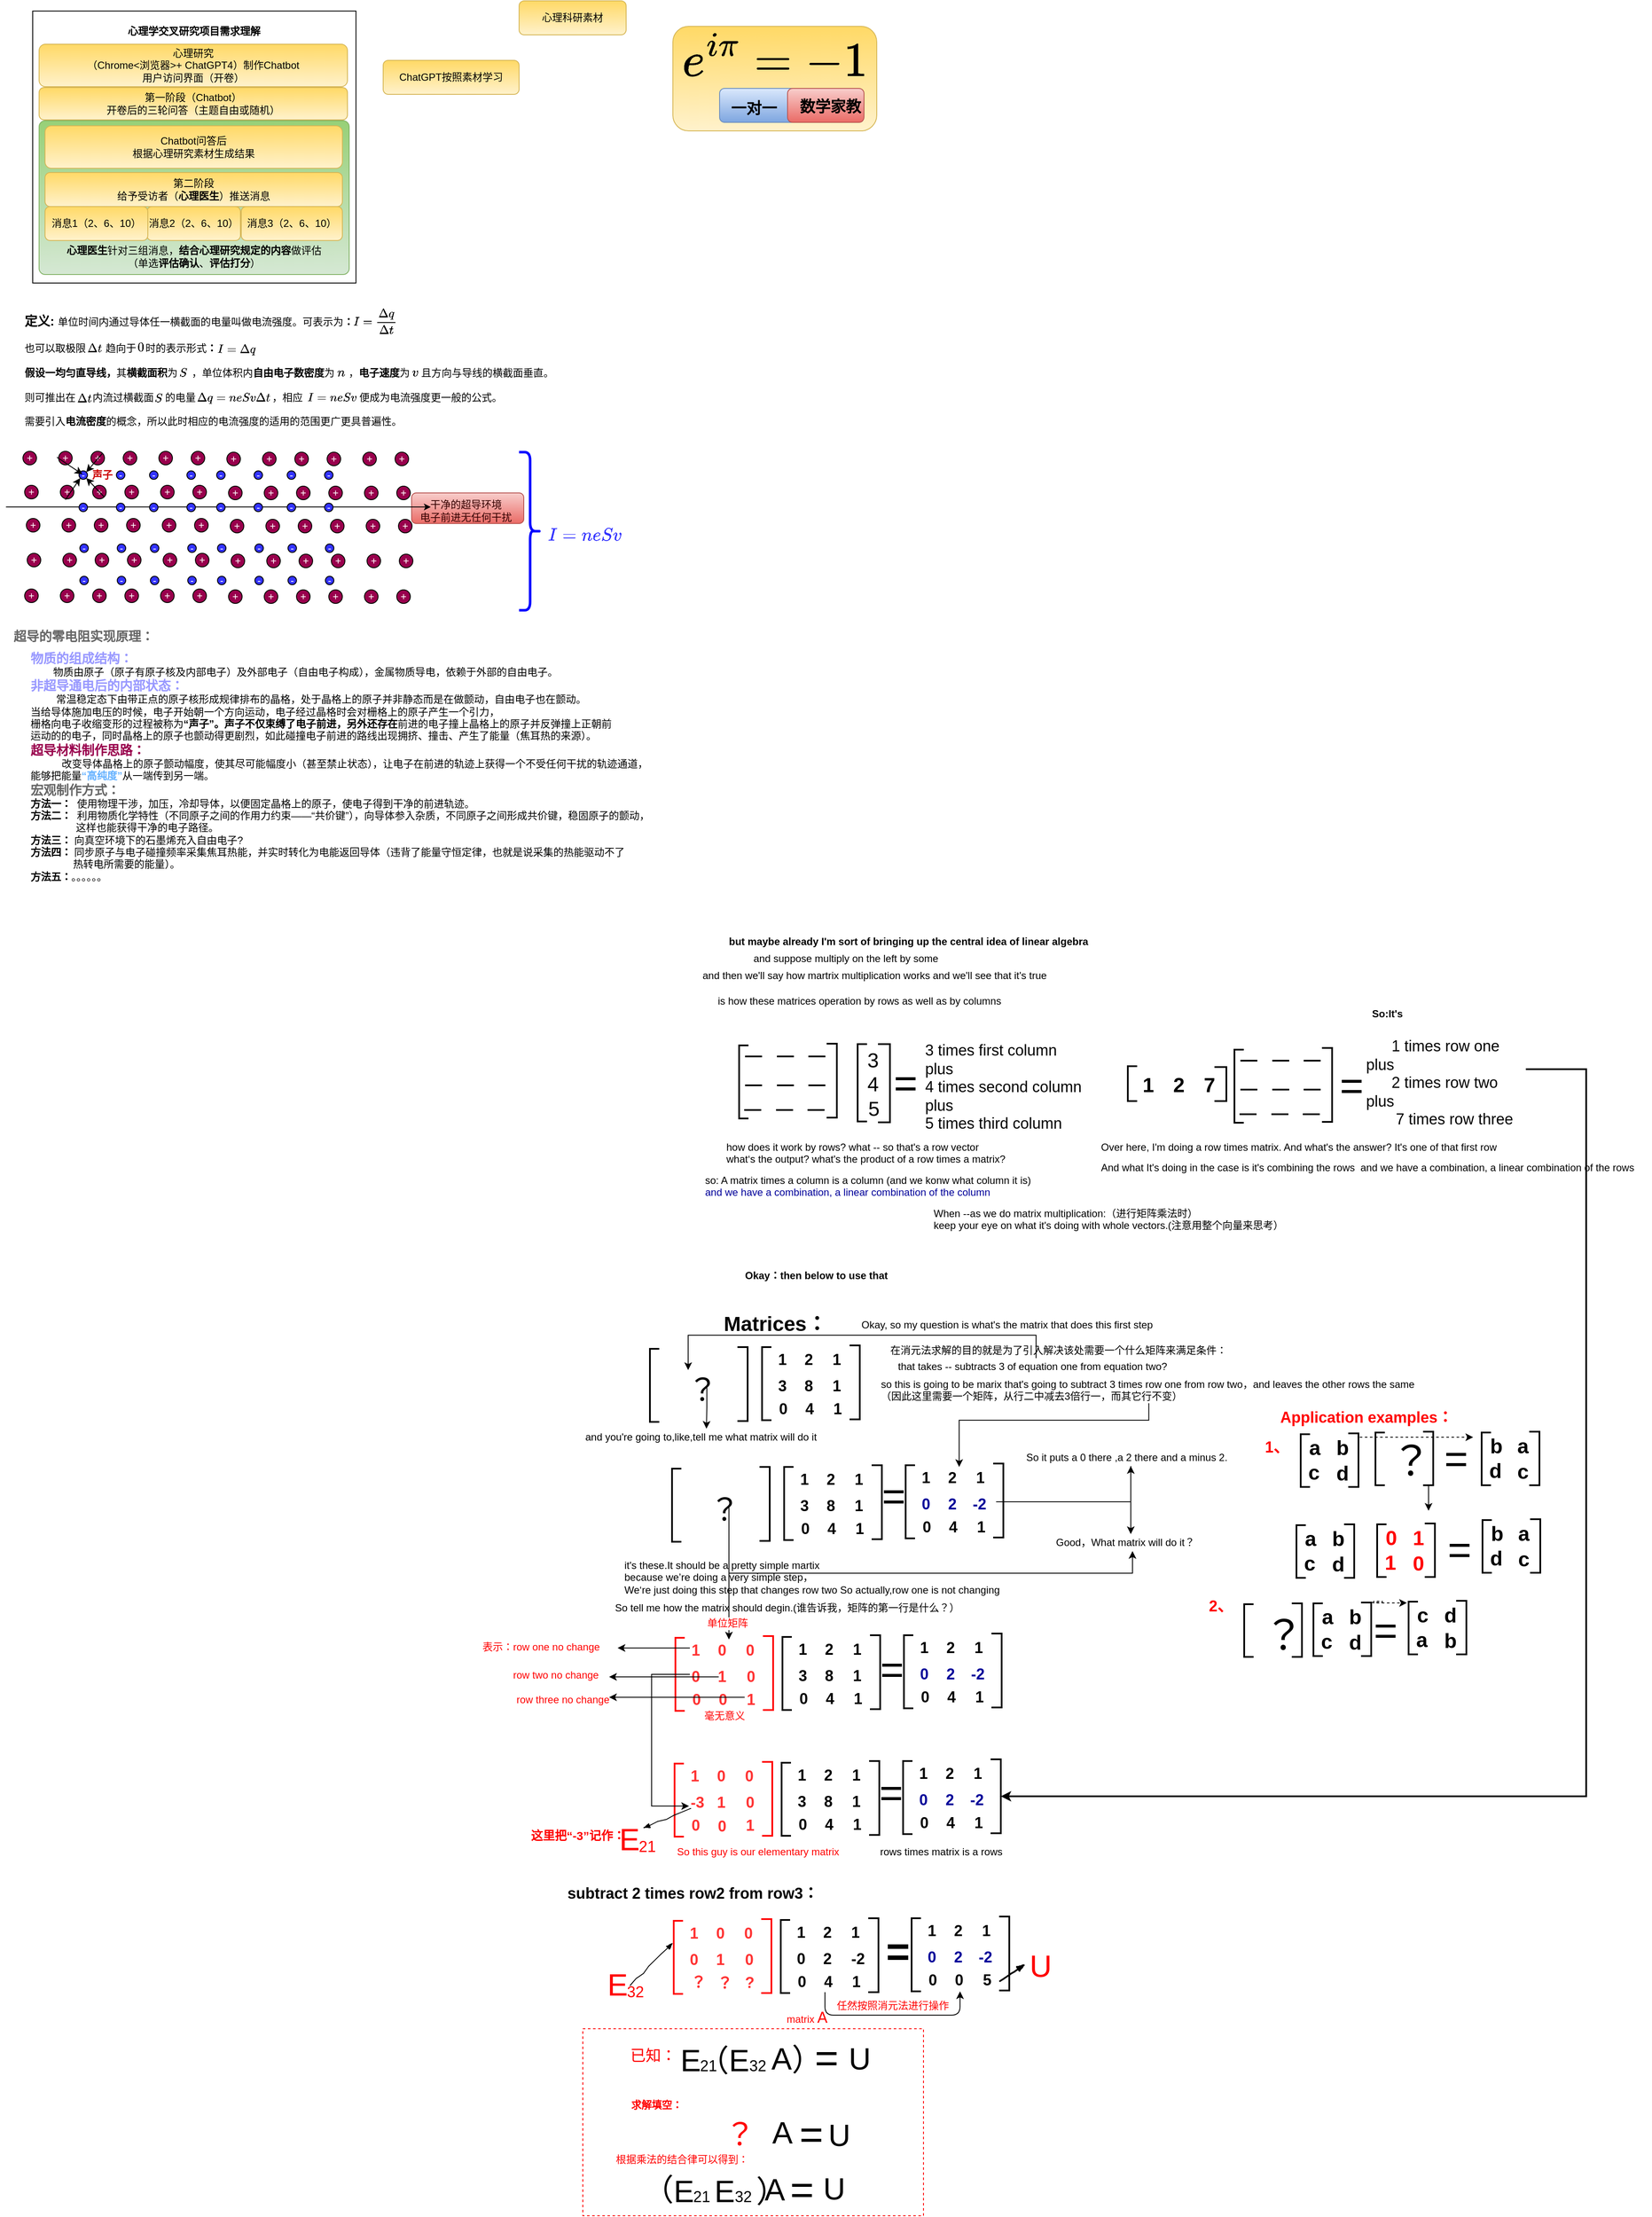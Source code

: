 <mxfile version="21.6.6" type="github">
  <diagram id="-7mXHD-GepfTN9AgLk7E" name="Page-1">
    <mxGraphModel dx="2261" dy="1907" grid="0" gridSize="10" guides="1" tooltips="1" connect="1" arrows="0" fold="1" page="1" pageScale="1" pageWidth="827" pageHeight="1169" math="1" shadow="0">
      <root>
        <mxCell id="0" />
        <mxCell id="1" parent="0" />
        <mxCell id="J039G_M1f-D1EtfRBh9d-129" value="" style="group" vertex="1" connectable="0" parent="1">
          <mxGeometry x="-318" y="-551" width="143" height="74" as="geometry" />
        </mxCell>
        <mxCell id="J039G_M1f-D1EtfRBh9d-128" value="" style="rounded=1;whiteSpace=wrap;html=1;fillColor=#f8cecc;gradientColor=#ea6b66;strokeColor=#b85450;" vertex="1" parent="J039G_M1f-D1EtfRBh9d-129">
          <mxGeometry x="5.5" width="132" height="36" as="geometry" />
        </mxCell>
        <mxCell id="J039G_M1f-D1EtfRBh9d-127" value="&lt;font color=&quot;#330000&quot;&gt;干净的超导环境&lt;br&gt;电子前进无任何干扰&lt;/font&gt;" style="text;html=1;align=center;verticalAlign=middle;resizable=0;points=[];autosize=1;strokeColor=none;fillColor=none;" vertex="1" parent="J039G_M1f-D1EtfRBh9d-129">
          <mxGeometry x="6" width="126" height="41" as="geometry" />
        </mxCell>
        <mxCell id="J039G_M1f-D1EtfRBh9d-123" value="" style="endArrow=classic;html=1;rounded=0;endSize=5;startSize=5;" edge="1" parent="1">
          <mxGeometry width="50" height="50" relative="1" as="geometry">
            <mxPoint x="-790" y="-534.5" as="sourcePoint" />
            <mxPoint x="-290" y="-534.5" as="targetPoint" />
          </mxGeometry>
        </mxCell>
        <mxCell id="J039G_M1f-D1EtfRBh9d-22" value="" style="rounded=0;whiteSpace=wrap;html=1;" vertex="1" parent="1">
          <mxGeometry x="-758.5" y="-1118" width="380.5" height="320" as="geometry" />
        </mxCell>
        <mxCell id="J039G_M1f-D1EtfRBh9d-19" value="" style="rounded=1;whiteSpace=wrap;html=1;fillColor=#d5e8d4;strokeColor=#82b366;gradientColor=#97d077;gradientDirection=north;arcSize=4;" vertex="1" parent="1">
          <mxGeometry x="-751" y="-989" width="365" height="181" as="geometry" />
        </mxCell>
        <mxCell id="Uu9AmT3nj6WKYAnCRlqI-411" value="" style="rounded=0;whiteSpace=wrap;html=1;dashed=1;strokeColor=#FF0000;strokeWidth=1;fontColor=#FF0000;shadow=0;" parent="1" vertex="1">
          <mxGeometry x="-111" y="1256" width="401" height="220" as="geometry" />
        </mxCell>
        <mxCell id="Uu9AmT3nj6WKYAnCRlqI-1" value="" style="shape=partialRectangle;whiteSpace=wrap;html=1;bottom=1;right=1;left=1;top=0;fillColor=none;routingCenterX=-0.5;rotation=90;strokeWidth=2;" parent="1" vertex="1">
          <mxGeometry x="35" y="137" width="86" height="10" as="geometry" />
        </mxCell>
        <mxCell id="Uu9AmT3nj6WKYAnCRlqI-2" value="" style="shape=partialRectangle;whiteSpace=wrap;html=1;bottom=1;right=1;left=1;top=0;fillColor=none;routingCenterX=-0.5;rotation=-90;strokeWidth=2;" parent="1" vertex="1">
          <mxGeometry x="139" y="135" width="87" height="11" as="geometry" />
        </mxCell>
        <mxCell id="Uu9AmT3nj6WKYAnCRlqI-14" value="" style="shape=partialRectangle;whiteSpace=wrap;html=1;bottom=1;right=1;left=1;top=0;fillColor=none;routingCenterX=-0.5;rotation=90;strokeWidth=2;" parent="1" vertex="1">
          <mxGeometry x="172" y="138" width="91" height="10" as="geometry" />
        </mxCell>
        <mxCell id="Uu9AmT3nj6WKYAnCRlqI-15" value="" style="shape=partialRectangle;whiteSpace=wrap;html=1;bottom=1;right=1;left=1;top=0;fillColor=none;routingCenterX=-0.5;rotation=-90;strokeWidth=2;" parent="1" vertex="1">
          <mxGeometry x="198" y="137" width="92" height="13" as="geometry" />
        </mxCell>
        <mxCell id="Uu9AmT3nj6WKYAnCRlqI-17" value="&lt;font style=&quot;font-size: 24px&quot;&gt;&lt;span&gt;3&lt;/span&gt;&lt;/font&gt;" style="text;html=1;resizable=0;points=[];autosize=1;align=left;verticalAlign=top;spacingTop=-4;fontStyle=0" parent="1" vertex="1">
          <mxGeometry x="222" y="100" width="30" height="20" as="geometry" />
        </mxCell>
        <mxCell id="Uu9AmT3nj6WKYAnCRlqI-18" value="&lt;font style=&quot;font-size: 24px&quot;&gt;&lt;span&gt;4&lt;/span&gt;&lt;/font&gt;" style="text;html=1;resizable=0;points=[];autosize=1;align=left;verticalAlign=top;spacingTop=-4;fontStyle=0" parent="1" vertex="1">
          <mxGeometry x="221.5" y="128" width="30" height="20" as="geometry" />
        </mxCell>
        <mxCell id="Uu9AmT3nj6WKYAnCRlqI-20" value="&lt;font style=&quot;font-size: 24px&quot;&gt;&lt;span&gt;5&lt;/span&gt;&lt;/font&gt;" style="text;html=1;resizable=0;points=[];autosize=1;align=left;verticalAlign=top;spacingTop=-4;fontStyle=0" parent="1" vertex="1">
          <mxGeometry x="223" y="157" width="30" height="20" as="geometry" />
        </mxCell>
        <mxCell id="Uu9AmT3nj6WKYAnCRlqI-28" value="" style="line;strokeWidth=2;html=1;" parent="1" vertex="1">
          <mxGeometry x="80" y="141" width="20" height="10" as="geometry" />
        </mxCell>
        <mxCell id="Uu9AmT3nj6WKYAnCRlqI-29" value="" style="line;strokeWidth=2;html=1;" parent="1" vertex="1">
          <mxGeometry x="117.5" y="141" width="20" height="10" as="geometry" />
        </mxCell>
        <mxCell id="Uu9AmT3nj6WKYAnCRlqI-30" value="" style="line;strokeWidth=2;html=1;" parent="1" vertex="1">
          <mxGeometry x="154.5" y="141" width="20" height="10" as="geometry" />
        </mxCell>
        <mxCell id="Uu9AmT3nj6WKYAnCRlqI-31" value="" style="line;strokeWidth=2;html=1;" parent="1" vertex="1">
          <mxGeometry x="79" y="170" width="20" height="10" as="geometry" />
        </mxCell>
        <mxCell id="Uu9AmT3nj6WKYAnCRlqI-32" value="" style="line;strokeWidth=2;html=1;" parent="1" vertex="1">
          <mxGeometry x="116.5" y="170" width="20" height="10" as="geometry" />
        </mxCell>
        <mxCell id="Uu9AmT3nj6WKYAnCRlqI-33" value="" style="line;strokeWidth=2;html=1;" parent="1" vertex="1">
          <mxGeometry x="153.5" y="170" width="20" height="10" as="geometry" />
        </mxCell>
        <mxCell id="Uu9AmT3nj6WKYAnCRlqI-34" value="" style="group" parent="1" vertex="1" connectable="0">
          <mxGeometry x="80" y="107" width="94.5" height="10" as="geometry" />
        </mxCell>
        <mxCell id="Uu9AmT3nj6WKYAnCRlqI-3" value="" style="line;strokeWidth=2;html=1;" parent="Uu9AmT3nj6WKYAnCRlqI-34" vertex="1">
          <mxGeometry width="20" height="10" as="geometry" />
        </mxCell>
        <mxCell id="Uu9AmT3nj6WKYAnCRlqI-25" value="" style="line;strokeWidth=2;html=1;" parent="Uu9AmT3nj6WKYAnCRlqI-34" vertex="1">
          <mxGeometry x="37.5" width="20" height="10" as="geometry" />
        </mxCell>
        <mxCell id="Uu9AmT3nj6WKYAnCRlqI-26" value="" style="line;strokeWidth=2;html=1;" parent="Uu9AmT3nj6WKYAnCRlqI-34" vertex="1">
          <mxGeometry x="74.5" width="20" height="10" as="geometry" />
        </mxCell>
        <mxCell id="Uu9AmT3nj6WKYAnCRlqI-36" value="&lt;font&gt;&lt;font style=&quot;font-size: 18px&quot;&gt;3 times first column&lt;br&gt;plus&lt;br&gt;4 times second column&lt;br&gt;plus&lt;br&gt;5 times third column&lt;/font&gt;&lt;br&gt;&lt;/font&gt;" style="text;html=1;resizable=0;points=[];autosize=1;align=left;verticalAlign=top;spacingTop=-4;fontStyle=0" parent="1" vertex="1">
          <mxGeometry x="290" y="92" width="200" height="80" as="geometry" />
        </mxCell>
        <mxCell id="Uu9AmT3nj6WKYAnCRlqI-45" value="" style="group" parent="1" vertex="1" connectable="0">
          <mxGeometry x="515" y="129" width="145" height="22" as="geometry" />
        </mxCell>
        <mxCell id="Uu9AmT3nj6WKYAnCRlqI-37" value="" style="shape=partialRectangle;whiteSpace=wrap;html=1;bottom=1;right=1;left=1;top=0;fillColor=none;routingCenterX=-0.5;rotation=90;strokeWidth=2;" parent="Uu9AmT3nj6WKYAnCRlqI-45" vertex="1">
          <mxGeometry y="10" width="41" height="10" as="geometry" />
        </mxCell>
        <mxCell id="Uu9AmT3nj6WKYAnCRlqI-38" value="" style="shape=partialRectangle;whiteSpace=wrap;html=1;bottom=1;right=1;left=1;top=0;fillColor=none;routingCenterX=-0.5;rotation=-90;strokeWidth=2;" parent="Uu9AmT3nj6WKYAnCRlqI-45" vertex="1">
          <mxGeometry x="105" y="9" width="40" height="13" as="geometry" />
        </mxCell>
        <mxCell id="Uu9AmT3nj6WKYAnCRlqI-42" value="&lt;font style=&quot;font-size: 24px&quot;&gt;1&lt;/font&gt;" style="text;html=1;resizable=0;points=[];autosize=1;align=left;verticalAlign=top;spacingTop=-4;fontStyle=1" parent="Uu9AmT3nj6WKYAnCRlqI-45" vertex="1">
          <mxGeometry x="31" width="30" height="20" as="geometry" />
        </mxCell>
        <mxCell id="Uu9AmT3nj6WKYAnCRlqI-43" value="&lt;font style=&quot;font-size: 24px&quot;&gt;2&lt;/font&gt;" style="text;html=1;resizable=0;points=[];autosize=1;align=left;verticalAlign=top;spacingTop=-4;fontStyle=1" parent="Uu9AmT3nj6WKYAnCRlqI-45" vertex="1">
          <mxGeometry x="67" width="30" height="20" as="geometry" />
        </mxCell>
        <mxCell id="Uu9AmT3nj6WKYAnCRlqI-44" value="&lt;font style=&quot;font-size: 24px&quot;&gt;7&lt;/font&gt;" style="text;html=1;resizable=0;points=[];autosize=1;align=left;verticalAlign=top;spacingTop=-4;fontStyle=1" parent="Uu9AmT3nj6WKYAnCRlqI-45" vertex="1">
          <mxGeometry x="103" width="30" height="20" as="geometry" />
        </mxCell>
        <mxCell id="Uu9AmT3nj6WKYAnCRlqI-46" value="" style="shape=partialRectangle;whiteSpace=wrap;html=1;bottom=1;right=1;left=1;top=0;fillColor=none;routingCenterX=-0.5;rotation=90;strokeWidth=2;" parent="1" vertex="1">
          <mxGeometry x="618" y="142" width="86" height="10" as="geometry" />
        </mxCell>
        <mxCell id="Uu9AmT3nj6WKYAnCRlqI-47" value="" style="shape=partialRectangle;whiteSpace=wrap;html=1;bottom=1;right=1;left=1;top=0;fillColor=none;routingCenterX=-0.5;rotation=-90;strokeWidth=2;" parent="1" vertex="1">
          <mxGeometry x="722" y="140" width="87" height="11" as="geometry" />
        </mxCell>
        <mxCell id="Uu9AmT3nj6WKYAnCRlqI-48" value="" style="line;strokeWidth=2;html=1;" parent="1" vertex="1">
          <mxGeometry x="663" y="146" width="20" height="10" as="geometry" />
        </mxCell>
        <mxCell id="Uu9AmT3nj6WKYAnCRlqI-49" value="" style="line;strokeWidth=2;html=1;" parent="1" vertex="1">
          <mxGeometry x="700.5" y="146" width="20" height="10" as="geometry" />
        </mxCell>
        <mxCell id="Uu9AmT3nj6WKYAnCRlqI-50" value="" style="line;strokeWidth=2;html=1;" parent="1" vertex="1">
          <mxGeometry x="737.5" y="146" width="20" height="10" as="geometry" />
        </mxCell>
        <mxCell id="Uu9AmT3nj6WKYAnCRlqI-51" value="" style="line;strokeWidth=2;html=1;" parent="1" vertex="1">
          <mxGeometry x="662" y="175" width="20" height="10" as="geometry" />
        </mxCell>
        <mxCell id="Uu9AmT3nj6WKYAnCRlqI-52" value="" style="line;strokeWidth=2;html=1;" parent="1" vertex="1">
          <mxGeometry x="699.5" y="175" width="20" height="10" as="geometry" />
        </mxCell>
        <mxCell id="Uu9AmT3nj6WKYAnCRlqI-53" value="" style="line;strokeWidth=2;html=1;" parent="1" vertex="1">
          <mxGeometry x="736.5" y="175" width="20" height="10" as="geometry" />
        </mxCell>
        <mxCell id="Uu9AmT3nj6WKYAnCRlqI-54" value="" style="group" parent="1" vertex="1" connectable="0">
          <mxGeometry x="663" y="112" width="94.5" height="10" as="geometry" />
        </mxCell>
        <mxCell id="Uu9AmT3nj6WKYAnCRlqI-55" value="" style="line;strokeWidth=2;html=1;" parent="Uu9AmT3nj6WKYAnCRlqI-54" vertex="1">
          <mxGeometry width="20" height="10" as="geometry" />
        </mxCell>
        <mxCell id="Uu9AmT3nj6WKYAnCRlqI-56" value="" style="line;strokeWidth=2;html=1;" parent="Uu9AmT3nj6WKYAnCRlqI-54" vertex="1">
          <mxGeometry x="37.5" width="20" height="10" as="geometry" />
        </mxCell>
        <mxCell id="Uu9AmT3nj6WKYAnCRlqI-57" value="" style="line;strokeWidth=2;html=1;" parent="Uu9AmT3nj6WKYAnCRlqI-54" vertex="1">
          <mxGeometry x="74.5" width="20" height="10" as="geometry" />
        </mxCell>
        <mxCell id="Uu9AmT3nj6WKYAnCRlqI-58" value="and suppose multiply on the left by some&amp;nbsp;" style="text;html=1;resizable=0;points=[];autosize=1;align=left;verticalAlign=top;spacingTop=-4;" parent="1" vertex="1">
          <mxGeometry x="87.5" y="-13" width="240" height="20" as="geometry" />
        </mxCell>
        <mxCell id="Uu9AmT3nj6WKYAnCRlqI-59" value="and then we&#39;ll say how martrix multiplication works and we&#39;ll see that it&#39;s true" style="text;html=1;resizable=0;points=[];autosize=1;align=left;verticalAlign=top;spacingTop=-4;" parent="1" vertex="1">
          <mxGeometry x="27.5" y="7" width="420" height="20" as="geometry" />
        </mxCell>
        <mxCell id="Uu9AmT3nj6WKYAnCRlqI-60" value="&lt;b&gt;but maybe already I&#39;m sort of bringing up the central idea of linear algebra&lt;/b&gt;" style="text;html=1;resizable=0;points=[];autosize=1;align=left;verticalAlign=top;spacingTop=-4;" parent="1" vertex="1">
          <mxGeometry x="58.5" y="-33" width="440" height="20" as="geometry" />
        </mxCell>
        <mxCell id="Uu9AmT3nj6WKYAnCRlqI-61" value="is how these matrices operation by rows as well as by columns&amp;nbsp;&lt;br&gt;" style="text;html=1;resizable=0;points=[];autosize=1;align=left;verticalAlign=top;spacingTop=-4;" parent="1" vertex="1">
          <mxGeometry x="45.5" y="37" width="350" height="20" as="geometry" />
        </mxCell>
        <mxCell id="Uu9AmT3nj6WKYAnCRlqI-62" value="how does it work by rows? what -- so that&#39;s a row vector&amp;nbsp; &amp;nbsp;&lt;br&gt;what‘s the output? what&#39;s the product of a row times a matrix?&lt;br&gt;" style="text;html=1;resizable=0;points=[];autosize=1;align=left;verticalAlign=top;spacingTop=-4;" parent="1" vertex="1">
          <mxGeometry x="56" y="209" width="340" height="30" as="geometry" />
        </mxCell>
        <mxCell id="Uu9AmT3nj6WKYAnCRlqI-63" value="&lt;font style=&quot;font-size: 48px&quot;&gt;=&lt;/font&gt;" style="text;html=1;resizable=0;points=[];autosize=1;align=left;verticalAlign=top;spacingTop=-4;" parent="1" vertex="1">
          <mxGeometry x="253" y="112" width="40" height="30" as="geometry" />
        </mxCell>
        <mxCell id="Uu9AmT3nj6WKYAnCRlqI-64" value="&lt;font style=&quot;font-size: 48px&quot;&gt;=&lt;/font&gt;" style="text;html=1;resizable=0;points=[];autosize=1;align=left;verticalAlign=top;spacingTop=-4;" parent="1" vertex="1">
          <mxGeometry x="778" y="115" width="40" height="30" as="geometry" />
        </mxCell>
        <mxCell id="Uu9AmT3nj6WKYAnCRlqI-65" value="so: A matrix times a column is a column (and we konw what column it is)&lt;br&gt;&lt;font color=&quot;#000099&quot;&gt;and we have a combination, a linear combination of the column&lt;/font&gt;&amp;nbsp;&lt;br&gt;" style="text;html=1;resizable=0;points=[];autosize=1;align=left;verticalAlign=top;spacingTop=-4;" parent="1" vertex="1">
          <mxGeometry x="31" y="248" width="400" height="30" as="geometry" />
        </mxCell>
        <mxCell id="Uu9AmT3nj6WKYAnCRlqI-66" value="Over here, I&#39;m doing a row times matrix. And what&#39;s the answer? It&#39;s one of that first row" style="text;html=1;resizable=0;points=[];autosize=1;align=left;verticalAlign=top;spacingTop=-4;" parent="1" vertex="1">
          <mxGeometry x="496.5" y="209" width="480" height="20" as="geometry" />
        </mxCell>
        <mxCell id="Uu9AmT3nj6WKYAnCRlqI-67" value="&lt;b&gt;So:It&#39;s&amp;nbsp;&lt;/b&gt;&lt;br&gt;" style="text;html=1;resizable=0;points=[];autosize=1;align=left;verticalAlign=top;spacingTop=-4;" parent="1" vertex="1">
          <mxGeometry x="816" y="52" width="60" height="20" as="geometry" />
        </mxCell>
        <mxCell id="Uu9AmT3nj6WKYAnCRlqI-228" style="edgeStyle=orthogonalEdgeStyle;rounded=0;orthogonalLoop=1;jettySize=auto;html=1;entryX=0.5;entryY=1;entryDx=0;entryDy=0;strokeWidth=2;fontColor=#FF0000;" parent="1" source="Uu9AmT3nj6WKYAnCRlqI-68" target="Uu9AmT3nj6WKYAnCRlqI-207" edge="1">
          <mxGeometry relative="1" as="geometry">
            <Array as="points">
              <mxPoint x="1070" y="127" />
              <mxPoint x="1070" y="983" />
            </Array>
          </mxGeometry>
        </mxCell>
        <mxCell id="Uu9AmT3nj6WKYAnCRlqI-68" value="&lt;font style=&quot;font-size: 18px&quot;&gt;&amp;nbsp; &amp;nbsp; &amp;nbsp; 1 times row one&lt;br&gt;plus&lt;br&gt;&amp;nbsp; &amp;nbsp; &amp;nbsp; 2 times row two&lt;br&gt;plus&amp;nbsp;&lt;br&gt;&amp;nbsp; &amp;nbsp; &amp;nbsp; &amp;nbsp;7 times row three&lt;/font&gt;&lt;br&gt;" style="text;html=1;resizable=0;points=[];autosize=1;align=left;verticalAlign=top;spacingTop=-4;" parent="1" vertex="1">
          <mxGeometry x="809" y="87" width="190" height="80" as="geometry" />
        </mxCell>
        <mxCell id="Uu9AmT3nj6WKYAnCRlqI-69" value="When --as we do matrix multiplication:（进行矩阵乘法时）&lt;br&gt;keep your eye on what it&#39;s doing with whole vectors.(注意用整个向量来思考）&lt;br&gt;" style="text;html=1;resizable=0;points=[];autosize=1;align=left;verticalAlign=top;spacingTop=-4;" parent="1" vertex="1">
          <mxGeometry x="300" y="287" width="430" height="30" as="geometry" />
        </mxCell>
        <mxCell id="Uu9AmT3nj6WKYAnCRlqI-70" value="And what It&#39;s doing in the case is it&#39;s combining the rows&amp;nbsp; and we have a combination, a linear combination of the rows&amp;nbsp;" style="text;html=1;resizable=0;points=[];autosize=1;align=left;verticalAlign=top;spacingTop=-4;" parent="1" vertex="1">
          <mxGeometry x="496.5" y="233" width="650" height="20" as="geometry" />
        </mxCell>
        <mxCell id="Uu9AmT3nj6WKYAnCRlqI-71" value="&lt;b&gt;Okay：then below to use that&lt;/b&gt;" style="text;html=1;resizable=0;points=[];autosize=1;align=left;verticalAlign=top;spacingTop=-4;" parent="1" vertex="1">
          <mxGeometry x="78" y="360" width="180" height="20" as="geometry" />
        </mxCell>
        <mxCell id="Uu9AmT3nj6WKYAnCRlqI-72" value="&lt;b&gt;&lt;font style=&quot;font-size: 24px&quot;&gt;Matrices：&lt;/font&gt;&lt;/b&gt;" style="text;html=1;resizable=0;points=[];autosize=1;align=left;verticalAlign=top;spacingTop=-4;" parent="1" vertex="1">
          <mxGeometry x="53" y="410" width="140" height="20" as="geometry" />
        </mxCell>
        <mxCell id="Uu9AmT3nj6WKYAnCRlqI-78" value="" style="shape=partialRectangle;whiteSpace=wrap;html=1;bottom=1;right=1;left=1;top=0;fillColor=none;routingCenterX=-0.5;rotation=90;strokeWidth=2;" parent="1" vertex="1">
          <mxGeometry x="62" y="492" width="86" height="10" as="geometry" />
        </mxCell>
        <mxCell id="Uu9AmT3nj6WKYAnCRlqI-79" value="" style="shape=partialRectangle;whiteSpace=wrap;html=1;bottom=1;right=1;left=1;top=0;fillColor=none;routingCenterX=-0.5;rotation=-90;strokeWidth=2;" parent="1" vertex="1">
          <mxGeometry x="166" y="490" width="87" height="11" as="geometry" />
        </mxCell>
        <mxCell id="Uu9AmT3nj6WKYAnCRlqI-80" value="&lt;font style=&quot;font-size: 18px&quot;&gt;&lt;b&gt;1&lt;/b&gt;&lt;/font&gt;" style="text;html=1;resizable=0;points=[];autosize=1;align=left;verticalAlign=top;spacingTop=-4;" parent="1" vertex="1">
          <mxGeometry x="117" y="456" width="30" height="20" as="geometry" />
        </mxCell>
        <mxCell id="Uu9AmT3nj6WKYAnCRlqI-81" value="&lt;b&gt;&lt;font style=&quot;font-size: 18px&quot;&gt;2&lt;/font&gt;&lt;/b&gt;" style="text;html=1;resizable=0;points=[];autosize=1;align=left;verticalAlign=top;spacingTop=-4;" parent="1" vertex="1">
          <mxGeometry x="148" y="456" width="30" height="20" as="geometry" />
        </mxCell>
        <mxCell id="Uu9AmT3nj6WKYAnCRlqI-82" value="&lt;b&gt;&lt;font style=&quot;font-size: 18px&quot;&gt;1&lt;/font&gt;&lt;/b&gt;" style="text;html=1;resizable=0;points=[];autosize=1;align=left;verticalAlign=top;spacingTop=-4;" parent="1" vertex="1">
          <mxGeometry x="180.5" y="456" width="30" height="20" as="geometry" />
        </mxCell>
        <mxCell id="Uu9AmT3nj6WKYAnCRlqI-83" value="&lt;font style=&quot;font-size: 18px&quot;&gt;&lt;b&gt;3&lt;/b&gt;&lt;/font&gt;" style="text;html=1;resizable=0;points=[];autosize=1;align=left;verticalAlign=top;spacingTop=-4;" parent="1" vertex="1">
          <mxGeometry x="117" y="487" width="30" height="20" as="geometry" />
        </mxCell>
        <mxCell id="Uu9AmT3nj6WKYAnCRlqI-84" value="&lt;b&gt;&lt;font style=&quot;font-size: 18px&quot;&gt;8&lt;/font&gt;&lt;/b&gt;" style="text;html=1;resizable=0;points=[];autosize=1;align=left;verticalAlign=top;spacingTop=-4;" parent="1" vertex="1">
          <mxGeometry x="148" y="487" width="30" height="20" as="geometry" />
        </mxCell>
        <mxCell id="Uu9AmT3nj6WKYAnCRlqI-85" value="&lt;b&gt;&lt;font style=&quot;font-size: 18px&quot;&gt;1&lt;/font&gt;&lt;/b&gt;" style="text;html=1;resizable=0;points=[];autosize=1;align=left;verticalAlign=top;spacingTop=-4;" parent="1" vertex="1">
          <mxGeometry x="180.5" y="487" width="30" height="20" as="geometry" />
        </mxCell>
        <mxCell id="Uu9AmT3nj6WKYAnCRlqI-86" value="&lt;font style=&quot;font-size: 18px&quot;&gt;&lt;b&gt;0&lt;/b&gt;&lt;/font&gt;" style="text;html=1;resizable=0;points=[];autosize=1;align=left;verticalAlign=top;spacingTop=-4;" parent="1" vertex="1">
          <mxGeometry x="118" y="514" width="30" height="20" as="geometry" />
        </mxCell>
        <mxCell id="Uu9AmT3nj6WKYAnCRlqI-87" value="&lt;b&gt;&lt;font style=&quot;font-size: 18px&quot;&gt;4&lt;/font&gt;&lt;/b&gt;" style="text;html=1;resizable=0;points=[];autosize=1;align=left;verticalAlign=top;spacingTop=-4;" parent="1" vertex="1">
          <mxGeometry x="149" y="514" width="30" height="20" as="geometry" />
        </mxCell>
        <mxCell id="Uu9AmT3nj6WKYAnCRlqI-88" value="&lt;b&gt;&lt;font style=&quot;font-size: 18px&quot;&gt;1&lt;/font&gt;&lt;/b&gt;" style="text;html=1;resizable=0;points=[];autosize=1;align=left;verticalAlign=top;spacingTop=-4;" parent="1" vertex="1">
          <mxGeometry x="181.5" y="514" width="30" height="20" as="geometry" />
        </mxCell>
        <mxCell id="Uu9AmT3nj6WKYAnCRlqI-89" value="Okay, so my question is what&#39;s the matrix that does this first step" style="text;html=1;resizable=0;points=[];autosize=1;align=left;verticalAlign=top;spacingTop=-4;" parent="1" vertex="1">
          <mxGeometry x="215" y="418" width="360" height="20" as="geometry" />
        </mxCell>
        <mxCell id="Uu9AmT3nj6WKYAnCRlqI-90" value="在消元法求解的目的就是为了引入解决该处需要一个什么矩阵来满足条件：&lt;br&gt;" style="text;html=1;resizable=0;points=[];autosize=1;align=left;verticalAlign=top;spacingTop=-4;" parent="1" vertex="1">
          <mxGeometry x="249" y="448" width="410" height="20" as="geometry" />
        </mxCell>
        <mxCell id="Uu9AmT3nj6WKYAnCRlqI-91" value="so this is going to be marix that&#39;s going to subtract 3 times row one from row two，and leaves the other rows the same&amp;nbsp;&lt;br&gt;（因此这里需要一个矩阵，从行二中减去3倍行一，而其它行不变）&lt;br&gt;" style="text;html=1;resizable=0;points=[];autosize=1;align=left;verticalAlign=top;spacingTop=-4;" parent="1" vertex="1">
          <mxGeometry x="238" y="488" width="650" height="30" as="geometry" />
        </mxCell>
        <mxCell id="Uu9AmT3nj6WKYAnCRlqI-98" style="edgeStyle=orthogonalEdgeStyle;rounded=0;orthogonalLoop=1;jettySize=auto;html=1;entryX=0.06;entryY=0.05;entryDx=0;entryDy=0;entryPerimeter=0;strokeWidth=1;" parent="1" source="Uu9AmT3nj6WKYAnCRlqI-92" target="Uu9AmT3nj6WKYAnCRlqI-95" edge="1">
          <mxGeometry relative="1" as="geometry">
            <Array as="points">
              <mxPoint x="423" y="440" />
              <mxPoint x="13" y="440" />
            </Array>
          </mxGeometry>
        </mxCell>
        <mxCell id="Uu9AmT3nj6WKYAnCRlqI-92" value="that takes -- subtracts 3 of equation one from equation two?" style="text;html=1;resizable=0;points=[];autosize=1;align=left;verticalAlign=top;spacingTop=-4;" parent="1" vertex="1">
          <mxGeometry x="257.5" y="467" width="330" height="20" as="geometry" />
        </mxCell>
        <mxCell id="Uu9AmT3nj6WKYAnCRlqI-93" value="" style="shape=partialRectangle;whiteSpace=wrap;html=1;bottom=1;right=1;left=1;top=0;fillColor=none;routingCenterX=-0.5;rotation=90;strokeWidth=2;" parent="1" vertex="1">
          <mxGeometry x="-70" y="494" width="86" height="10" as="geometry" />
        </mxCell>
        <mxCell id="Uu9AmT3nj6WKYAnCRlqI-94" value="" style="shape=partialRectangle;whiteSpace=wrap;html=1;bottom=1;right=1;left=1;top=0;fillColor=none;routingCenterX=-0.5;rotation=-90;strokeWidth=2;" parent="1" vertex="1">
          <mxGeometry x="34" y="492" width="87" height="11" as="geometry" />
        </mxCell>
        <mxCell id="Uu9AmT3nj6WKYAnCRlqI-97" value="" style="edgeStyle=orthogonalEdgeStyle;rounded=0;orthogonalLoop=1;jettySize=auto;html=1;" parent="1" source="Uu9AmT3nj6WKYAnCRlqI-95" target="Uu9AmT3nj6WKYAnCRlqI-96" edge="1">
          <mxGeometry relative="1" as="geometry" />
        </mxCell>
        <mxCell id="Uu9AmT3nj6WKYAnCRlqI-95" value="&lt;font style=&quot;font-size: 36px&quot;&gt;？&lt;/font&gt;" style="text;html=1;resizable=0;points=[];autosize=1;align=left;verticalAlign=top;spacingTop=-4;" parent="1" vertex="1">
          <mxGeometry x="10" y="480" width="50" height="20" as="geometry" />
        </mxCell>
        <mxCell id="Uu9AmT3nj6WKYAnCRlqI-96" value="&lt;font style=&quot;font-size: 12px&quot;&gt;and you&#39;re going to,like,tell me what matrix will do it&amp;nbsp;&lt;/font&gt;" style="text;html=1;resizable=0;points=[];autosize=1;align=left;verticalAlign=top;spacingTop=-4;" parent="1" vertex="1">
          <mxGeometry x="-110.5" y="550" width="290" height="20" as="geometry" />
        </mxCell>
        <mxCell id="Uu9AmT3nj6WKYAnCRlqI-101" value="" style="shape=partialRectangle;whiteSpace=wrap;html=1;bottom=1;right=1;left=1;top=0;fillColor=none;routingCenterX=-0.5;rotation=90;strokeWidth=2;" parent="1" vertex="1">
          <mxGeometry x="88" y="633" width="86" height="10" as="geometry" />
        </mxCell>
        <mxCell id="Uu9AmT3nj6WKYAnCRlqI-102" value="" style="shape=partialRectangle;whiteSpace=wrap;html=1;bottom=1;right=1;left=1;top=0;fillColor=none;routingCenterX=-0.5;rotation=-90;strokeWidth=2;" parent="1" vertex="1">
          <mxGeometry x="192" y="631" width="87" height="11" as="geometry" />
        </mxCell>
        <mxCell id="Uu9AmT3nj6WKYAnCRlqI-103" value="&lt;font style=&quot;font-size: 18px&quot;&gt;&lt;b&gt;1&lt;/b&gt;&lt;/font&gt;" style="text;html=1;resizable=0;points=[];autosize=1;align=left;verticalAlign=top;spacingTop=-4;" parent="1" vertex="1">
          <mxGeometry x="143" y="597" width="30" height="20" as="geometry" />
        </mxCell>
        <mxCell id="Uu9AmT3nj6WKYAnCRlqI-104" value="&lt;b&gt;&lt;font style=&quot;font-size: 18px&quot;&gt;2&lt;/font&gt;&lt;/b&gt;" style="text;html=1;resizable=0;points=[];autosize=1;align=left;verticalAlign=top;spacingTop=-4;" parent="1" vertex="1">
          <mxGeometry x="174" y="597" width="30" height="20" as="geometry" />
        </mxCell>
        <mxCell id="Uu9AmT3nj6WKYAnCRlqI-105" value="&lt;b&gt;&lt;font style=&quot;font-size: 18px&quot;&gt;1&lt;/font&gt;&lt;/b&gt;" style="text;html=1;resizable=0;points=[];autosize=1;align=left;verticalAlign=top;spacingTop=-4;" parent="1" vertex="1">
          <mxGeometry x="206.5" y="597" width="30" height="20" as="geometry" />
        </mxCell>
        <mxCell id="Uu9AmT3nj6WKYAnCRlqI-106" value="&lt;font style=&quot;font-size: 18px&quot;&gt;&lt;b&gt;3&lt;/b&gt;&lt;/font&gt;" style="text;html=1;resizable=0;points=[];autosize=1;align=left;verticalAlign=top;spacingTop=-4;" parent="1" vertex="1">
          <mxGeometry x="143" y="628" width="30" height="20" as="geometry" />
        </mxCell>
        <mxCell id="Uu9AmT3nj6WKYAnCRlqI-107" value="&lt;b&gt;&lt;font style=&quot;font-size: 18px&quot;&gt;8&lt;/font&gt;&lt;/b&gt;" style="text;html=1;resizable=0;points=[];autosize=1;align=left;verticalAlign=top;spacingTop=-4;" parent="1" vertex="1">
          <mxGeometry x="174" y="628" width="30" height="20" as="geometry" />
        </mxCell>
        <mxCell id="Uu9AmT3nj6WKYAnCRlqI-108" value="&lt;b&gt;&lt;font style=&quot;font-size: 18px&quot;&gt;1&lt;/font&gt;&lt;/b&gt;" style="text;html=1;resizable=0;points=[];autosize=1;align=left;verticalAlign=top;spacingTop=-4;" parent="1" vertex="1">
          <mxGeometry x="206.5" y="628" width="30" height="20" as="geometry" />
        </mxCell>
        <mxCell id="Uu9AmT3nj6WKYAnCRlqI-109" value="&lt;font style=&quot;font-size: 18px&quot;&gt;&lt;b&gt;0&lt;/b&gt;&lt;/font&gt;" style="text;html=1;resizable=0;points=[];autosize=1;align=left;verticalAlign=top;spacingTop=-4;" parent="1" vertex="1">
          <mxGeometry x="144" y="655" width="30" height="20" as="geometry" />
        </mxCell>
        <mxCell id="Uu9AmT3nj6WKYAnCRlqI-110" value="&lt;b&gt;&lt;font style=&quot;font-size: 18px&quot;&gt;4&lt;/font&gt;&lt;/b&gt;" style="text;html=1;resizable=0;points=[];autosize=1;align=left;verticalAlign=top;spacingTop=-4;" parent="1" vertex="1">
          <mxGeometry x="175" y="655" width="30" height="20" as="geometry" />
        </mxCell>
        <mxCell id="Uu9AmT3nj6WKYAnCRlqI-111" value="&lt;b&gt;&lt;font style=&quot;font-size: 18px&quot;&gt;1&lt;/font&gt;&lt;/b&gt;" style="text;html=1;resizable=0;points=[];autosize=1;align=left;verticalAlign=top;spacingTop=-4;" parent="1" vertex="1">
          <mxGeometry x="207.5" y="655" width="30" height="20" as="geometry" />
        </mxCell>
        <mxCell id="Uu9AmT3nj6WKYAnCRlqI-112" value="" style="shape=partialRectangle;whiteSpace=wrap;html=1;bottom=1;right=1;left=1;top=0;fillColor=none;routingCenterX=-0.5;rotation=90;strokeWidth=2;" parent="1" vertex="1">
          <mxGeometry x="-44" y="635" width="86" height="10" as="geometry" />
        </mxCell>
        <mxCell id="Uu9AmT3nj6WKYAnCRlqI-113" value="" style="shape=partialRectangle;whiteSpace=wrap;html=1;bottom=1;right=1;left=1;top=0;fillColor=none;routingCenterX=-0.5;rotation=-90;strokeWidth=2;" parent="1" vertex="1">
          <mxGeometry x="60" y="633" width="87" height="11" as="geometry" />
        </mxCell>
        <mxCell id="Uu9AmT3nj6WKYAnCRlqI-136" style="edgeStyle=orthogonalEdgeStyle;rounded=0;orthogonalLoop=1;jettySize=auto;html=1;strokeWidth=1;" parent="1" source="Uu9AmT3nj6WKYAnCRlqI-114" target="Uu9AmT3nj6WKYAnCRlqI-135" edge="1">
          <mxGeometry relative="1" as="geometry">
            <Array as="points">
              <mxPoint x="61" y="720" />
              <mxPoint x="536" y="720" />
            </Array>
          </mxGeometry>
        </mxCell>
        <mxCell id="Uu9AmT3nj6WKYAnCRlqI-138" style="edgeStyle=orthogonalEdgeStyle;rounded=0;orthogonalLoop=1;jettySize=auto;html=1;strokeWidth=1;" parent="1" source="Uu9AmT3nj6WKYAnCRlqI-114" target="Uu9AmT3nj6WKYAnCRlqI-144" edge="1">
          <mxGeometry relative="1" as="geometry">
            <mxPoint x="61" y="790" as="targetPoint" />
          </mxGeometry>
        </mxCell>
        <mxCell id="Uu9AmT3nj6WKYAnCRlqI-178" value="单位矩阵" style="text;html=1;resizable=0;points=[];align=center;verticalAlign=middle;labelBackgroundColor=#ffffff;fontColor=#FF0000;" parent="Uu9AmT3nj6WKYAnCRlqI-138" vertex="1" connectable="0">
          <mxGeometry x="-0.342" y="-1" relative="1" as="geometry">
            <mxPoint x="-1.5" y="86" as="offset" />
          </mxGeometry>
        </mxCell>
        <mxCell id="Uu9AmT3nj6WKYAnCRlqI-114" value="&lt;font style=&quot;font-size: 36px&quot;&gt;？&lt;/font&gt;" style="text;html=1;resizable=0;points=[];autosize=1;align=left;verticalAlign=top;spacingTop=-4;" parent="1" vertex="1">
          <mxGeometry x="36" y="621" width="50" height="20" as="geometry" />
        </mxCell>
        <mxCell id="Uu9AmT3nj6WKYAnCRlqI-119" style="edgeStyle=orthogonalEdgeStyle;rounded=0;orthogonalLoop=1;jettySize=auto;html=1;strokeWidth=1;exitX=0.488;exitY=1.067;exitDx=0;exitDy=0;exitPerimeter=0;" parent="1" source="Uu9AmT3nj6WKYAnCRlqI-91" target="Uu9AmT3nj6WKYAnCRlqI-123" edge="1">
          <mxGeometry relative="1" as="geometry">
            <mxPoint x="330" y="600" as="targetPoint" />
            <Array as="points">
              <mxPoint x="555" y="540" />
              <mxPoint x="332" y="540" />
            </Array>
          </mxGeometry>
        </mxCell>
        <mxCell id="Uu9AmT3nj6WKYAnCRlqI-120" value="" style="shape=partialRectangle;whiteSpace=wrap;html=1;bottom=1;right=1;left=1;top=0;fillColor=none;routingCenterX=-0.5;rotation=90;strokeWidth=2;" parent="1" vertex="1">
          <mxGeometry x="231" y="631" width="86" height="10" as="geometry" />
        </mxCell>
        <mxCell id="Uu9AmT3nj6WKYAnCRlqI-121" value="" style="shape=partialRectangle;whiteSpace=wrap;html=1;bottom=1;right=1;left=1;top=0;fillColor=none;routingCenterX=-0.5;rotation=-90;strokeWidth=2;" parent="1" vertex="1">
          <mxGeometry x="335" y="629" width="87" height="11" as="geometry" />
        </mxCell>
        <mxCell id="Uu9AmT3nj6WKYAnCRlqI-122" value="&lt;font style=&quot;font-size: 18px&quot;&gt;&lt;b&gt;1&lt;/b&gt;&lt;/font&gt;" style="text;html=1;resizable=0;points=[];autosize=1;align=left;verticalAlign=top;spacingTop=-4;" parent="1" vertex="1">
          <mxGeometry x="286" y="595" width="30" height="20" as="geometry" />
        </mxCell>
        <mxCell id="Uu9AmT3nj6WKYAnCRlqI-123" value="&lt;b&gt;&lt;font style=&quot;font-size: 18px&quot;&gt;2&lt;/font&gt;&lt;/b&gt;" style="text;html=1;resizable=0;points=[];autosize=1;align=left;verticalAlign=top;spacingTop=-4;" parent="1" vertex="1">
          <mxGeometry x="317" y="595" width="30" height="20" as="geometry" />
        </mxCell>
        <mxCell id="Uu9AmT3nj6WKYAnCRlqI-124" value="&lt;b&gt;&lt;font style=&quot;font-size: 18px&quot;&gt;1&lt;/font&gt;&lt;/b&gt;" style="text;html=1;resizable=0;points=[];autosize=1;align=left;verticalAlign=top;spacingTop=-4;" parent="1" vertex="1">
          <mxGeometry x="349.5" y="595" width="30" height="20" as="geometry" />
        </mxCell>
        <mxCell id="Uu9AmT3nj6WKYAnCRlqI-128" value="&lt;font style=&quot;font-size: 18px&quot;&gt;&lt;b&gt;0&lt;/b&gt;&lt;/font&gt;" style="text;html=1;resizable=0;points=[];autosize=1;align=left;verticalAlign=top;spacingTop=-4;" parent="1" vertex="1">
          <mxGeometry x="287" y="653" width="30" height="20" as="geometry" />
        </mxCell>
        <mxCell id="Uu9AmT3nj6WKYAnCRlqI-129" value="&lt;b&gt;&lt;font style=&quot;font-size: 18px&quot;&gt;4&lt;/font&gt;&lt;/b&gt;" style="text;html=1;resizable=0;points=[];autosize=1;align=left;verticalAlign=top;spacingTop=-4;" parent="1" vertex="1">
          <mxGeometry x="318" y="653" width="30" height="20" as="geometry" />
        </mxCell>
        <mxCell id="Uu9AmT3nj6WKYAnCRlqI-130" value="&lt;b&gt;&lt;font style=&quot;font-size: 18px&quot;&gt;1&lt;/font&gt;&lt;/b&gt;" style="text;html=1;resizable=0;points=[];autosize=1;align=left;verticalAlign=top;spacingTop=-4;" parent="1" vertex="1">
          <mxGeometry x="350.5" y="653" width="30" height="20" as="geometry" />
        </mxCell>
        <mxCell id="Uu9AmT3nj6WKYAnCRlqI-131" value="" style="group" parent="1" vertex="1" connectable="0">
          <mxGeometry x="286" y="626" width="89.5" height="20" as="geometry" />
        </mxCell>
        <mxCell id="Uu9AmT3nj6WKYAnCRlqI-125" value="&lt;font style=&quot;font-size: 18px&quot; color=&quot;#000099&quot;&gt;&lt;b&gt;0&lt;/b&gt;&lt;/font&gt;" style="text;html=1;resizable=0;points=[];autosize=1;align=left;verticalAlign=top;spacingTop=-4;" parent="Uu9AmT3nj6WKYAnCRlqI-131" vertex="1">
          <mxGeometry width="30" height="20" as="geometry" />
        </mxCell>
        <mxCell id="Uu9AmT3nj6WKYAnCRlqI-126" value="&lt;b&gt;&lt;font style=&quot;font-size: 18px&quot; color=&quot;#000099&quot;&gt;2&lt;/font&gt;&lt;/b&gt;" style="text;html=1;resizable=0;points=[];autosize=1;align=left;verticalAlign=top;spacingTop=-4;" parent="Uu9AmT3nj6WKYAnCRlqI-131" vertex="1">
          <mxGeometry x="31" width="30" height="20" as="geometry" />
        </mxCell>
        <mxCell id="Uu9AmT3nj6WKYAnCRlqI-127" value="&lt;b&gt;&lt;font style=&quot;font-size: 18px&quot; color=&quot;#000099&quot;&gt;-2&lt;/font&gt;&lt;/b&gt;" style="text;html=1;resizable=0;points=[];autosize=1;align=left;verticalAlign=top;spacingTop=-4;" parent="Uu9AmT3nj6WKYAnCRlqI-131" vertex="1">
          <mxGeometry x="59.5" width="30" height="20" as="geometry" />
        </mxCell>
        <mxCell id="Uu9AmT3nj6WKYAnCRlqI-132" style="edgeStyle=orthogonalEdgeStyle;rounded=0;orthogonalLoop=1;jettySize=auto;html=1;strokeWidth=1;" parent="1" source="Uu9AmT3nj6WKYAnCRlqI-127" target="Uu9AmT3nj6WKYAnCRlqI-133" edge="1">
          <mxGeometry relative="1" as="geometry">
            <mxPoint x="400" y="610" as="targetPoint" />
          </mxGeometry>
        </mxCell>
        <mxCell id="Uu9AmT3nj6WKYAnCRlqI-134" style="edgeStyle=orthogonalEdgeStyle;rounded=0;orthogonalLoop=1;jettySize=auto;html=1;strokeWidth=1;" parent="1" source="Uu9AmT3nj6WKYAnCRlqI-133" target="Uu9AmT3nj6WKYAnCRlqI-135" edge="1">
          <mxGeometry relative="1" as="geometry">
            <mxPoint x="534" y="670" as="targetPoint" />
          </mxGeometry>
        </mxCell>
        <mxCell id="Uu9AmT3nj6WKYAnCRlqI-133" value="So it puts a 0 there ,a 2 there and a minus 2." style="text;html=1;resizable=0;points=[];autosize=1;align=left;verticalAlign=top;spacingTop=-4;" parent="1" vertex="1">
          <mxGeometry x="409" y="574" width="250" height="20" as="geometry" />
        </mxCell>
        <mxCell id="Uu9AmT3nj6WKYAnCRlqI-135" value="Good，What matrix will do it？" style="text;html=1;resizable=0;points=[];autosize=1;align=left;verticalAlign=top;spacingTop=-4;" parent="1" vertex="1">
          <mxGeometry x="444" y="674" width="180" height="20" as="geometry" />
        </mxCell>
        <mxCell id="Uu9AmT3nj6WKYAnCRlqI-137" value="it&#39;s these.It should be a pretty simple martix&lt;br&gt;because we’re doing a very simple step，&lt;br&gt;We‘re just doing this step that changes row two So actually,row one is not changing&lt;br&gt;" style="text;html=1;resizable=0;points=[];autosize=1;align=left;verticalAlign=top;spacingTop=-4;" parent="1" vertex="1">
          <mxGeometry x="-64" y="701" width="460" height="40" as="geometry" />
        </mxCell>
        <mxCell id="Uu9AmT3nj6WKYAnCRlqI-139" value="So tell me how the matrix should degin.(谁告诉我，矩阵的第一行是什么？）" style="text;html=1;resizable=0;points=[];autosize=1;align=left;verticalAlign=top;spacingTop=-4;" parent="1" vertex="1">
          <mxGeometry x="-75" y="751" width="420" height="20" as="geometry" />
        </mxCell>
        <mxCell id="Uu9AmT3nj6WKYAnCRlqI-141" value="" style="shape=partialRectangle;whiteSpace=wrap;html=1;bottom=1;right=1;left=1;top=0;fillColor=none;routingCenterX=-0.5;rotation=90;strokeWidth=2;strokeColor=#FF0000;" parent="1" vertex="1">
          <mxGeometry x="-40" y="834" width="86" height="10" as="geometry" />
        </mxCell>
        <mxCell id="Uu9AmT3nj6WKYAnCRlqI-142" value="" style="shape=partialRectangle;whiteSpace=wrap;html=1;bottom=1;right=1;left=1;top=0;fillColor=none;routingCenterX=-0.5;rotation=-90;strokeWidth=2;strokeColor=#FF0000;" parent="1" vertex="1">
          <mxGeometry x="64" y="832" width="87" height="11" as="geometry" />
        </mxCell>
        <mxCell id="Uu9AmT3nj6WKYAnCRlqI-349" style="edgeStyle=orthogonalEdgeStyle;rounded=0;orthogonalLoop=1;jettySize=auto;html=1;strokeWidth=1;fontColor=#FF0000;" parent="1" source="Uu9AmT3nj6WKYAnCRlqI-143" edge="1">
          <mxGeometry relative="1" as="geometry">
            <mxPoint x="-70" y="808" as="targetPoint" />
          </mxGeometry>
        </mxCell>
        <mxCell id="Uu9AmT3nj6WKYAnCRlqI-143" value="&lt;font style=&quot;font-size: 18px&quot; color=&quot;#ff3333&quot;&gt;&lt;b&gt;1&lt;/b&gt;&lt;/font&gt;" style="text;html=1;resizable=0;points=[];autosize=1;align=left;verticalAlign=top;spacingTop=-4;" parent="1" vertex="1">
          <mxGeometry x="15" y="798" width="30" height="20" as="geometry" />
        </mxCell>
        <mxCell id="Uu9AmT3nj6WKYAnCRlqI-144" value="&lt;b&gt;&lt;font style=&quot;font-size: 18px&quot; color=&quot;#ff3333&quot;&gt;0&lt;/font&gt;&lt;/b&gt;" style="text;html=1;resizable=0;points=[];autosize=1;align=left;verticalAlign=top;spacingTop=-4;" parent="1" vertex="1">
          <mxGeometry x="46" y="798" width="30" height="20" as="geometry" />
        </mxCell>
        <mxCell id="Uu9AmT3nj6WKYAnCRlqI-145" value="&lt;b&gt;&lt;font style=&quot;font-size: 18px&quot; color=&quot;#ff3333&quot;&gt;0&lt;/font&gt;&lt;/b&gt;" style="text;html=1;resizable=0;points=[];autosize=1;align=left;verticalAlign=top;spacingTop=-4;" parent="1" vertex="1">
          <mxGeometry x="78.5" y="798" width="30" height="20" as="geometry" />
        </mxCell>
        <mxCell id="Uu9AmT3nj6WKYAnCRlqI-146" value="&lt;font style=&quot;font-size: 18px&quot; color=&quot;#ff3333&quot;&gt;&lt;b&gt;0&lt;/b&gt;&lt;/font&gt;" style="text;html=1;resizable=0;points=[];autosize=1;align=left;verticalAlign=top;spacingTop=-4;" parent="1" vertex="1">
          <mxGeometry x="16" y="856" width="30" height="20" as="geometry" />
        </mxCell>
        <mxCell id="Uu9AmT3nj6WKYAnCRlqI-147" value="&lt;b&gt;&lt;font style=&quot;font-size: 18px&quot; color=&quot;#ff3333&quot;&gt;0&lt;/font&gt;&lt;/b&gt;" style="text;html=1;resizable=0;points=[];autosize=1;align=left;verticalAlign=top;spacingTop=-4;" parent="1" vertex="1">
          <mxGeometry x="47" y="856" width="30" height="20" as="geometry" />
        </mxCell>
        <mxCell id="Uu9AmT3nj6WKYAnCRlqI-148" value="&lt;b&gt;&lt;font style=&quot;font-size: 18px&quot; color=&quot;#ff3333&quot;&gt;1&lt;/font&gt;&lt;/b&gt;" style="text;html=1;resizable=0;points=[];autosize=1;align=left;verticalAlign=top;spacingTop=-4;" parent="1" vertex="1">
          <mxGeometry x="79.5" y="856" width="30" height="20" as="geometry" />
        </mxCell>
        <mxCell id="Uu9AmT3nj6WKYAnCRlqI-149" value="" style="group" parent="1" vertex="1" connectable="0">
          <mxGeometry x="15" y="829" width="99.5" height="20" as="geometry" />
        </mxCell>
        <mxCell id="Uu9AmT3nj6WKYAnCRlqI-150" value="&lt;font style=&quot;font-size: 18px&quot; color=&quot;#ff3333&quot;&gt;&lt;b&gt;0&lt;/b&gt;&lt;/font&gt;" style="text;html=1;resizable=0;points=[];autosize=1;align=left;verticalAlign=top;spacingTop=-4;" parent="Uu9AmT3nj6WKYAnCRlqI-149" vertex="1">
          <mxGeometry width="30" height="20" as="geometry" />
        </mxCell>
        <mxCell id="Uu9AmT3nj6WKYAnCRlqI-151" value="&lt;b&gt;&lt;font style=&quot;font-size: 18px&quot; color=&quot;#ff3333&quot;&gt;1&lt;/font&gt;&lt;/b&gt;" style="text;html=1;resizable=0;points=[];autosize=1;align=left;verticalAlign=top;spacingTop=-4;" parent="Uu9AmT3nj6WKYAnCRlqI-149" vertex="1">
          <mxGeometry x="31" width="30" height="20" as="geometry" />
        </mxCell>
        <mxCell id="Uu9AmT3nj6WKYAnCRlqI-152" value="&lt;font color=&quot;#ff3333&quot;&gt;&lt;span style=&quot;font-size: 18px&quot;&gt;&lt;b&gt;&amp;nbsp;0&lt;/b&gt;&lt;/span&gt;&lt;/font&gt;&lt;br&gt;" style="text;html=1;resizable=0;points=[];autosize=1;align=left;verticalAlign=top;spacingTop=-4;" parent="Uu9AmT3nj6WKYAnCRlqI-149" vertex="1">
          <mxGeometry x="59.5" width="30" height="20" as="geometry" />
        </mxCell>
        <mxCell id="Uu9AmT3nj6WKYAnCRlqI-153" value="" style="shape=partialRectangle;whiteSpace=wrap;html=1;bottom=1;right=1;left=1;top=0;fillColor=none;routingCenterX=-0.5;rotation=90;strokeWidth=2;" parent="1" vertex="1">
          <mxGeometry x="86" y="833" width="86" height="10" as="geometry" />
        </mxCell>
        <mxCell id="Uu9AmT3nj6WKYAnCRlqI-154" value="" style="shape=partialRectangle;whiteSpace=wrap;html=1;bottom=1;right=1;left=1;top=0;fillColor=none;routingCenterX=-0.5;rotation=-90;strokeWidth=2;" parent="1" vertex="1">
          <mxGeometry x="190" y="831" width="87" height="11" as="geometry" />
        </mxCell>
        <mxCell id="Uu9AmT3nj6WKYAnCRlqI-155" value="&lt;font style=&quot;font-size: 18px&quot;&gt;&lt;b&gt;1&lt;/b&gt;&lt;/font&gt;" style="text;html=1;resizable=0;points=[];autosize=1;align=left;verticalAlign=top;spacingTop=-4;" parent="1" vertex="1">
          <mxGeometry x="141" y="797" width="30" height="20" as="geometry" />
        </mxCell>
        <mxCell id="Uu9AmT3nj6WKYAnCRlqI-156" value="&lt;b&gt;&lt;font style=&quot;font-size: 18px&quot;&gt;2&lt;/font&gt;&lt;/b&gt;" style="text;html=1;resizable=0;points=[];autosize=1;align=left;verticalAlign=top;spacingTop=-4;" parent="1" vertex="1">
          <mxGeometry x="172" y="797" width="30" height="20" as="geometry" />
        </mxCell>
        <mxCell id="Uu9AmT3nj6WKYAnCRlqI-157" value="&lt;b&gt;&lt;font style=&quot;font-size: 18px&quot;&gt;1&lt;/font&gt;&lt;/b&gt;" style="text;html=1;resizable=0;points=[];autosize=1;align=left;verticalAlign=top;spacingTop=-4;" parent="1" vertex="1">
          <mxGeometry x="204.5" y="797" width="30" height="20" as="geometry" />
        </mxCell>
        <mxCell id="Uu9AmT3nj6WKYAnCRlqI-158" value="&lt;font style=&quot;font-size: 18px&quot;&gt;&lt;b&gt;3&lt;/b&gt;&lt;/font&gt;" style="text;html=1;resizable=0;points=[];autosize=1;align=left;verticalAlign=top;spacingTop=-4;" parent="1" vertex="1">
          <mxGeometry x="141" y="828" width="30" height="20" as="geometry" />
        </mxCell>
        <mxCell id="Uu9AmT3nj6WKYAnCRlqI-159" value="&lt;b&gt;&lt;font style=&quot;font-size: 18px&quot;&gt;8&lt;/font&gt;&lt;/b&gt;" style="text;html=1;resizable=0;points=[];autosize=1;align=left;verticalAlign=top;spacingTop=-4;" parent="1" vertex="1">
          <mxGeometry x="172" y="828" width="30" height="20" as="geometry" />
        </mxCell>
        <mxCell id="Uu9AmT3nj6WKYAnCRlqI-160" value="&lt;b&gt;&lt;font style=&quot;font-size: 18px&quot;&gt;1&lt;/font&gt;&lt;/b&gt;" style="text;html=1;resizable=0;points=[];autosize=1;align=left;verticalAlign=top;spacingTop=-4;" parent="1" vertex="1">
          <mxGeometry x="204.5" y="828" width="30" height="20" as="geometry" />
        </mxCell>
        <mxCell id="Uu9AmT3nj6WKYAnCRlqI-161" value="&lt;font style=&quot;font-size: 18px&quot;&gt;&lt;b&gt;0&lt;/b&gt;&lt;/font&gt;" style="text;html=1;resizable=0;points=[];autosize=1;align=left;verticalAlign=top;spacingTop=-4;" parent="1" vertex="1">
          <mxGeometry x="142" y="855" width="30" height="20" as="geometry" />
        </mxCell>
        <mxCell id="Uu9AmT3nj6WKYAnCRlqI-162" value="&lt;b&gt;&lt;font style=&quot;font-size: 18px&quot;&gt;4&lt;/font&gt;&lt;/b&gt;" style="text;html=1;resizable=0;points=[];autosize=1;align=left;verticalAlign=top;spacingTop=-4;" parent="1" vertex="1">
          <mxGeometry x="173" y="855" width="30" height="20" as="geometry" />
        </mxCell>
        <mxCell id="Uu9AmT3nj6WKYAnCRlqI-163" value="&lt;b&gt;&lt;font style=&quot;font-size: 18px&quot;&gt;1&lt;/font&gt;&lt;/b&gt;" style="text;html=1;resizable=0;points=[];autosize=1;align=left;verticalAlign=top;spacingTop=-4;" parent="1" vertex="1">
          <mxGeometry x="205.5" y="855" width="30" height="20" as="geometry" />
        </mxCell>
        <mxCell id="Uu9AmT3nj6WKYAnCRlqI-165" value="" style="shape=partialRectangle;whiteSpace=wrap;html=1;bottom=1;right=1;left=1;top=0;fillColor=none;routingCenterX=-0.5;rotation=90;strokeWidth=2;" parent="1" vertex="1">
          <mxGeometry x="229" y="831" width="86" height="10" as="geometry" />
        </mxCell>
        <mxCell id="Uu9AmT3nj6WKYAnCRlqI-166" value="" style="shape=partialRectangle;whiteSpace=wrap;html=1;bottom=1;right=1;left=1;top=0;fillColor=none;routingCenterX=-0.5;rotation=-90;strokeWidth=2;" parent="1" vertex="1">
          <mxGeometry x="333" y="829" width="87" height="11" as="geometry" />
        </mxCell>
        <mxCell id="Uu9AmT3nj6WKYAnCRlqI-167" value="&lt;font style=&quot;font-size: 18px&quot;&gt;&lt;b&gt;1&lt;/b&gt;&lt;/font&gt;" style="text;html=1;resizable=0;points=[];autosize=1;align=left;verticalAlign=top;spacingTop=-4;" parent="1" vertex="1">
          <mxGeometry x="284" y="795" width="30" height="20" as="geometry" />
        </mxCell>
        <mxCell id="Uu9AmT3nj6WKYAnCRlqI-168" value="&lt;b&gt;&lt;font style=&quot;font-size: 18px&quot;&gt;2&lt;/font&gt;&lt;/b&gt;" style="text;html=1;resizable=0;points=[];autosize=1;align=left;verticalAlign=top;spacingTop=-4;" parent="1" vertex="1">
          <mxGeometry x="315" y="795" width="30" height="20" as="geometry" />
        </mxCell>
        <mxCell id="Uu9AmT3nj6WKYAnCRlqI-169" value="&lt;b&gt;&lt;font style=&quot;font-size: 18px&quot;&gt;1&lt;/font&gt;&lt;/b&gt;" style="text;html=1;resizable=0;points=[];autosize=1;align=left;verticalAlign=top;spacingTop=-4;" parent="1" vertex="1">
          <mxGeometry x="347.5" y="795" width="30" height="20" as="geometry" />
        </mxCell>
        <mxCell id="Uu9AmT3nj6WKYAnCRlqI-170" value="&lt;font style=&quot;font-size: 18px&quot;&gt;&lt;b&gt;0&lt;/b&gt;&lt;/font&gt;" style="text;html=1;resizable=0;points=[];autosize=1;align=left;verticalAlign=top;spacingTop=-4;" parent="1" vertex="1">
          <mxGeometry x="285" y="853" width="30" height="20" as="geometry" />
        </mxCell>
        <mxCell id="Uu9AmT3nj6WKYAnCRlqI-171" value="&lt;b&gt;&lt;font style=&quot;font-size: 18px&quot;&gt;4&lt;/font&gt;&lt;/b&gt;" style="text;html=1;resizable=0;points=[];autosize=1;align=left;verticalAlign=top;spacingTop=-4;" parent="1" vertex="1">
          <mxGeometry x="316" y="853" width="30" height="20" as="geometry" />
        </mxCell>
        <mxCell id="Uu9AmT3nj6WKYAnCRlqI-172" value="&lt;b&gt;&lt;font style=&quot;font-size: 18px&quot;&gt;1&lt;/font&gt;&lt;/b&gt;" style="text;html=1;resizable=0;points=[];autosize=1;align=left;verticalAlign=top;spacingTop=-4;" parent="1" vertex="1">
          <mxGeometry x="348.5" y="853" width="30" height="20" as="geometry" />
        </mxCell>
        <mxCell id="Uu9AmT3nj6WKYAnCRlqI-173" value="" style="group" parent="1" vertex="1" connectable="0">
          <mxGeometry x="284" y="826" width="89.5" height="20" as="geometry" />
        </mxCell>
        <mxCell id="Uu9AmT3nj6WKYAnCRlqI-174" value="&lt;font style=&quot;font-size: 18px&quot; color=&quot;#000099&quot;&gt;&lt;b&gt;0&lt;/b&gt;&lt;/font&gt;" style="text;html=1;resizable=0;points=[];autosize=1;align=left;verticalAlign=top;spacingTop=-4;" parent="Uu9AmT3nj6WKYAnCRlqI-173" vertex="1">
          <mxGeometry width="30" height="20" as="geometry" />
        </mxCell>
        <mxCell id="Uu9AmT3nj6WKYAnCRlqI-175" value="&lt;b&gt;&lt;font style=&quot;font-size: 18px&quot; color=&quot;#000099&quot;&gt;2&lt;/font&gt;&lt;/b&gt;" style="text;html=1;resizable=0;points=[];autosize=1;align=left;verticalAlign=top;spacingTop=-4;" parent="Uu9AmT3nj6WKYAnCRlqI-173" vertex="1">
          <mxGeometry x="31" width="30" height="20" as="geometry" />
        </mxCell>
        <mxCell id="Uu9AmT3nj6WKYAnCRlqI-176" value="&lt;b&gt;&lt;font style=&quot;font-size: 18px&quot; color=&quot;#000099&quot;&gt;-2&lt;/font&gt;&lt;/b&gt;" style="text;html=1;resizable=0;points=[];autosize=1;align=left;verticalAlign=top;spacingTop=-4;" parent="Uu9AmT3nj6WKYAnCRlqI-173" vertex="1">
          <mxGeometry x="59.5" width="30" height="20" as="geometry" />
        </mxCell>
        <mxCell id="Uu9AmT3nj6WKYAnCRlqI-179" value="毫无意义" style="text;html=1;resizable=0;points=[];autosize=1;align=left;verticalAlign=top;spacingTop=-4;fontColor=#FF0000;" parent="1" vertex="1">
          <mxGeometry x="30" y="878" width="60" height="20" as="geometry" />
        </mxCell>
        <mxCell id="Uu9AmT3nj6WKYAnCRlqI-182" value="" style="shape=partialRectangle;whiteSpace=wrap;html=1;bottom=1;right=1;left=1;top=0;fillColor=none;routingCenterX=-0.5;rotation=90;strokeWidth=2;strokeColor=#FF0000;" parent="1" vertex="1">
          <mxGeometry x="-41" y="982" width="86" height="10" as="geometry" />
        </mxCell>
        <mxCell id="Uu9AmT3nj6WKYAnCRlqI-183" value="" style="shape=partialRectangle;whiteSpace=wrap;html=1;bottom=1;right=1;left=1;top=0;fillColor=none;routingCenterX=-0.5;rotation=-90;strokeWidth=2;strokeColor=#FF0000;" parent="1" vertex="1">
          <mxGeometry x="63" y="980" width="87" height="11" as="geometry" />
        </mxCell>
        <mxCell id="Uu9AmT3nj6WKYAnCRlqI-184" value="&lt;font style=&quot;font-size: 18px&quot; color=&quot;#ff3333&quot;&gt;&lt;b&gt;1&lt;/b&gt;&lt;/font&gt;" style="text;html=1;resizable=0;points=[];autosize=1;align=left;verticalAlign=top;spacingTop=-4;" parent="1" vertex="1">
          <mxGeometry x="14" y="946" width="30" height="20" as="geometry" />
        </mxCell>
        <mxCell id="Uu9AmT3nj6WKYAnCRlqI-185" value="&lt;b&gt;&lt;font style=&quot;font-size: 18px&quot; color=&quot;#ff3333&quot;&gt;0&lt;/font&gt;&lt;/b&gt;" style="text;html=1;resizable=0;points=[];autosize=1;align=left;verticalAlign=top;spacingTop=-4;" parent="1" vertex="1">
          <mxGeometry x="45" y="946" width="30" height="20" as="geometry" />
        </mxCell>
        <mxCell id="Uu9AmT3nj6WKYAnCRlqI-186" value="&lt;b&gt;&lt;font style=&quot;font-size: 18px&quot; color=&quot;#ff3333&quot;&gt;0&lt;/font&gt;&lt;/b&gt;" style="text;html=1;resizable=0;points=[];autosize=1;align=left;verticalAlign=top;spacingTop=-4;" parent="1" vertex="1">
          <mxGeometry x="77.5" y="946" width="30" height="20" as="geometry" />
        </mxCell>
        <mxCell id="Uu9AmT3nj6WKYAnCRlqI-187" value="&lt;font style=&quot;font-size: 18px&quot; color=&quot;#ff3333&quot;&gt;&lt;b&gt;0&lt;/b&gt;&lt;/font&gt;" style="text;html=1;resizable=0;points=[];autosize=1;align=left;verticalAlign=top;spacingTop=-4;" parent="1" vertex="1">
          <mxGeometry x="15" y="1004" width="30" height="20" as="geometry" />
        </mxCell>
        <mxCell id="Uu9AmT3nj6WKYAnCRlqI-189" value="&lt;b&gt;&lt;font style=&quot;font-size: 18px&quot; color=&quot;#ff3333&quot;&gt;1&lt;/font&gt;&lt;/b&gt;" style="text;html=1;resizable=0;points=[];autosize=1;align=left;verticalAlign=top;spacingTop=-4;" parent="1" vertex="1">
          <mxGeometry x="78.5" y="1004" width="30" height="20" as="geometry" />
        </mxCell>
        <mxCell id="Uu9AmT3nj6WKYAnCRlqI-190" value="" style="group" parent="1" vertex="1" connectable="0">
          <mxGeometry x="14" y="977" width="99.5" height="20" as="geometry" />
        </mxCell>
        <mxCell id="Uu9AmT3nj6WKYAnCRlqI-191" value="&lt;font style=&quot;font-size: 18px&quot; color=&quot;#ff3333&quot;&gt;&lt;b&gt;-3&lt;/b&gt;&lt;/font&gt;" style="text;html=1;resizable=0;points=[];autosize=1;align=left;verticalAlign=top;spacingTop=-4;" parent="Uu9AmT3nj6WKYAnCRlqI-190" vertex="1">
          <mxGeometry width="30" height="20" as="geometry" />
        </mxCell>
        <mxCell id="Uu9AmT3nj6WKYAnCRlqI-192" value="&lt;b&gt;&lt;font style=&quot;font-size: 18px&quot; color=&quot;#ff3333&quot;&gt;1&lt;/font&gt;&lt;/b&gt;" style="text;html=1;resizable=0;points=[];autosize=1;align=left;verticalAlign=top;spacingTop=-4;" parent="Uu9AmT3nj6WKYAnCRlqI-190" vertex="1">
          <mxGeometry x="31" width="30" height="20" as="geometry" />
        </mxCell>
        <mxCell id="Uu9AmT3nj6WKYAnCRlqI-193" value="&lt;font color=&quot;#ff3333&quot;&gt;&lt;span style=&quot;font-size: 18px&quot;&gt;&lt;b&gt;&amp;nbsp;0&lt;/b&gt;&lt;/span&gt;&lt;/font&gt;&lt;br&gt;" style="text;html=1;resizable=0;points=[];autosize=1;align=left;verticalAlign=top;spacingTop=-4;" parent="Uu9AmT3nj6WKYAnCRlqI-190" vertex="1">
          <mxGeometry x="59.5" width="30" height="20" as="geometry" />
        </mxCell>
        <mxCell id="Uu9AmT3nj6WKYAnCRlqI-194" value="" style="shape=partialRectangle;whiteSpace=wrap;html=1;bottom=1;right=1;left=1;top=0;fillColor=none;routingCenterX=-0.5;rotation=90;strokeWidth=2;" parent="1" vertex="1">
          <mxGeometry x="85" y="981" width="86" height="10" as="geometry" />
        </mxCell>
        <mxCell id="Uu9AmT3nj6WKYAnCRlqI-195" value="" style="shape=partialRectangle;whiteSpace=wrap;html=1;bottom=1;right=1;left=1;top=0;fillColor=none;routingCenterX=-0.5;rotation=-90;strokeWidth=2;" parent="1" vertex="1">
          <mxGeometry x="189" y="979" width="87" height="11" as="geometry" />
        </mxCell>
        <mxCell id="Uu9AmT3nj6WKYAnCRlqI-196" value="&lt;font style=&quot;font-size: 18px&quot;&gt;&lt;b&gt;1&lt;/b&gt;&lt;/font&gt;" style="text;html=1;resizable=0;points=[];autosize=1;align=left;verticalAlign=top;spacingTop=-4;" parent="1" vertex="1">
          <mxGeometry x="140" y="945" width="30" height="20" as="geometry" />
        </mxCell>
        <mxCell id="Uu9AmT3nj6WKYAnCRlqI-197" value="&lt;b&gt;&lt;font style=&quot;font-size: 18px&quot;&gt;2&lt;/font&gt;&lt;/b&gt;" style="text;html=1;resizable=0;points=[];autosize=1;align=left;verticalAlign=top;spacingTop=-4;" parent="1" vertex="1">
          <mxGeometry x="171" y="945" width="30" height="20" as="geometry" />
        </mxCell>
        <mxCell id="Uu9AmT3nj6WKYAnCRlqI-198" value="&lt;b&gt;&lt;font style=&quot;font-size: 18px&quot;&gt;1&lt;/font&gt;&lt;/b&gt;" style="text;html=1;resizable=0;points=[];autosize=1;align=left;verticalAlign=top;spacingTop=-4;" parent="1" vertex="1">
          <mxGeometry x="203.5" y="945" width="30" height="20" as="geometry" />
        </mxCell>
        <mxCell id="Uu9AmT3nj6WKYAnCRlqI-199" value="&lt;font style=&quot;font-size: 18px&quot;&gt;&lt;b&gt;3&lt;/b&gt;&lt;/font&gt;" style="text;html=1;resizable=0;points=[];autosize=1;align=left;verticalAlign=top;spacingTop=-4;" parent="1" vertex="1">
          <mxGeometry x="140" y="976" width="30" height="20" as="geometry" />
        </mxCell>
        <mxCell id="Uu9AmT3nj6WKYAnCRlqI-200" value="&lt;b&gt;&lt;font style=&quot;font-size: 18px&quot;&gt;8&lt;/font&gt;&lt;/b&gt;" style="text;html=1;resizable=0;points=[];autosize=1;align=left;verticalAlign=top;spacingTop=-4;" parent="1" vertex="1">
          <mxGeometry x="171" y="976" width="30" height="20" as="geometry" />
        </mxCell>
        <mxCell id="Uu9AmT3nj6WKYAnCRlqI-201" value="&lt;b&gt;&lt;font style=&quot;font-size: 18px&quot;&gt;1&lt;/font&gt;&lt;/b&gt;" style="text;html=1;resizable=0;points=[];autosize=1;align=left;verticalAlign=top;spacingTop=-4;" parent="1" vertex="1">
          <mxGeometry x="203.5" y="976" width="30" height="20" as="geometry" />
        </mxCell>
        <mxCell id="Uu9AmT3nj6WKYAnCRlqI-202" value="&lt;font style=&quot;font-size: 18px&quot;&gt;&lt;b&gt;0&lt;/b&gt;&lt;/font&gt;" style="text;html=1;resizable=0;points=[];autosize=1;align=left;verticalAlign=top;spacingTop=-4;" parent="1" vertex="1">
          <mxGeometry x="141" y="1003" width="30" height="20" as="geometry" />
        </mxCell>
        <mxCell id="Uu9AmT3nj6WKYAnCRlqI-203" value="&lt;b&gt;&lt;font style=&quot;font-size: 18px&quot;&gt;4&lt;/font&gt;&lt;/b&gt;" style="text;html=1;resizable=0;points=[];autosize=1;align=left;verticalAlign=top;spacingTop=-4;" parent="1" vertex="1">
          <mxGeometry x="172" y="1003" width="30" height="20" as="geometry" />
        </mxCell>
        <mxCell id="Uu9AmT3nj6WKYAnCRlqI-204" value="&lt;b&gt;&lt;font style=&quot;font-size: 18px&quot;&gt;1&lt;/font&gt;&lt;/b&gt;" style="text;html=1;resizable=0;points=[];autosize=1;align=left;verticalAlign=top;spacingTop=-4;" parent="1" vertex="1">
          <mxGeometry x="204.5" y="1003" width="30" height="20" as="geometry" />
        </mxCell>
        <mxCell id="Uu9AmT3nj6WKYAnCRlqI-206" value="" style="shape=partialRectangle;whiteSpace=wrap;html=1;bottom=1;right=1;left=1;top=0;fillColor=none;routingCenterX=-0.5;rotation=90;strokeWidth=2;" parent="1" vertex="1">
          <mxGeometry x="228" y="979" width="86" height="10" as="geometry" />
        </mxCell>
        <mxCell id="Uu9AmT3nj6WKYAnCRlqI-207" value="" style="shape=partialRectangle;whiteSpace=wrap;html=1;bottom=1;right=1;left=1;top=0;fillColor=none;routingCenterX=-0.5;rotation=-90;strokeWidth=2;" parent="1" vertex="1">
          <mxGeometry x="332" y="977" width="87" height="11" as="geometry" />
        </mxCell>
        <mxCell id="Uu9AmT3nj6WKYAnCRlqI-208" value="&lt;font style=&quot;font-size: 18px&quot;&gt;&lt;b&gt;1&lt;/b&gt;&lt;/font&gt;" style="text;html=1;resizable=0;points=[];autosize=1;align=left;verticalAlign=top;spacingTop=-4;" parent="1" vertex="1">
          <mxGeometry x="283" y="943" width="30" height="20" as="geometry" />
        </mxCell>
        <mxCell id="Uu9AmT3nj6WKYAnCRlqI-209" value="&lt;b&gt;&lt;font style=&quot;font-size: 18px&quot;&gt;2&lt;/font&gt;&lt;/b&gt;" style="text;html=1;resizable=0;points=[];autosize=1;align=left;verticalAlign=top;spacingTop=-4;" parent="1" vertex="1">
          <mxGeometry x="314" y="943" width="30" height="20" as="geometry" />
        </mxCell>
        <mxCell id="Uu9AmT3nj6WKYAnCRlqI-210" value="&lt;b&gt;&lt;font style=&quot;font-size: 18px&quot;&gt;1&lt;/font&gt;&lt;/b&gt;" style="text;html=1;resizable=0;points=[];autosize=1;align=left;verticalAlign=top;spacingTop=-4;" parent="1" vertex="1">
          <mxGeometry x="346.5" y="943" width="30" height="20" as="geometry" />
        </mxCell>
        <mxCell id="Uu9AmT3nj6WKYAnCRlqI-211" value="&lt;font style=&quot;font-size: 18px&quot;&gt;&lt;b&gt;0&lt;/b&gt;&lt;/font&gt;" style="text;html=1;resizable=0;points=[];autosize=1;align=left;verticalAlign=top;spacingTop=-4;" parent="1" vertex="1">
          <mxGeometry x="284" y="1001" width="30" height="20" as="geometry" />
        </mxCell>
        <mxCell id="Uu9AmT3nj6WKYAnCRlqI-212" value="&lt;b&gt;&lt;font style=&quot;font-size: 18px&quot;&gt;4&lt;/font&gt;&lt;/b&gt;" style="text;html=1;resizable=0;points=[];autosize=1;align=left;verticalAlign=top;spacingTop=-4;" parent="1" vertex="1">
          <mxGeometry x="315" y="1001" width="30" height="20" as="geometry" />
        </mxCell>
        <mxCell id="Uu9AmT3nj6WKYAnCRlqI-213" value="&lt;b&gt;&lt;font style=&quot;font-size: 18px&quot;&gt;1&lt;/font&gt;&lt;/b&gt;" style="text;html=1;resizable=0;points=[];autosize=1;align=left;verticalAlign=top;spacingTop=-4;" parent="1" vertex="1">
          <mxGeometry x="347.5" y="1001" width="30" height="20" as="geometry" />
        </mxCell>
        <mxCell id="Uu9AmT3nj6WKYAnCRlqI-214" value="" style="group" parent="1" vertex="1" connectable="0">
          <mxGeometry x="283" y="974" width="89.5" height="20" as="geometry" />
        </mxCell>
        <mxCell id="Uu9AmT3nj6WKYAnCRlqI-215" value="&lt;font style=&quot;font-size: 18px&quot; color=&quot;#000099&quot;&gt;&lt;b&gt;0&lt;/b&gt;&lt;/font&gt;" style="text;html=1;resizable=0;points=[];autosize=1;align=left;verticalAlign=top;spacingTop=-4;" parent="Uu9AmT3nj6WKYAnCRlqI-214" vertex="1">
          <mxGeometry width="30" height="20" as="geometry" />
        </mxCell>
        <mxCell id="Uu9AmT3nj6WKYAnCRlqI-216" value="&lt;b&gt;&lt;font style=&quot;font-size: 18px&quot; color=&quot;#000099&quot;&gt;2&lt;/font&gt;&lt;/b&gt;" style="text;html=1;resizable=0;points=[];autosize=1;align=left;verticalAlign=top;spacingTop=-4;" parent="Uu9AmT3nj6WKYAnCRlqI-214" vertex="1">
          <mxGeometry x="31" width="30" height="20" as="geometry" />
        </mxCell>
        <mxCell id="Uu9AmT3nj6WKYAnCRlqI-217" value="&lt;b&gt;&lt;font style=&quot;font-size: 18px&quot; color=&quot;#000099&quot;&gt;-2&lt;/font&gt;&lt;/b&gt;" style="text;html=1;resizable=0;points=[];autosize=1;align=left;verticalAlign=top;spacingTop=-4;" parent="Uu9AmT3nj6WKYAnCRlqI-214" vertex="1">
          <mxGeometry x="59.5" width="30" height="20" as="geometry" />
        </mxCell>
        <mxCell id="Uu9AmT3nj6WKYAnCRlqI-222" value="&lt;font style=&quot;font-size: 18px&quot; color=&quot;#ff3333&quot;&gt;&lt;b&gt;0&lt;/b&gt;&lt;/font&gt;" style="text;html=1;resizable=0;points=[];autosize=1;align=left;verticalAlign=top;spacingTop=-4;" parent="1" vertex="1">
          <mxGeometry x="46" y="1005" width="30" height="20" as="geometry" />
        </mxCell>
        <mxCell id="Uu9AmT3nj6WKYAnCRlqI-224" style="edgeStyle=orthogonalEdgeStyle;rounded=0;orthogonalLoop=1;jettySize=auto;html=1;entryX=0;entryY=0.85;entryDx=0;entryDy=0;entryPerimeter=0;strokeWidth=1;fontColor=#FF0000;" parent="1" source="Uu9AmT3nj6WKYAnCRlqI-150" target="Uu9AmT3nj6WKYAnCRlqI-191" edge="1">
          <mxGeometry relative="1" as="geometry">
            <Array as="points">
              <mxPoint x="-30" y="839" />
              <mxPoint x="-30" y="994" />
            </Array>
          </mxGeometry>
        </mxCell>
        <mxCell id="Uu9AmT3nj6WKYAnCRlqI-225" value="So this guy is our elementary matrix&lt;br&gt;" style="text;html=1;resizable=0;points=[];autosize=1;align=left;verticalAlign=top;spacingTop=-4;fontColor=#FF0000;" parent="1" vertex="1">
          <mxGeometry x="-2.5" y="1038" width="210" height="20" as="geometry" />
        </mxCell>
        <mxCell id="Uu9AmT3nj6WKYAnCRlqI-229" value="&lt;font color=&quot;#000000&quot;&gt;rows times matrix is a rows&lt;/font&gt;" style="text;html=1;resizable=0;points=[];autosize=1;align=left;verticalAlign=top;spacingTop=-4;fontColor=#FF0000;" parent="1" vertex="1">
          <mxGeometry x="237" y="1038" width="160" height="20" as="geometry" />
        </mxCell>
        <mxCell id="Uu9AmT3nj6WKYAnCRlqI-230" value="" style="shape=partialRectangle;whiteSpace=wrap;html=1;bottom=1;right=1;left=1;top=0;fillColor=none;routingCenterX=-0.5;rotation=90;strokeWidth=2;" parent="1" vertex="1">
          <mxGeometry x="708" y="582.5" width="62" height="10" as="geometry" />
        </mxCell>
        <mxCell id="Uu9AmT3nj6WKYAnCRlqI-255" style="edgeStyle=orthogonalEdgeStyle;rounded=0;orthogonalLoop=1;jettySize=auto;html=1;exitX=1;exitY=1;exitDx=0;exitDy=0;dashed=1;strokeWidth=1;fontColor=#FF0000;" parent="1" source="Uu9AmT3nj6WKYAnCRlqI-231" edge="1">
          <mxGeometry relative="1" as="geometry">
            <mxPoint x="937" y="560" as="targetPoint" />
            <Array as="points">
              <mxPoint x="802" y="560" />
            </Array>
          </mxGeometry>
        </mxCell>
        <mxCell id="Uu9AmT3nj6WKYAnCRlqI-231" value="" style="shape=partialRectangle;whiteSpace=wrap;html=1;bottom=1;right=1;left=1;top=0;fillColor=none;routingCenterX=-0.5;rotation=-90;strokeWidth=2;" parent="1" vertex="1">
          <mxGeometry x="765" y="581.5" width="63" height="11" as="geometry" />
        </mxCell>
        <mxCell id="Uu9AmT3nj6WKYAnCRlqI-234" value="&lt;b&gt;&lt;font style=&quot;font-size: 24px&quot; color=&quot;#000000&quot;&gt;a&lt;/font&gt;&lt;/b&gt;" style="text;html=1;resizable=0;points=[];autosize=1;align=left;verticalAlign=top;spacingTop=-4;fontColor=#FF0000;" parent="1" vertex="1">
          <mxGeometry x="741.5" y="555.5" width="30" height="20" as="geometry" />
        </mxCell>
        <mxCell id="Uu9AmT3nj6WKYAnCRlqI-236" value="&lt;b&gt;&lt;font style=&quot;font-size: 24px&quot; color=&quot;#000000&quot;&gt;b&lt;/font&gt;&lt;/b&gt;" style="text;html=1;resizable=0;points=[];autosize=1;align=left;verticalAlign=top;spacingTop=-4;fontColor=#FF0000;" parent="1" vertex="1">
          <mxGeometry x="773.5" y="555.5" width="30" height="20" as="geometry" />
        </mxCell>
        <mxCell id="Uu9AmT3nj6WKYAnCRlqI-237" value="&lt;font color=&quot;#000000&quot;&gt;&lt;span style=&quot;font-size: 24px&quot;&gt;&lt;b&gt;c&lt;/b&gt;&lt;/span&gt;&lt;/font&gt;" style="text;html=1;resizable=0;points=[];autosize=1;align=left;verticalAlign=top;spacingTop=-4;fontColor=#FF0000;" parent="1" vertex="1">
          <mxGeometry x="740.5" y="584.5" width="30" height="20" as="geometry" />
        </mxCell>
        <mxCell id="Uu9AmT3nj6WKYAnCRlqI-238" value="&lt;b&gt;&lt;font style=&quot;font-size: 24px&quot; color=&quot;#000000&quot;&gt;d&lt;/font&gt;&lt;/b&gt;" style="text;html=1;resizable=0;points=[];autosize=1;align=left;verticalAlign=top;spacingTop=-4;fontColor=#FF0000;" parent="1" vertex="1">
          <mxGeometry x="773.5" y="585.5" width="30" height="20" as="geometry" />
        </mxCell>
        <mxCell id="Uu9AmT3nj6WKYAnCRlqI-240" value="" style="shape=partialRectangle;whiteSpace=wrap;html=1;bottom=1;right=1;left=1;top=0;fillColor=none;routingCenterX=-0.5;rotation=90;strokeWidth=2;" parent="1" vertex="1">
          <mxGeometry x="921" y="580.5" width="62" height="10" as="geometry" />
        </mxCell>
        <mxCell id="Uu9AmT3nj6WKYAnCRlqI-241" value="" style="shape=partialRectangle;whiteSpace=wrap;html=1;bottom=1;right=1;left=1;top=0;fillColor=none;routingCenterX=-0.5;rotation=-90;strokeWidth=2;" parent="1" vertex="1">
          <mxGeometry x="978" y="579.5" width="63" height="11" as="geometry" />
        </mxCell>
        <mxCell id="Uu9AmT3nj6WKYAnCRlqI-242" value="&lt;b&gt;&lt;font style=&quot;font-size: 24px&quot; color=&quot;#000000&quot;&gt;b&lt;/font&gt;&lt;/b&gt;" style="text;html=1;resizable=0;points=[];autosize=1;align=left;verticalAlign=top;spacingTop=-4;fontColor=#FF0000;" parent="1" vertex="1">
          <mxGeometry x="954.5" y="553.5" width="30" height="20" as="geometry" />
        </mxCell>
        <mxCell id="Uu9AmT3nj6WKYAnCRlqI-243" value="&lt;b&gt;&lt;font style=&quot;font-size: 24px&quot; color=&quot;#000000&quot;&gt;a&lt;/font&gt;&lt;/b&gt;" style="text;html=1;resizable=0;points=[];autosize=1;align=left;verticalAlign=top;spacingTop=-4;fontColor=#FF0000;" parent="1" vertex="1">
          <mxGeometry x="986.5" y="553.5" width="30" height="20" as="geometry" />
        </mxCell>
        <mxCell id="Uu9AmT3nj6WKYAnCRlqI-244" value="&lt;font color=&quot;#000000&quot;&gt;&lt;span style=&quot;font-size: 24px&quot;&gt;&lt;b&gt;d&lt;/b&gt;&lt;/span&gt;&lt;/font&gt;" style="text;html=1;resizable=0;points=[];autosize=1;align=left;verticalAlign=top;spacingTop=-4;fontColor=#FF0000;" parent="1" vertex="1">
          <mxGeometry x="953.5" y="582.5" width="30" height="20" as="geometry" />
        </mxCell>
        <mxCell id="Uu9AmT3nj6WKYAnCRlqI-245" value="&lt;b&gt;&lt;font style=&quot;font-size: 24px&quot; color=&quot;#000000&quot;&gt;c&lt;/font&gt;&lt;/b&gt;" style="text;html=1;resizable=0;points=[];autosize=1;align=left;verticalAlign=top;spacingTop=-4;fontColor=#FF0000;" parent="1" vertex="1">
          <mxGeometry x="986.5" y="583.5" width="30" height="20" as="geometry" />
        </mxCell>
        <mxCell id="Uu9AmT3nj6WKYAnCRlqI-246" value="" style="shape=partialRectangle;whiteSpace=wrap;html=1;bottom=1;right=1;left=1;top=0;fillColor=none;routingCenterX=-0.5;rotation=90;strokeWidth=2;" parent="1" vertex="1">
          <mxGeometry x="796" y="580.5" width="62" height="10" as="geometry" />
        </mxCell>
        <mxCell id="Uu9AmT3nj6WKYAnCRlqI-256" style="edgeStyle=orthogonalEdgeStyle;rounded=0;orthogonalLoop=1;jettySize=auto;html=1;strokeWidth=1;fontColor=#FF0000;" parent="1" source="Uu9AmT3nj6WKYAnCRlqI-247" edge="1">
          <mxGeometry relative="1" as="geometry">
            <mxPoint x="884.5" y="646.5" as="targetPoint" />
          </mxGeometry>
        </mxCell>
        <mxCell id="Uu9AmT3nj6WKYAnCRlqI-247" value="" style="shape=partialRectangle;whiteSpace=wrap;html=1;bottom=1;right=1;left=1;top=0;fillColor=none;routingCenterX=-0.5;rotation=-90;strokeWidth=2;" parent="1" vertex="1">
          <mxGeometry x="853" y="579.5" width="63" height="11" as="geometry" />
        </mxCell>
        <mxCell id="Uu9AmT3nj6WKYAnCRlqI-252" value="&lt;font style=&quot;font-size: 48px&quot; color=&quot;#000000&quot;&gt;=&lt;/font&gt;" style="text;html=1;resizable=0;points=[];autosize=1;align=left;verticalAlign=top;spacingTop=-4;fontColor=#FF0000;" parent="1" vertex="1">
          <mxGeometry x="900.5" y="554" width="40" height="30" as="geometry" />
        </mxCell>
        <mxCell id="Uu9AmT3nj6WKYAnCRlqI-253" value="&lt;font style=&quot;font-size: 48px&quot; color=&quot;#000000&quot;&gt;？&lt;/font&gt;" style="text;html=1;resizable=0;points=[];autosize=1;align=left;verticalAlign=top;spacingTop=-4;fontColor=#FF0000;" parent="1" vertex="1">
          <mxGeometry x="838" y="556.5" width="60" height="30" as="geometry" />
        </mxCell>
        <mxCell id="Uu9AmT3nj6WKYAnCRlqI-257" value="" style="shape=partialRectangle;whiteSpace=wrap;html=1;bottom=1;right=1;left=1;top=0;fillColor=none;routingCenterX=-0.5;rotation=90;strokeWidth=2;" parent="1" vertex="1">
          <mxGeometry x="703" y="689.5" width="62" height="10" as="geometry" />
        </mxCell>
        <mxCell id="Uu9AmT3nj6WKYAnCRlqI-258" value="" style="shape=partialRectangle;whiteSpace=wrap;html=1;bottom=1;right=1;left=1;top=0;fillColor=none;routingCenterX=-0.5;rotation=-90;strokeWidth=2;" parent="1" vertex="1">
          <mxGeometry x="760" y="688.5" width="63" height="11" as="geometry" />
        </mxCell>
        <mxCell id="Uu9AmT3nj6WKYAnCRlqI-259" value="&lt;b&gt;&lt;font style=&quot;font-size: 24px&quot; color=&quot;#000000&quot;&gt;a&lt;/font&gt;&lt;/b&gt;" style="text;html=1;resizable=0;points=[];autosize=1;align=left;verticalAlign=top;spacingTop=-4;fontColor=#FF0000;" parent="1" vertex="1">
          <mxGeometry x="736.5" y="662.5" width="30" height="20" as="geometry" />
        </mxCell>
        <mxCell id="Uu9AmT3nj6WKYAnCRlqI-260" value="&lt;b&gt;&lt;font style=&quot;font-size: 24px&quot; color=&quot;#000000&quot;&gt;b&lt;/font&gt;&lt;/b&gt;" style="text;html=1;resizable=0;points=[];autosize=1;align=left;verticalAlign=top;spacingTop=-4;fontColor=#FF0000;" parent="1" vertex="1">
          <mxGeometry x="768.5" y="662.5" width="30" height="20" as="geometry" />
        </mxCell>
        <mxCell id="Uu9AmT3nj6WKYAnCRlqI-261" value="&lt;font color=&quot;#000000&quot;&gt;&lt;span style=&quot;font-size: 24px&quot;&gt;&lt;b&gt;c&lt;/b&gt;&lt;/span&gt;&lt;/font&gt;" style="text;html=1;resizable=0;points=[];autosize=1;align=left;verticalAlign=top;spacingTop=-4;fontColor=#FF0000;" parent="1" vertex="1">
          <mxGeometry x="735.5" y="691.5" width="30" height="20" as="geometry" />
        </mxCell>
        <mxCell id="Uu9AmT3nj6WKYAnCRlqI-262" value="&lt;b&gt;&lt;font style=&quot;font-size: 24px&quot; color=&quot;#000000&quot;&gt;d&lt;/font&gt;&lt;/b&gt;" style="text;html=1;resizable=0;points=[];autosize=1;align=left;verticalAlign=top;spacingTop=-4;fontColor=#FF0000;" parent="1" vertex="1">
          <mxGeometry x="768.5" y="692.5" width="30" height="20" as="geometry" />
        </mxCell>
        <mxCell id="Uu9AmT3nj6WKYAnCRlqI-263" value="" style="shape=partialRectangle;whiteSpace=wrap;html=1;bottom=1;right=1;left=1;top=0;fillColor=none;routingCenterX=-0.5;rotation=90;strokeWidth=2;" parent="1" vertex="1">
          <mxGeometry x="798" y="688.5" width="62" height="10" as="geometry" />
        </mxCell>
        <mxCell id="Uu9AmT3nj6WKYAnCRlqI-264" value="" style="shape=partialRectangle;whiteSpace=wrap;html=1;bottom=1;right=1;left=1;top=0;fillColor=none;routingCenterX=-0.5;rotation=-90;strokeWidth=2;" parent="1" vertex="1">
          <mxGeometry x="855" y="687.5" width="63" height="11" as="geometry" />
        </mxCell>
        <mxCell id="Uu9AmT3nj6WKYAnCRlqI-265" value="&lt;span style=&quot;font-size: 24px&quot;&gt;&lt;b&gt;0&lt;/b&gt;&lt;/span&gt;" style="text;html=1;resizable=0;points=[];autosize=1;align=left;verticalAlign=top;spacingTop=-4;fontColor=#FF0000;" parent="1" vertex="1">
          <mxGeometry x="831.5" y="661.5" width="30" height="20" as="geometry" />
        </mxCell>
        <mxCell id="Uu9AmT3nj6WKYAnCRlqI-266" value="&lt;b&gt;&lt;font style=&quot;font-size: 24px&quot;&gt;1&lt;/font&gt;&lt;/b&gt;" style="text;html=1;resizable=0;points=[];autosize=1;align=left;verticalAlign=top;spacingTop=-4;fontColor=#FF0000;" parent="1" vertex="1">
          <mxGeometry x="863.5" y="661.5" width="30" height="20" as="geometry" />
        </mxCell>
        <mxCell id="Uu9AmT3nj6WKYAnCRlqI-267" value="&lt;span style=&quot;font-size: 24px&quot;&gt;&lt;b&gt;1&lt;/b&gt;&lt;/span&gt;" style="text;html=1;resizable=0;points=[];autosize=1;align=left;verticalAlign=top;spacingTop=-4;fontColor=#FF0000;" parent="1" vertex="1">
          <mxGeometry x="830.5" y="690.5" width="30" height="20" as="geometry" />
        </mxCell>
        <mxCell id="Uu9AmT3nj6WKYAnCRlqI-268" value="&lt;b&gt;&lt;font style=&quot;font-size: 24px&quot;&gt;0&lt;/font&gt;&lt;/b&gt;" style="text;html=1;resizable=0;points=[];autosize=1;align=left;verticalAlign=top;spacingTop=-4;fontColor=#FF0000;" parent="1" vertex="1">
          <mxGeometry x="863.5" y="691.5" width="30" height="20" as="geometry" />
        </mxCell>
        <mxCell id="Uu9AmT3nj6WKYAnCRlqI-269" value="&lt;font style=&quot;font-size: 48px&quot; color=&quot;#000000&quot;&gt;=&lt;/font&gt;" style="text;html=1;resizable=0;points=[];autosize=1;align=left;verticalAlign=top;spacingTop=-4;fontColor=#FF0000;" parent="1" vertex="1">
          <mxGeometry x="905" y="660.5" width="40" height="30" as="geometry" />
        </mxCell>
        <mxCell id="Uu9AmT3nj6WKYAnCRlqI-271" value="" style="shape=partialRectangle;whiteSpace=wrap;html=1;bottom=1;right=1;left=1;top=0;fillColor=none;routingCenterX=-0.5;rotation=90;strokeWidth=2;" parent="1" vertex="1">
          <mxGeometry x="922" y="683.5" width="62" height="10" as="geometry" />
        </mxCell>
        <mxCell id="Uu9AmT3nj6WKYAnCRlqI-272" value="" style="shape=partialRectangle;whiteSpace=wrap;html=1;bottom=1;right=1;left=1;top=0;fillColor=none;routingCenterX=-0.5;rotation=-90;strokeWidth=2;" parent="1" vertex="1">
          <mxGeometry x="979" y="682.5" width="63" height="11" as="geometry" />
        </mxCell>
        <mxCell id="Uu9AmT3nj6WKYAnCRlqI-273" value="&lt;b&gt;&lt;font style=&quot;font-size: 24px&quot; color=&quot;#000000&quot;&gt;b&lt;/font&gt;&lt;/b&gt;" style="text;html=1;resizable=0;points=[];autosize=1;align=left;verticalAlign=top;spacingTop=-4;fontColor=#FF0000;" parent="1" vertex="1">
          <mxGeometry x="955.5" y="656.5" width="30" height="20" as="geometry" />
        </mxCell>
        <mxCell id="Uu9AmT3nj6WKYAnCRlqI-274" value="&lt;b&gt;&lt;font style=&quot;font-size: 24px&quot; color=&quot;#000000&quot;&gt;a&lt;/font&gt;&lt;/b&gt;" style="text;html=1;resizable=0;points=[];autosize=1;align=left;verticalAlign=top;spacingTop=-4;fontColor=#FF0000;" parent="1" vertex="1">
          <mxGeometry x="987.5" y="656.5" width="30" height="20" as="geometry" />
        </mxCell>
        <mxCell id="Uu9AmT3nj6WKYAnCRlqI-275" value="&lt;font color=&quot;#000000&quot;&gt;&lt;span style=&quot;font-size: 24px&quot;&gt;&lt;b&gt;d&lt;/b&gt;&lt;/span&gt;&lt;/font&gt;" style="text;html=1;resizable=0;points=[];autosize=1;align=left;verticalAlign=top;spacingTop=-4;fontColor=#FF0000;" parent="1" vertex="1">
          <mxGeometry x="954.5" y="685.5" width="30" height="20" as="geometry" />
        </mxCell>
        <mxCell id="Uu9AmT3nj6WKYAnCRlqI-276" value="&lt;b&gt;&lt;font style=&quot;font-size: 24px&quot; color=&quot;#000000&quot;&gt;c&lt;/font&gt;&lt;/b&gt;" style="text;html=1;resizable=0;points=[];autosize=1;align=left;verticalAlign=top;spacingTop=-4;fontColor=#FF0000;" parent="1" vertex="1">
          <mxGeometry x="987.5" y="686.5" width="30" height="20" as="geometry" />
        </mxCell>
        <mxCell id="Uu9AmT3nj6WKYAnCRlqI-277" value="" style="shape=partialRectangle;whiteSpace=wrap;html=1;bottom=1;right=1;left=1;top=0;fillColor=none;routingCenterX=-0.5;rotation=90;strokeWidth=2;" parent="1" vertex="1">
          <mxGeometry x="723" y="781.5" width="62" height="10" as="geometry" />
        </mxCell>
        <mxCell id="Uu9AmT3nj6WKYAnCRlqI-278" style="edgeStyle=orthogonalEdgeStyle;rounded=0;orthogonalLoop=1;jettySize=auto;html=1;exitX=1;exitY=1;exitDx=0;exitDy=0;dashed=1;strokeWidth=1;fontColor=#FF0000;entryX=1.025;entryY=-0.017;entryDx=0;entryDy=0;entryPerimeter=0;" parent="1" source="Uu9AmT3nj6WKYAnCRlqI-279" target="Uu9AmT3nj6WKYAnCRlqI-292" edge="1">
          <mxGeometry relative="1" as="geometry">
            <mxPoint x="874" y="754.5" as="targetPoint" />
            <Array as="points">
              <mxPoint x="830" y="755" />
              <mxPoint x="830" y="753" />
              <mxPoint x="820" y="753" />
              <mxPoint x="820" y="755" />
            </Array>
          </mxGeometry>
        </mxCell>
        <mxCell id="Uu9AmT3nj6WKYAnCRlqI-279" value="" style="shape=partialRectangle;whiteSpace=wrap;html=1;bottom=1;right=1;left=1;top=0;fillColor=none;routingCenterX=-0.5;rotation=-90;strokeWidth=2;" parent="1" vertex="1">
          <mxGeometry x="780" y="780.5" width="63" height="11" as="geometry" />
        </mxCell>
        <mxCell id="Uu9AmT3nj6WKYAnCRlqI-280" value="&lt;b&gt;&lt;font style=&quot;font-size: 24px&quot; color=&quot;#000000&quot;&gt;a&lt;/font&gt;&lt;/b&gt;" style="text;html=1;resizable=0;points=[];autosize=1;align=left;verticalAlign=top;spacingTop=-4;fontColor=#FF0000;" parent="1" vertex="1">
          <mxGeometry x="756.5" y="754.5" width="30" height="20" as="geometry" />
        </mxCell>
        <mxCell id="Uu9AmT3nj6WKYAnCRlqI-281" value="&lt;b&gt;&lt;font style=&quot;font-size: 24px&quot; color=&quot;#000000&quot;&gt;b&lt;/font&gt;&lt;/b&gt;" style="text;html=1;resizable=0;points=[];autosize=1;align=left;verticalAlign=top;spacingTop=-4;fontColor=#FF0000;" parent="1" vertex="1">
          <mxGeometry x="788.5" y="754.5" width="30" height="20" as="geometry" />
        </mxCell>
        <mxCell id="Uu9AmT3nj6WKYAnCRlqI-282" value="&lt;font color=&quot;#000000&quot;&gt;&lt;span style=&quot;font-size: 24px&quot;&gt;&lt;b&gt;c&lt;/b&gt;&lt;/span&gt;&lt;/font&gt;" style="text;html=1;resizable=0;points=[];autosize=1;align=left;verticalAlign=top;spacingTop=-4;fontColor=#FF0000;" parent="1" vertex="1">
          <mxGeometry x="755.5" y="783.5" width="30" height="20" as="geometry" />
        </mxCell>
        <mxCell id="Uu9AmT3nj6WKYAnCRlqI-283" value="&lt;b&gt;&lt;font style=&quot;font-size: 24px&quot; color=&quot;#000000&quot;&gt;d&lt;/font&gt;&lt;/b&gt;" style="text;html=1;resizable=0;points=[];autosize=1;align=left;verticalAlign=top;spacingTop=-4;fontColor=#FF0000;" parent="1" vertex="1">
          <mxGeometry x="788.5" y="784.5" width="30" height="20" as="geometry" />
        </mxCell>
        <mxCell id="Uu9AmT3nj6WKYAnCRlqI-284" value="" style="shape=partialRectangle;whiteSpace=wrap;html=1;bottom=1;right=1;left=1;top=0;fillColor=none;routingCenterX=-0.5;rotation=90;strokeWidth=2;" parent="1" vertex="1">
          <mxGeometry x="835" y="779.5" width="62" height="10" as="geometry" />
        </mxCell>
        <mxCell id="Uu9AmT3nj6WKYAnCRlqI-285" value="" style="shape=partialRectangle;whiteSpace=wrap;html=1;bottom=1;right=1;left=1;top=0;fillColor=none;routingCenterX=-0.5;rotation=-90;strokeWidth=2;" parent="1" vertex="1">
          <mxGeometry x="892" y="778.5" width="63" height="11" as="geometry" />
        </mxCell>
        <mxCell id="Uu9AmT3nj6WKYAnCRlqI-286" value="&lt;b&gt;&lt;font style=&quot;font-size: 24px&quot; color=&quot;#000000&quot;&gt;c&lt;/font&gt;&lt;/b&gt;" style="text;html=1;resizable=0;points=[];autosize=1;align=left;verticalAlign=top;spacingTop=-4;fontColor=#FF0000;" parent="1" vertex="1">
          <mxGeometry x="868.5" y="752.5" width="30" height="20" as="geometry" />
        </mxCell>
        <mxCell id="Uu9AmT3nj6WKYAnCRlqI-287" value="&lt;b&gt;&lt;font style=&quot;font-size: 24px&quot; color=&quot;#000000&quot;&gt;d&lt;/font&gt;&lt;/b&gt;" style="text;html=1;resizable=0;points=[];autosize=1;align=left;verticalAlign=top;spacingTop=-4;fontColor=#FF0000;" parent="1" vertex="1">
          <mxGeometry x="900.5" y="752.5" width="30" height="20" as="geometry" />
        </mxCell>
        <mxCell id="Uu9AmT3nj6WKYAnCRlqI-288" value="&lt;font color=&quot;#000000&quot;&gt;&lt;span style=&quot;font-size: 24px&quot;&gt;&lt;b&gt;a&lt;/b&gt;&lt;/span&gt;&lt;/font&gt;" style="text;html=1;resizable=0;points=[];autosize=1;align=left;verticalAlign=top;spacingTop=-4;fontColor=#FF0000;" parent="1" vertex="1">
          <mxGeometry x="867.5" y="781.5" width="30" height="20" as="geometry" />
        </mxCell>
        <mxCell id="Uu9AmT3nj6WKYAnCRlqI-289" value="&lt;b&gt;&lt;font style=&quot;font-size: 24px&quot; color=&quot;#000000&quot;&gt;b&lt;/font&gt;&lt;/b&gt;" style="text;html=1;resizable=0;points=[];autosize=1;align=left;verticalAlign=top;spacingTop=-4;fontColor=#FF0000;" parent="1" vertex="1">
          <mxGeometry x="900.5" y="782.5" width="30" height="20" as="geometry" />
        </mxCell>
        <mxCell id="Uu9AmT3nj6WKYAnCRlqI-290" value="" style="shape=partialRectangle;whiteSpace=wrap;html=1;bottom=1;right=1;left=1;top=0;fillColor=none;routingCenterX=-0.5;rotation=90;strokeWidth=2;" parent="1" vertex="1">
          <mxGeometry x="641.5" y="782.5" width="62" height="10" as="geometry" />
        </mxCell>
        <mxCell id="Uu9AmT3nj6WKYAnCRlqI-291" value="" style="shape=partialRectangle;whiteSpace=wrap;html=1;bottom=1;right=1;left=1;top=0;fillColor=none;routingCenterX=-0.5;rotation=-90;strokeWidth=2;" parent="1" vertex="1">
          <mxGeometry x="698.5" y="781.5" width="63" height="11" as="geometry" />
        </mxCell>
        <mxCell id="Uu9AmT3nj6WKYAnCRlqI-292" value="&lt;font style=&quot;font-size: 48px&quot; color=&quot;#000000&quot;&gt;=&lt;/font&gt;" style="text;html=1;resizable=0;points=[];autosize=1;align=left;verticalAlign=top;spacingTop=-4;fontColor=#FF0000;" parent="1" vertex="1">
          <mxGeometry x="818" y="755.5" width="40" height="30" as="geometry" />
        </mxCell>
        <mxCell id="Uu9AmT3nj6WKYAnCRlqI-293" value="&lt;font style=&quot;font-size: 48px&quot; color=&quot;#000000&quot;&gt;？&lt;/font&gt;" style="text;html=1;resizable=0;points=[];autosize=1;align=left;verticalAlign=top;spacingTop=-4;fontColor=#FF0000;" parent="1" vertex="1">
          <mxGeometry x="687.5" y="761.5" width="60" height="30" as="geometry" />
        </mxCell>
        <mxCell id="Uu9AmT3nj6WKYAnCRlqI-294" value="&lt;span&gt;&lt;b&gt;&lt;font style=&quot;font-size: 18px&quot;&gt;Application examples：&lt;/font&gt;&lt;/b&gt;&lt;/span&gt;" style="text;html=1;resizable=0;points=[];autosize=1;align=left;verticalAlign=top;spacingTop=-4;fontColor=#FF0000;" parent="1" vertex="1">
          <mxGeometry x="707.5" y="523.5" width="220" height="20" as="geometry" />
        </mxCell>
        <mxCell id="Uu9AmT3nj6WKYAnCRlqI-296" value="&lt;font style=&quot;font-size: 18px&quot;&gt;&lt;b&gt;1、&lt;/b&gt;&lt;/font&gt;" style="text;html=1;resizable=0;points=[];autosize=1;align=left;verticalAlign=top;spacingTop=-4;fontColor=#FF0000;" parent="1" vertex="1">
          <mxGeometry x="690" y="558.5" width="40" height="20" as="geometry" />
        </mxCell>
        <mxCell id="Uu9AmT3nj6WKYAnCRlqI-297" value="&lt;font style=&quot;font-size: 18px&quot;&gt;&lt;b&gt;2、&lt;/b&gt;&lt;/font&gt;" style="text;html=1;resizable=0;points=[];autosize=1;align=left;verticalAlign=top;spacingTop=-4;fontColor=#FF0000;" parent="1" vertex="1">
          <mxGeometry x="624" y="745.5" width="40" height="20" as="geometry" />
        </mxCell>
        <mxCell id="Uu9AmT3nj6WKYAnCRlqI-300" value="" style="rounded=0;comic=1;strokeWidth=1;endArrow=blockThin;html=1;fontFamily=Comic Sans MS;fontStyle=1;exitX=0.067;exitY=1;exitDx=0;exitDy=0;exitPerimeter=0;" parent="1" source="Uu9AmT3nj6WKYAnCRlqI-191" edge="1">
          <mxGeometry width="50" height="50" relative="1" as="geometry">
            <mxPoint x="-120" y="1070" as="sourcePoint" />
            <mxPoint x="-40" y="1020" as="targetPoint" />
          </mxGeometry>
        </mxCell>
        <mxCell id="Uu9AmT3nj6WKYAnCRlqI-306" value="" style="group" parent="1" vertex="1" connectable="0">
          <mxGeometry x="-174" y="1009" width="167" height="40" as="geometry" />
        </mxCell>
        <mxCell id="Uu9AmT3nj6WKYAnCRlqI-302" value="&lt;font style=&quot;font-size: 18px&quot;&gt;21&lt;/font&gt;" style="text;html=1;resizable=0;points=[];autosize=1;align=left;verticalAlign=top;spacingTop=-4;fontColor=#FF0000;" parent="Uu9AmT3nj6WKYAnCRlqI-306" vertex="1">
          <mxGeometry x="127" y="20" width="40" height="20" as="geometry" />
        </mxCell>
        <mxCell id="Uu9AmT3nj6WKYAnCRlqI-305" value="" style="group" parent="Uu9AmT3nj6WKYAnCRlqI-306" vertex="1" connectable="0">
          <mxGeometry width="144" height="29" as="geometry" />
        </mxCell>
        <mxCell id="Uu9AmT3nj6WKYAnCRlqI-304" value="" style="group" parent="Uu9AmT3nj6WKYAnCRlqI-305" vertex="1" connectable="0">
          <mxGeometry width="144" height="29" as="geometry" />
        </mxCell>
        <mxCell id="Uu9AmT3nj6WKYAnCRlqI-301" value="&lt;font style=&quot;font-size: 36px&quot;&gt;E&lt;/font&gt;" style="text;html=1;resizable=0;points=[];autosize=1;align=left;verticalAlign=top;spacingTop=-4;fontColor=#FF0000;" parent="Uu9AmT3nj6WKYAnCRlqI-304" vertex="1">
          <mxGeometry x="104" width="40" height="20" as="geometry" />
        </mxCell>
        <mxCell id="Uu9AmT3nj6WKYAnCRlqI-303" value="&lt;b&gt;&lt;font style=&quot;font-size: 14px&quot;&gt;这里把“-3”记作：&lt;/font&gt;&lt;/b&gt;" style="text;html=1;resizable=0;points=[];autosize=1;align=left;verticalAlign=top;spacingTop=-4;fontColor=#FF0000;" parent="Uu9AmT3nj6WKYAnCRlqI-304" vertex="1">
          <mxGeometry y="9" width="130" height="20" as="geometry" />
        </mxCell>
        <mxCell id="Uu9AmT3nj6WKYAnCRlqI-309" value="" style="group" parent="1" vertex="1" connectable="0">
          <mxGeometry x="-84" y="1180" width="63" height="40" as="geometry" />
        </mxCell>
        <mxCell id="Uu9AmT3nj6WKYAnCRlqI-307" value="&lt;font style=&quot;font-size: 36px&quot;&gt;E&lt;/font&gt;" style="text;html=1;resizable=0;points=[];autosize=1;align=left;verticalAlign=top;spacingTop=-4;fontColor=#FF0000;" parent="Uu9AmT3nj6WKYAnCRlqI-309" vertex="1">
          <mxGeometry width="40" height="20" as="geometry" />
        </mxCell>
        <mxCell id="Uu9AmT3nj6WKYAnCRlqI-308" value="&lt;font style=&quot;font-size: 18px&quot;&gt;32&lt;/font&gt;" style="text;html=1;resizable=0;points=[];autosize=1;align=left;verticalAlign=top;spacingTop=-4;fontColor=#FF0000;" parent="Uu9AmT3nj6WKYAnCRlqI-309" vertex="1">
          <mxGeometry x="23" y="20" width="40" height="20" as="geometry" />
        </mxCell>
        <mxCell id="Uu9AmT3nj6WKYAnCRlqI-310" value="" style="rounded=0;comic=1;strokeWidth=1;endArrow=blockThin;html=1;fontFamily=Comic Sans MS;fontStyle=1;" parent="1" edge="1">
          <mxGeometry width="50" height="50" relative="1" as="geometry">
            <mxPoint x="-55" y="1205" as="sourcePoint" />
            <mxPoint x="-5" y="1155" as="targetPoint" />
          </mxGeometry>
        </mxCell>
        <mxCell id="Uu9AmT3nj6WKYAnCRlqI-311" value="" style="shape=partialRectangle;whiteSpace=wrap;html=1;bottom=1;right=1;left=1;top=0;fillColor=none;routingCenterX=-0.5;rotation=90;strokeWidth=2;strokeColor=#FF0000;" parent="1" vertex="1">
          <mxGeometry x="-42" y="1167" width="86" height="10" as="geometry" />
        </mxCell>
        <mxCell id="Uu9AmT3nj6WKYAnCRlqI-312" value="" style="shape=partialRectangle;whiteSpace=wrap;html=1;bottom=1;right=1;left=1;top=0;fillColor=none;routingCenterX=-0.5;rotation=-90;strokeWidth=2;strokeColor=#FF0000;" parent="1" vertex="1">
          <mxGeometry x="62" y="1165" width="87" height="11" as="geometry" />
        </mxCell>
        <mxCell id="Uu9AmT3nj6WKYAnCRlqI-313" value="&lt;font style=&quot;font-size: 18px&quot; color=&quot;#ff3333&quot;&gt;&lt;b&gt;1&lt;/b&gt;&lt;/font&gt;" style="text;html=1;resizable=0;points=[];autosize=1;align=left;verticalAlign=top;spacingTop=-4;" parent="1" vertex="1">
          <mxGeometry x="13" y="1131" width="30" height="20" as="geometry" />
        </mxCell>
        <mxCell id="Uu9AmT3nj6WKYAnCRlqI-314" value="&lt;b&gt;&lt;font style=&quot;font-size: 18px&quot; color=&quot;#ff3333&quot;&gt;0&lt;/font&gt;&lt;/b&gt;" style="text;html=1;resizable=0;points=[];autosize=1;align=left;verticalAlign=top;spacingTop=-4;" parent="1" vertex="1">
          <mxGeometry x="44" y="1131" width="30" height="20" as="geometry" />
        </mxCell>
        <mxCell id="Uu9AmT3nj6WKYAnCRlqI-315" value="&lt;b&gt;&lt;font style=&quot;font-size: 18px&quot; color=&quot;#ff3333&quot;&gt;0&lt;/font&gt;&lt;/b&gt;" style="text;html=1;resizable=0;points=[];autosize=1;align=left;verticalAlign=top;spacingTop=-4;" parent="1" vertex="1">
          <mxGeometry x="76.5" y="1131" width="30" height="20" as="geometry" />
        </mxCell>
        <mxCell id="Uu9AmT3nj6WKYAnCRlqI-316" value="&lt;font style=&quot;font-size: 18px&quot; color=&quot;#ff3333&quot;&gt;&lt;b&gt;？&lt;/b&gt;&lt;/font&gt;" style="text;html=1;resizable=0;points=[];autosize=1;align=left;verticalAlign=top;spacingTop=-4;" parent="1" vertex="1">
          <mxGeometry x="14" y="1189" width="30" height="20" as="geometry" />
        </mxCell>
        <mxCell id="Uu9AmT3nj6WKYAnCRlqI-317" value="&lt;b&gt;&lt;font style=&quot;font-size: 18px&quot; color=&quot;#ff3333&quot;&gt;?&lt;/font&gt;&lt;/b&gt;" style="text;html=1;resizable=0;points=[];autosize=1;align=left;verticalAlign=top;spacingTop=-4;" parent="1" vertex="1">
          <mxGeometry x="77.5" y="1189" width="30" height="20" as="geometry" />
        </mxCell>
        <mxCell id="Uu9AmT3nj6WKYAnCRlqI-318" value="" style="group" parent="1" vertex="1" connectable="0">
          <mxGeometry x="13" y="1162" width="99.5" height="20" as="geometry" />
        </mxCell>
        <mxCell id="Uu9AmT3nj6WKYAnCRlqI-319" value="&lt;font style=&quot;font-size: 18px&quot; color=&quot;#ff3333&quot;&gt;&lt;b&gt;0&lt;/b&gt;&lt;/font&gt;" style="text;html=1;resizable=0;points=[];autosize=1;align=left;verticalAlign=top;spacingTop=-4;" parent="Uu9AmT3nj6WKYAnCRlqI-318" vertex="1">
          <mxGeometry width="30" height="20" as="geometry" />
        </mxCell>
        <mxCell id="Uu9AmT3nj6WKYAnCRlqI-320" value="&lt;b&gt;&lt;font style=&quot;font-size: 18px&quot; color=&quot;#ff3333&quot;&gt;1&lt;/font&gt;&lt;/b&gt;" style="text;html=1;resizable=0;points=[];autosize=1;align=left;verticalAlign=top;spacingTop=-4;" parent="Uu9AmT3nj6WKYAnCRlqI-318" vertex="1">
          <mxGeometry x="31" width="30" height="20" as="geometry" />
        </mxCell>
        <mxCell id="Uu9AmT3nj6WKYAnCRlqI-321" value="&lt;font color=&quot;#ff3333&quot;&gt;&lt;span style=&quot;font-size: 18px&quot;&gt;&lt;b&gt;&amp;nbsp;0&lt;/b&gt;&lt;/span&gt;&lt;/font&gt;&lt;br&gt;" style="text;html=1;resizable=0;points=[];autosize=1;align=left;verticalAlign=top;spacingTop=-4;" parent="Uu9AmT3nj6WKYAnCRlqI-318" vertex="1">
          <mxGeometry x="59.5" width="30" height="20" as="geometry" />
        </mxCell>
        <mxCell id="Uu9AmT3nj6WKYAnCRlqI-322" value="" style="shape=partialRectangle;whiteSpace=wrap;html=1;bottom=1;right=1;left=1;top=0;fillColor=none;routingCenterX=-0.5;rotation=90;strokeWidth=2;" parent="1" vertex="1">
          <mxGeometry x="84" y="1166" width="86" height="10" as="geometry" />
        </mxCell>
        <mxCell id="Uu9AmT3nj6WKYAnCRlqI-323" value="" style="shape=partialRectangle;whiteSpace=wrap;html=1;bottom=1;right=1;left=1;top=0;fillColor=none;routingCenterX=-0.5;rotation=-90;strokeWidth=2;" parent="1" vertex="1">
          <mxGeometry x="188" y="1164" width="87" height="11" as="geometry" />
        </mxCell>
        <mxCell id="Uu9AmT3nj6WKYAnCRlqI-324" value="&lt;font style=&quot;font-size: 18px&quot;&gt;&lt;b&gt;1&lt;/b&gt;&lt;/font&gt;" style="text;html=1;resizable=0;points=[];autosize=1;align=left;verticalAlign=top;spacingTop=-4;" parent="1" vertex="1">
          <mxGeometry x="139" y="1130" width="30" height="20" as="geometry" />
        </mxCell>
        <mxCell id="Uu9AmT3nj6WKYAnCRlqI-325" value="&lt;b&gt;&lt;font style=&quot;font-size: 18px&quot;&gt;2&lt;/font&gt;&lt;/b&gt;" style="text;html=1;resizable=0;points=[];autosize=1;align=left;verticalAlign=top;spacingTop=-4;" parent="1" vertex="1">
          <mxGeometry x="170" y="1130" width="30" height="20" as="geometry" />
        </mxCell>
        <mxCell id="Uu9AmT3nj6WKYAnCRlqI-326" value="&lt;b&gt;&lt;font style=&quot;font-size: 18px&quot;&gt;1&lt;/font&gt;&lt;/b&gt;" style="text;html=1;resizable=0;points=[];autosize=1;align=left;verticalAlign=top;spacingTop=-4;" parent="1" vertex="1">
          <mxGeometry x="202.5" y="1130" width="30" height="20" as="geometry" />
        </mxCell>
        <mxCell id="Uu9AmT3nj6WKYAnCRlqI-327" value="&lt;font style=&quot;font-size: 18px&quot;&gt;&lt;b&gt;0&lt;/b&gt;&lt;/font&gt;" style="text;html=1;resizable=0;points=[];autosize=1;align=left;verticalAlign=top;spacingTop=-4;" parent="1" vertex="1">
          <mxGeometry x="139" y="1161" width="30" height="20" as="geometry" />
        </mxCell>
        <mxCell id="Uu9AmT3nj6WKYAnCRlqI-328" value="&lt;b&gt;&lt;font style=&quot;font-size: 18px&quot;&gt;2&lt;/font&gt;&lt;/b&gt;" style="text;html=1;resizable=0;points=[];autosize=1;align=left;verticalAlign=top;spacingTop=-4;" parent="1" vertex="1">
          <mxGeometry x="170" y="1161" width="30" height="20" as="geometry" />
        </mxCell>
        <mxCell id="Uu9AmT3nj6WKYAnCRlqI-329" value="&lt;b&gt;&lt;font style=&quot;font-size: 18px&quot;&gt;-2&lt;/font&gt;&lt;/b&gt;" style="text;html=1;resizable=0;points=[];autosize=1;align=left;verticalAlign=top;spacingTop=-4;" parent="1" vertex="1">
          <mxGeometry x="202.5" y="1161" width="30" height="20" as="geometry" />
        </mxCell>
        <mxCell id="Uu9AmT3nj6WKYAnCRlqI-330" value="&lt;font style=&quot;font-size: 18px&quot;&gt;&lt;b&gt;0&lt;/b&gt;&lt;/font&gt;" style="text;html=1;resizable=0;points=[];autosize=1;align=left;verticalAlign=top;spacingTop=-4;" parent="1" vertex="1">
          <mxGeometry x="140" y="1188" width="30" height="20" as="geometry" />
        </mxCell>
        <mxCell id="Uu9AmT3nj6WKYAnCRlqI-331" value="&lt;b&gt;&lt;font style=&quot;font-size: 18px&quot;&gt;4&lt;/font&gt;&lt;/b&gt;" style="text;html=1;resizable=0;points=[];autosize=1;align=left;verticalAlign=top;spacingTop=-4;" parent="1" vertex="1">
          <mxGeometry x="171" y="1188" width="30" height="20" as="geometry" />
        </mxCell>
        <mxCell id="Uu9AmT3nj6WKYAnCRlqI-332" value="&lt;b&gt;&lt;font style=&quot;font-size: 18px&quot;&gt;1&lt;/font&gt;&lt;/b&gt;" style="text;html=1;resizable=0;points=[];autosize=1;align=left;verticalAlign=top;spacingTop=-4;" parent="1" vertex="1">
          <mxGeometry x="203.5" y="1188" width="30" height="20" as="geometry" />
        </mxCell>
        <mxCell id="Uu9AmT3nj6WKYAnCRlqI-333" value="&lt;font style=&quot;font-size: 48px&quot;&gt;&lt;b&gt;=&lt;/b&gt;&lt;/font&gt;" style="text;html=1;resizable=0;points=[];autosize=1;align=left;verticalAlign=top;spacingTop=-4;" parent="1" vertex="1">
          <mxGeometry x="244" y="1134" width="40" height="30" as="geometry" />
        </mxCell>
        <mxCell id="Uu9AmT3nj6WKYAnCRlqI-393" value="&lt;font style=&quot;font-size: 48px&quot;&gt;=&lt;/font&gt;" style="text;html=1;resizable=0;points=[];autosize=1;align=left;verticalAlign=top;spacingTop=-4;" parent="1" vertex="1">
          <mxGeometry x="142" y="1349" width="40" height="30" as="geometry" />
        </mxCell>
        <mxCell id="Uu9AmT3nj6WKYAnCRlqI-334" value="" style="shape=partialRectangle;whiteSpace=wrap;html=1;bottom=1;right=1;left=1;top=0;fillColor=none;routingCenterX=-0.5;rotation=90;strokeWidth=2;" parent="1" vertex="1">
          <mxGeometry x="238" y="1164" width="86" height="10" as="geometry" />
        </mxCell>
        <mxCell id="Uu9AmT3nj6WKYAnCRlqI-335" value="" style="shape=partialRectangle;whiteSpace=wrap;html=1;bottom=1;right=1;left=1;top=0;fillColor=none;routingCenterX=-0.5;rotation=-90;strokeWidth=2;" parent="1" vertex="1">
          <mxGeometry x="342" y="1162" width="87" height="11" as="geometry" />
        </mxCell>
        <mxCell id="Uu9AmT3nj6WKYAnCRlqI-336" value="&lt;font style=&quot;font-size: 18px&quot;&gt;&lt;b&gt;1&lt;/b&gt;&lt;/font&gt;" style="text;html=1;resizable=0;points=[];autosize=1;align=left;verticalAlign=top;spacingTop=-4;" parent="1" vertex="1">
          <mxGeometry x="293" y="1128" width="30" height="20" as="geometry" />
        </mxCell>
        <mxCell id="Uu9AmT3nj6WKYAnCRlqI-337" value="&lt;b&gt;&lt;font style=&quot;font-size: 18px&quot;&gt;2&lt;/font&gt;&lt;/b&gt;" style="text;html=1;resizable=0;points=[];autosize=1;align=left;verticalAlign=top;spacingTop=-4;" parent="1" vertex="1">
          <mxGeometry x="324" y="1128" width="30" height="20" as="geometry" />
        </mxCell>
        <mxCell id="Uu9AmT3nj6WKYAnCRlqI-338" value="&lt;b&gt;&lt;font style=&quot;font-size: 18px&quot;&gt;1&lt;/font&gt;&lt;/b&gt;" style="text;html=1;resizable=0;points=[];autosize=1;align=left;verticalAlign=top;spacingTop=-4;" parent="1" vertex="1">
          <mxGeometry x="356.5" y="1128" width="30" height="20" as="geometry" />
        </mxCell>
        <mxCell id="Uu9AmT3nj6WKYAnCRlqI-339" value="&lt;font style=&quot;font-size: 18px&quot;&gt;&lt;b&gt;0&lt;/b&gt;&lt;/font&gt;" style="text;html=1;resizable=0;points=[];autosize=1;align=left;verticalAlign=top;spacingTop=-4;" parent="1" vertex="1">
          <mxGeometry x="294" y="1186" width="30" height="20" as="geometry" />
        </mxCell>
        <mxCell id="Uu9AmT3nj6WKYAnCRlqI-340" value="&lt;b&gt;&lt;font style=&quot;font-size: 18px&quot;&gt;0&lt;/font&gt;&lt;/b&gt;" style="text;html=1;resizable=0;points=[];autosize=1;align=left;verticalAlign=top;spacingTop=-4;" parent="1" vertex="1">
          <mxGeometry x="325" y="1186" width="30" height="20" as="geometry" />
        </mxCell>
        <mxCell id="Uu9AmT3nj6WKYAnCRlqI-341" value="&lt;b&gt;&lt;font style=&quot;font-size: 18px&quot;&gt;5&lt;/font&gt;&lt;/b&gt;" style="text;html=1;resizable=0;points=[];autosize=1;align=left;verticalAlign=top;spacingTop=-4;" parent="1" vertex="1">
          <mxGeometry x="357.5" y="1186" width="30" height="20" as="geometry" />
        </mxCell>
        <mxCell id="Uu9AmT3nj6WKYAnCRlqI-342" value="" style="group" parent="1" vertex="1" connectable="0">
          <mxGeometry x="293" y="1159" width="89.5" height="20" as="geometry" />
        </mxCell>
        <mxCell id="Uu9AmT3nj6WKYAnCRlqI-343" value="&lt;font style=&quot;font-size: 18px&quot; color=&quot;#000099&quot;&gt;&lt;b&gt;0&lt;/b&gt;&lt;/font&gt;" style="text;html=1;resizable=0;points=[];autosize=1;align=left;verticalAlign=top;spacingTop=-4;" parent="Uu9AmT3nj6WKYAnCRlqI-342" vertex="1">
          <mxGeometry width="30" height="20" as="geometry" />
        </mxCell>
        <mxCell id="Uu9AmT3nj6WKYAnCRlqI-344" value="&lt;b&gt;&lt;font style=&quot;font-size: 18px&quot; color=&quot;#000099&quot;&gt;2&lt;/font&gt;&lt;/b&gt;" style="text;html=1;resizable=0;points=[];autosize=1;align=left;verticalAlign=top;spacingTop=-4;" parent="Uu9AmT3nj6WKYAnCRlqI-342" vertex="1">
          <mxGeometry x="31" width="30" height="20" as="geometry" />
        </mxCell>
        <mxCell id="Uu9AmT3nj6WKYAnCRlqI-345" value="&lt;b&gt;&lt;font style=&quot;font-size: 18px&quot; color=&quot;#000099&quot;&gt;-2&lt;/font&gt;&lt;/b&gt;" style="text;html=1;resizable=0;points=[];autosize=1;align=left;verticalAlign=top;spacingTop=-4;" parent="Uu9AmT3nj6WKYAnCRlqI-342" vertex="1">
          <mxGeometry x="59.5" width="30" height="20" as="geometry" />
        </mxCell>
        <mxCell id="Uu9AmT3nj6WKYAnCRlqI-346" value="&lt;font style=&quot;font-size: 18px&quot; color=&quot;#ff3333&quot;&gt;&lt;b&gt;？&lt;/b&gt;&lt;/font&gt;" style="text;html=1;resizable=0;points=[];autosize=1;align=left;verticalAlign=top;spacingTop=-4;" parent="1" vertex="1">
          <mxGeometry x="45" y="1190" width="30" height="20" as="geometry" />
        </mxCell>
        <mxCell id="Uu9AmT3nj6WKYAnCRlqI-347" value="" style="edgeStyle=elbowEdgeStyle;elbow=vertical;endArrow=classic;html=1;strokeWidth=1;fontColor=#FF0000;entryX=0.267;entryY=1.3;entryDx=0;entryDy=0;entryPerimeter=0;exitX=0.1;exitY=1.25;exitDx=0;exitDy=0;exitPerimeter=0;" parent="1" source="Uu9AmT3nj6WKYAnCRlqI-331" target="Uu9AmT3nj6WKYAnCRlqI-340" edge="1">
          <mxGeometry width="50" height="50" relative="1" as="geometry">
            <mxPoint x="200" y="1130" as="sourcePoint" />
            <mxPoint x="250" y="1080" as="targetPoint" />
            <Array as="points">
              <mxPoint x="260" y="1240" />
            </Array>
          </mxGeometry>
        </mxCell>
        <mxCell id="Uu9AmT3nj6WKYAnCRlqI-348" value="任然按照消元法进行操作" style="text;html=1;resizable=0;points=[];autosize=1;align=left;verticalAlign=top;spacingTop=-4;fontColor=#FF0000;" parent="1" vertex="1">
          <mxGeometry x="186" y="1219" width="150" height="20" as="geometry" />
        </mxCell>
        <mxCell id="Uu9AmT3nj6WKYAnCRlqI-350" style="edgeStyle=orthogonalEdgeStyle;rounded=0;orthogonalLoop=1;jettySize=auto;html=1;strokeWidth=1;fontColor=#FF0000;exitX=1.133;exitY=0.65;exitDx=0;exitDy=0;exitPerimeter=0;" parent="1" source="Uu9AmT3nj6WKYAnCRlqI-150" edge="1">
          <mxGeometry relative="1" as="geometry">
            <mxPoint x="-80" y="842" as="targetPoint" />
            <mxPoint x="25" y="818" as="sourcePoint" />
          </mxGeometry>
        </mxCell>
        <mxCell id="Uu9AmT3nj6WKYAnCRlqI-351" style="edgeStyle=orthogonalEdgeStyle;rounded=0;orthogonalLoop=1;jettySize=auto;html=1;strokeWidth=1;fontColor=#FF0000;" parent="1" source="Uu9AmT3nj6WKYAnCRlqI-148" edge="1">
          <mxGeometry relative="1" as="geometry">
            <mxPoint x="-80" y="866" as="targetPoint" />
            <mxPoint x="35" y="828" as="sourcePoint" />
          </mxGeometry>
        </mxCell>
        <mxCell id="Uu9AmT3nj6WKYAnCRlqI-352" value="表示：row one no change" style="text;html=1;resizable=0;points=[];autosize=1;align=left;verticalAlign=top;spacingTop=-4;fontColor=#FF0000;" parent="1" vertex="1">
          <mxGeometry x="-231" y="797" width="150" height="20" as="geometry" />
        </mxCell>
        <mxCell id="Uu9AmT3nj6WKYAnCRlqI-353" value="row two no change" style="text;html=1;resizable=0;points=[];autosize=1;align=left;verticalAlign=top;spacingTop=-4;fontColor=#FF0000;" parent="1" vertex="1">
          <mxGeometry x="-195" y="830" width="120" height="20" as="geometry" />
        </mxCell>
        <mxCell id="Uu9AmT3nj6WKYAnCRlqI-354" value="row three no change" style="text;html=1;fontColor=#FF0000;" parent="1" vertex="1">
          <mxGeometry x="-191" y="855" width="130" height="30" as="geometry" />
        </mxCell>
        <mxCell id="Uu9AmT3nj6WKYAnCRlqI-355" value="&lt;b&gt;&lt;font color=&quot;#000000&quot; style=&quot;font-size: 18px&quot;&gt;subtract 2 times row2 from row3：&lt;/font&gt;&lt;/b&gt;" style="text;html=1;resizable=0;points=[];autosize=1;align=left;verticalAlign=top;spacingTop=-4;fontColor=#FF0000;" parent="1" vertex="1">
          <mxGeometry x="-131" y="1084" width="310" height="20" as="geometry" />
        </mxCell>
        <mxCell id="Uu9AmT3nj6WKYAnCRlqI-356" value="" style="rounded=0;comic=1;strokeWidth=2;endArrow=blockThin;html=1;fontFamily=Comic Sans MS;fontStyle=1;" parent="1" edge="1">
          <mxGeometry width="50" height="50" relative="1" as="geometry">
            <mxPoint x="380" y="1200" as="sourcePoint" />
            <mxPoint x="410" y="1180" as="targetPoint" />
          </mxGeometry>
        </mxCell>
        <mxCell id="Uu9AmT3nj6WKYAnCRlqI-357" value="&lt;font style=&quot;font-size: 36px&quot;&gt;U&lt;/font&gt;" style="text;html=1;resizable=0;points=[];autosize=1;align=left;verticalAlign=top;spacingTop=-4;fontColor=#FF0000;" parent="1" vertex="1">
          <mxGeometry x="413" y="1157.5" width="40" height="20" as="geometry" />
        </mxCell>
        <mxCell id="Uu9AmT3nj6WKYAnCRlqI-360" value="&lt;font style=&quot;font-size: 36px&quot; color=&quot;#000000&quot;&gt;E&lt;/font&gt;" style="text;html=1;resizable=0;points=[];autosize=1;align=left;verticalAlign=top;spacingTop=-4;fontColor=#FF0000;" parent="1" vertex="1">
          <mxGeometry x="2" y="1269" width="40" height="20" as="geometry" />
        </mxCell>
        <mxCell id="Uu9AmT3nj6WKYAnCRlqI-362" value="&lt;font style=&quot;font-size: 18px&quot; color=&quot;#000000&quot;&gt;21&lt;/font&gt;" style="text;html=1;resizable=0;points=[];autosize=1;align=left;verticalAlign=top;spacingTop=-4;fontColor=#FF0000;" parent="1" vertex="1">
          <mxGeometry x="25" y="1287" width="40" height="20" as="geometry" />
        </mxCell>
        <mxCell id="Uu9AmT3nj6WKYAnCRlqI-364" value="matrix &lt;font style=&quot;font-size: 18px&quot;&gt;A&lt;/font&gt;" style="text;html=1;resizable=0;points=[];autosize=1;align=left;verticalAlign=top;spacingTop=-4;fontColor=#FF0000;" parent="1" vertex="1">
          <mxGeometry x="127" y="1229.5" width="60" height="20" as="geometry" />
        </mxCell>
        <mxCell id="Uu9AmT3nj6WKYAnCRlqI-365" value="&lt;font style=&quot;font-size: 36px&quot; color=&quot;#000000&quot;&gt;A&lt;/font&gt;" style="text;html=1;resizable=0;points=[];autosize=1;align=left;verticalAlign=top;spacingTop=-4;fontColor=#FF0000;" parent="1" vertex="1">
          <mxGeometry x="109" y="1267" width="40" height="20" as="geometry" />
        </mxCell>
        <mxCell id="Uu9AmT3nj6WKYAnCRlqI-379" value="&lt;font style=&quot;font-size: 36px&quot; color=&quot;#000000&quot;&gt;A&lt;/font&gt;" style="text;html=1;resizable=0;points=[];autosize=1;align=left;verticalAlign=top;spacingTop=-4;fontColor=#FF0000;" parent="1" vertex="1">
          <mxGeometry x="110" y="1354" width="40" height="20" as="geometry" />
        </mxCell>
        <mxCell id="Uu9AmT3nj6WKYAnCRlqI-367" value="&lt;font style=&quot;font-size: 48px&quot;&gt;=&lt;/font&gt;" style="text;html=1;resizable=0;points=[];autosize=1;align=left;verticalAlign=top;spacingTop=-4;" parent="1" vertex="1">
          <mxGeometry x="160" y="1259" width="40" height="30" as="geometry" />
        </mxCell>
        <mxCell id="Uu9AmT3nj6WKYAnCRlqI-368" value="&lt;font style=&quot;font-size: 36px&quot; color=&quot;#000000&quot;&gt;U&lt;/font&gt;" style="text;html=1;resizable=0;points=[];autosize=1;align=left;verticalAlign=top;spacingTop=-4;fontColor=#FF0000;" parent="1" vertex="1">
          <mxGeometry x="199.5" y="1267" width="40" height="20" as="geometry" />
        </mxCell>
        <mxCell id="Uu9AmT3nj6WKYAnCRlqI-388" value="&lt;font style=&quot;font-size: 36px&quot; color=&quot;#000000&quot;&gt;U&lt;/font&gt;" style="text;html=1;resizable=0;points=[];autosize=1;align=left;verticalAlign=top;spacingTop=-4;fontColor=#FF0000;" parent="1" vertex="1">
          <mxGeometry x="175.5" y="1357" width="40" height="20" as="geometry" />
        </mxCell>
        <mxCell id="Uu9AmT3nj6WKYAnCRlqI-369" value="&lt;font style=&quot;font-size: 36px&quot; color=&quot;#000000&quot;&gt;（&lt;/font&gt;" style="text;html=1;resizable=0;points=[];autosize=1;align=left;verticalAlign=top;spacingTop=-4;fontColor=#FF0000;" parent="1" vertex="1">
          <mxGeometry x="23" y="1269" width="50" height="20" as="geometry" />
        </mxCell>
        <mxCell id="Uu9AmT3nj6WKYAnCRlqI-371" value="&lt;font style=&quot;font-size: 36px&quot; color=&quot;#000000&quot;&gt;）&lt;/font&gt;" style="text;html=1;resizable=0;points=[];autosize=1;align=left;verticalAlign=top;spacingTop=-4;fontColor=#FF0000;" parent="1" vertex="1">
          <mxGeometry x="133" y="1268" width="50" height="20" as="geometry" />
        </mxCell>
        <mxCell id="Uu9AmT3nj6WKYAnCRlqI-372" value="" style="group" parent="1" vertex="1" connectable="0">
          <mxGeometry x="58.5" y="1269" width="64.5" height="38" as="geometry" />
        </mxCell>
        <mxCell id="Uu9AmT3nj6WKYAnCRlqI-361" value="&lt;font style=&quot;font-size: 36px&quot; color=&quot;#000000&quot;&gt;E&lt;/font&gt;" style="text;html=1;resizable=0;points=[];autosize=1;align=left;verticalAlign=top;spacingTop=-4;fontColor=#FF0000;" parent="Uu9AmT3nj6WKYAnCRlqI-372" vertex="1">
          <mxGeometry width="40" height="20" as="geometry" />
        </mxCell>
        <mxCell id="Uu9AmT3nj6WKYAnCRlqI-363" value="&lt;font style=&quot;font-size: 18px&quot; color=&quot;#000000&quot;&gt;32&lt;/font&gt;" style="text;html=1;resizable=0;points=[];autosize=1;align=left;verticalAlign=top;spacingTop=-4;fontColor=#FF0000;" parent="Uu9AmT3nj6WKYAnCRlqI-372" vertex="1">
          <mxGeometry x="24.5" y="18" width="40" height="20" as="geometry" />
        </mxCell>
        <mxCell id="Uu9AmT3nj6WKYAnCRlqI-373" value="&lt;font style=&quot;font-size: 18px&quot;&gt;已知：&lt;/font&gt;" style="text;html=1;resizable=0;points=[];autosize=1;align=left;verticalAlign=top;spacingTop=-4;fontColor=#FF0000;" parent="1" vertex="1">
          <mxGeometry x="-57" y="1275" width="70" height="20" as="geometry" />
        </mxCell>
        <mxCell id="Uu9AmT3nj6WKYAnCRlqI-374" value="&lt;b&gt;求解填空：&lt;/b&gt;" style="text;html=1;resizable=0;points=[];autosize=1;align=left;verticalAlign=top;spacingTop=-4;fontColor=#FF0000;" parent="1" vertex="1">
          <mxGeometry x="-56" y="1336" width="80" height="20" as="geometry" />
        </mxCell>
        <mxCell id="Uu9AmT3nj6WKYAnCRlqI-395" value="&lt;font style=&quot;font-size: 36px&quot;&gt;？&lt;/font&gt;" style="text;html=1;resizable=0;points=[];autosize=1;align=left;verticalAlign=top;spacingTop=-4;fontColor=#FF0000;" parent="1" vertex="1">
          <mxGeometry x="54" y="1356" width="50" height="20" as="geometry" />
        </mxCell>
        <mxCell id="Uu9AmT3nj6WKYAnCRlqI-397" value="根据乘法的结合律可以得到：" style="text;html=1;resizable=0;points=[];autosize=1;align=left;verticalAlign=top;spacingTop=-4;fontColor=#FF0000;" parent="1" vertex="1">
          <mxGeometry x="-74" y="1400" width="170" height="20" as="geometry" />
        </mxCell>
        <mxCell id="Uu9AmT3nj6WKYAnCRlqI-398" value="&lt;font style=&quot;font-size: 36px&quot; color=&quot;#000000&quot;&gt;E&lt;/font&gt;" style="text;html=1;resizable=0;points=[];autosize=1;align=left;verticalAlign=top;spacingTop=-4;fontColor=#FF0000;" parent="1" vertex="1">
          <mxGeometry x="-6" y="1423" width="40" height="20" as="geometry" />
        </mxCell>
        <mxCell id="Uu9AmT3nj6WKYAnCRlqI-399" value="&lt;font style=&quot;font-size: 18px&quot; color=&quot;#000000&quot;&gt;21&lt;/font&gt;" style="text;html=1;resizable=0;points=[];autosize=1;align=left;verticalAlign=top;spacingTop=-4;fontColor=#FF0000;" parent="1" vertex="1">
          <mxGeometry x="17" y="1441" width="40" height="20" as="geometry" />
        </mxCell>
        <mxCell id="Uu9AmT3nj6WKYAnCRlqI-400" value="&lt;font style=&quot;font-size: 36px&quot; color=&quot;#000000&quot;&gt;A&lt;/font&gt;" style="text;html=1;resizable=0;points=[];autosize=1;align=left;verticalAlign=top;spacingTop=-4;fontColor=#FF0000;" parent="1" vertex="1">
          <mxGeometry x="101" y="1421" width="40" height="20" as="geometry" />
        </mxCell>
        <mxCell id="Uu9AmT3nj6WKYAnCRlqI-401" value="&lt;font style=&quot;font-size: 36px&quot; color=&quot;#000000&quot;&gt;U&lt;/font&gt;" style="text;html=1;resizable=0;points=[];autosize=1;align=left;verticalAlign=top;spacingTop=-4;fontColor=#FF0000;" parent="1" vertex="1">
          <mxGeometry x="169.5" y="1420" width="40" height="20" as="geometry" />
        </mxCell>
        <mxCell id="Uu9AmT3nj6WKYAnCRlqI-402" value="&lt;font style=&quot;font-size: 36px&quot; color=&quot;#000000&quot;&gt;（&lt;/font&gt;" style="text;html=1;resizable=0;points=[];autosize=1;align=left;verticalAlign=top;spacingTop=-4;fontColor=#FF0000;" parent="1" vertex="1">
          <mxGeometry x="-42" y="1421" width="50" height="20" as="geometry" />
        </mxCell>
        <mxCell id="Uu9AmT3nj6WKYAnCRlqI-403" value="&lt;font style=&quot;font-size: 36px&quot; color=&quot;#000000&quot;&gt;）&lt;/font&gt;" style="text;html=1;resizable=0;points=[];autosize=1;align=left;verticalAlign=top;spacingTop=-4;fontColor=#FF0000;" parent="1" vertex="1">
          <mxGeometry x="91" y="1423" width="50" height="20" as="geometry" />
        </mxCell>
        <mxCell id="Uu9AmT3nj6WKYAnCRlqI-404" value="" style="group" parent="1" vertex="1" connectable="0">
          <mxGeometry x="41.5" y="1423" width="64.5" height="38" as="geometry" />
        </mxCell>
        <mxCell id="Uu9AmT3nj6WKYAnCRlqI-405" value="&lt;font style=&quot;font-size: 36px&quot; color=&quot;#000000&quot;&gt;E&lt;/font&gt;" style="text;html=1;resizable=0;points=[];autosize=1;align=left;verticalAlign=top;spacingTop=-4;fontColor=#FF0000;" parent="Uu9AmT3nj6WKYAnCRlqI-404" vertex="1">
          <mxGeometry width="40" height="20" as="geometry" />
        </mxCell>
        <mxCell id="Uu9AmT3nj6WKYAnCRlqI-406" value="&lt;font style=&quot;font-size: 18px&quot; color=&quot;#000000&quot;&gt;32&lt;/font&gt;" style="text;html=1;resizable=0;points=[];autosize=1;align=left;verticalAlign=top;spacingTop=-4;fontColor=#FF0000;" parent="Uu9AmT3nj6WKYAnCRlqI-404" vertex="1">
          <mxGeometry x="24.5" y="18" width="40" height="20" as="geometry" />
        </mxCell>
        <mxCell id="Uu9AmT3nj6WKYAnCRlqI-408" value="&lt;font style=&quot;font-size: 48px&quot;&gt;=&lt;/font&gt;" style="text;html=1;resizable=0;points=[];autosize=1;align=left;verticalAlign=top;spacingTop=-4;" parent="1" vertex="1">
          <mxGeometry x="131" y="1414" width="40" height="30" as="geometry" />
        </mxCell>
        <mxCell id="5kpThAuBkxTEuEjrMdxX-1" value="&lt;font style=&quot;font-size: 48px&quot;&gt;=&lt;/font&gt;" style="text;html=1;resizable=0;points=[];autosize=1;align=left;verticalAlign=top;spacingTop=-4;" parent="1" vertex="1">
          <mxGeometry x="239" y="597.5" width="40" height="30" as="geometry" />
        </mxCell>
        <mxCell id="5kpThAuBkxTEuEjrMdxX-3" value="&lt;font style=&quot;font-size: 48px&quot;&gt;=&lt;/font&gt;" style="text;html=1;resizable=0;points=[];autosize=1;align=left;verticalAlign=top;spacingTop=-4;" parent="1" vertex="1">
          <mxGeometry x="237" y="802" width="40" height="30" as="geometry" />
        </mxCell>
        <mxCell id="5kpThAuBkxTEuEjrMdxX-4" value="&lt;font style=&quot;font-size: 48px&quot;&gt;=&lt;/font&gt;" style="text;html=1;resizable=0;points=[];autosize=1;align=left;verticalAlign=top;spacingTop=-4;" parent="1" vertex="1">
          <mxGeometry x="236" y="947" width="40" height="30" as="geometry" />
        </mxCell>
        <mxCell id="J039G_M1f-D1EtfRBh9d-3" value="" style="rounded=1;whiteSpace=wrap;html=1;fillColor=#fff2cc;strokeColor=#d6b656;gradientColor=#ffd966;gradientDirection=north;" vertex="1" parent="1">
          <mxGeometry x="-5" y="-1100" width="240" height="123" as="geometry" />
        </mxCell>
        <mxCell id="J039G_M1f-D1EtfRBh9d-1" value="&lt;font style=&quot;font-size: 48px;&quot;&gt;$$e^{i\pi}=-1$$&amp;nbsp; &amp;nbsp;&lt;/font&gt;" style="text;html=1;align=center;verticalAlign=middle;resizable=0;points=[];autosize=1;strokeColor=none;fillColor=none;" vertex="1" parent="1">
          <mxGeometry x="-75" y="-1067" width="380" height="70" as="geometry" />
        </mxCell>
        <mxCell id="J039G_M1f-D1EtfRBh9d-4" value="" style="rounded=1;whiteSpace=wrap;html=1;fillColor=#dae8fc;gradientColor=#7ea6e0;strokeColor=#6c8ebf;" vertex="1" parent="1">
          <mxGeometry x="50" y="-1027" width="90" height="40" as="geometry" />
        </mxCell>
        <mxCell id="J039G_M1f-D1EtfRBh9d-5" value="" style="rounded=1;whiteSpace=wrap;html=1;fillColor=#f8cecc;gradientColor=#ea6b66;strokeColor=#b85450;" vertex="1" parent="1">
          <mxGeometry x="130" y="-1027" width="90" height="40" as="geometry" />
        </mxCell>
        <mxCell id="J039G_M1f-D1EtfRBh9d-6" value="&lt;b&gt;&lt;font style=&quot;font-size: 18px;&quot;&gt;一对一&lt;/font&gt;&lt;/b&gt;" style="text;html=1;align=center;verticalAlign=middle;resizable=0;points=[];autosize=1;strokeColor=none;fillColor=none;" vertex="1" parent="1">
          <mxGeometry x="50" y="-1023" width="80" height="40" as="geometry" />
        </mxCell>
        <mxCell id="J039G_M1f-D1EtfRBh9d-2" value="&lt;font style=&quot;font-size: 18px;&quot;&gt;&lt;b&gt;数学家教&lt;/b&gt;&lt;/font&gt;" style="text;html=1;align=center;verticalAlign=middle;resizable=0;points=[];autosize=1;strokeColor=none;fillColor=none;" vertex="1" parent="1">
          <mxGeometry x="130" y="-1025" width="100" height="40" as="geometry" />
        </mxCell>
        <mxCell id="J039G_M1f-D1EtfRBh9d-7" value="心理研究&lt;br&gt;（Chrome&amp;lt;浏览器&amp;gt;+ ChatGPT4）制作Chatbot&lt;br&gt;用户访问界面（开卷）" style="rounded=1;whiteSpace=wrap;html=1;fillColor=#fff2cc;strokeColor=#d6b656;gradientColor=#ffd966;gradientDirection=north;" vertex="1" parent="1">
          <mxGeometry x="-751" y="-1079" width="363" height="50" as="geometry" />
        </mxCell>
        <mxCell id="J039G_M1f-D1EtfRBh9d-9" value="心理科研素材" style="rounded=1;whiteSpace=wrap;html=1;fillColor=#fff2cc;strokeColor=#d6b656;gradientColor=#ffd966;gradientDirection=north;" vertex="1" parent="1">
          <mxGeometry x="-186" y="-1130" width="126" height="40" as="geometry" />
        </mxCell>
        <mxCell id="J039G_M1f-D1EtfRBh9d-10" value="ChatGPT按照素材学习" style="rounded=1;whiteSpace=wrap;html=1;fillColor=#fff2cc;strokeColor=#d6b656;gradientColor=#ffd966;gradientDirection=north;" vertex="1" parent="1">
          <mxGeometry x="-346" y="-1060" width="160" height="40" as="geometry" />
        </mxCell>
        <mxCell id="J039G_M1f-D1EtfRBh9d-12" value="第一阶段（Chatbot）&lt;br&gt;开卷后的三轮问答（主题自由或随机）" style="rounded=1;whiteSpace=wrap;html=1;fillColor=#fff2cc;strokeColor=#d6b656;gradientColor=#ffd966;gradientDirection=north;" vertex="1" parent="1">
          <mxGeometry x="-751" y="-1028" width="363" height="38" as="geometry" />
        </mxCell>
        <mxCell id="J039G_M1f-D1EtfRBh9d-13" value="第二阶段&lt;br&gt;给予受访者（&lt;b&gt;心理医生&lt;/b&gt;）推送消息" style="rounded=1;whiteSpace=wrap;html=1;fillColor=#fff2cc;strokeColor=#d6b656;gradientColor=#ffd966;gradientDirection=north;" vertex="1" parent="1">
          <mxGeometry x="-744" y="-928" width="350" height="40" as="geometry" />
        </mxCell>
        <mxCell id="J039G_M1f-D1EtfRBh9d-14" value="Chatbot问答后&lt;br&gt;根据心理研究素材生成结果" style="rounded=1;whiteSpace=wrap;html=1;fillColor=#fff2cc;strokeColor=#d6b656;gradientColor=#ffd966;gradientDirection=north;" vertex="1" parent="1">
          <mxGeometry x="-744" y="-983" width="350" height="50" as="geometry" />
        </mxCell>
        <mxCell id="J039G_M1f-D1EtfRBh9d-15" value="消息2（2、6、10）" style="rounded=1;whiteSpace=wrap;html=1;fillColor=#fff2cc;strokeColor=#d6b656;gradientColor=#ffd966;gradientDirection=north;" vertex="1" parent="1">
          <mxGeometry x="-624" y="-888" width="110" height="40" as="geometry" />
        </mxCell>
        <mxCell id="J039G_M1f-D1EtfRBh9d-16" value="消息3（2、6、10）" style="rounded=1;whiteSpace=wrap;html=1;fillColor=#fff2cc;strokeColor=#d6b656;gradientColor=#ffd966;gradientDirection=north;" vertex="1" parent="1">
          <mxGeometry x="-513" y="-888" width="119" height="40" as="geometry" />
        </mxCell>
        <mxCell id="J039G_M1f-D1EtfRBh9d-18" value="消息1（2、6、10）" style="rounded=1;whiteSpace=wrap;html=1;fillColor=#fff2cc;strokeColor=#d6b656;gradientColor=#ffd966;gradientDirection=north;" vertex="1" parent="1">
          <mxGeometry x="-744" y="-888" width="121" height="40" as="geometry" />
        </mxCell>
        <mxCell id="J039G_M1f-D1EtfRBh9d-20" value="&lt;b&gt;心理医生&lt;/b&gt;针对三组消息，&lt;b&gt;结合心理研究规定的内容&lt;/b&gt;做评估&lt;br&gt;（单选&lt;b&gt;评估确认&lt;/b&gt;、&lt;b&gt;评估打分&lt;/b&gt;）" style="text;html=1;align=center;verticalAlign=middle;resizable=0;points=[];autosize=1;strokeColor=none;fillColor=none;" vertex="1" parent="1">
          <mxGeometry x="-729" y="-849" width="320" height="40" as="geometry" />
        </mxCell>
        <mxCell id="J039G_M1f-D1EtfRBh9d-23" value="&lt;b&gt;心理学交叉研究项目需求理解&lt;/b&gt;" style="text;html=1;align=center;verticalAlign=middle;resizable=0;points=[];autosize=1;strokeColor=none;fillColor=none;" vertex="1" parent="1">
          <mxGeometry x="-659.5" y="-1109" width="180" height="30" as="geometry" />
        </mxCell>
        <mxCell id="J039G_M1f-D1EtfRBh9d-24" value="&lt;font color=&quot;#ffffff&quot;&gt;+&lt;/font&gt;" style="ellipse;whiteSpace=wrap;html=1;aspect=fixed;fillColor=#99004D;" vertex="1" parent="1">
          <mxGeometry x="-770" y="-600" width="16" height="16" as="geometry" />
        </mxCell>
        <mxCell id="J039G_M1f-D1EtfRBh9d-25" value="&lt;font color=&quot;#ffffff&quot;&gt;+&lt;/font&gt;" style="ellipse;whiteSpace=wrap;html=1;aspect=fixed;fillColor=#99004D;" vertex="1" parent="1">
          <mxGeometry x="-728" y="-600" width="16" height="16" as="geometry" />
        </mxCell>
        <mxCell id="J039G_M1f-D1EtfRBh9d-26" value="&lt;font color=&quot;#ffffff&quot;&gt;+&lt;/font&gt;" style="ellipse;whiteSpace=wrap;html=1;aspect=fixed;fillColor=#99004D;" vertex="1" parent="1">
          <mxGeometry x="-690" y="-600" width="16" height="16" as="geometry" />
        </mxCell>
        <mxCell id="J039G_M1f-D1EtfRBh9d-28" value="&lt;font color=&quot;#ffffff&quot;&gt;+&lt;/font&gt;" style="ellipse;whiteSpace=wrap;html=1;aspect=fixed;fillColor=#99004D;" vertex="1" parent="1">
          <mxGeometry x="-652" y="-600" width="16" height="16" as="geometry" />
        </mxCell>
        <mxCell id="J039G_M1f-D1EtfRBh9d-29" value="&lt;font color=&quot;#ffffff&quot;&gt;+&lt;/font&gt;" style="ellipse;whiteSpace=wrap;html=1;aspect=fixed;fillColor=#99004D;" vertex="1" parent="1">
          <mxGeometry x="-610" y="-600" width="16" height="16" as="geometry" />
        </mxCell>
        <mxCell id="J039G_M1f-D1EtfRBh9d-30" value="&lt;font color=&quot;#ffffff&quot;&gt;+&lt;/font&gt;" style="ellipse;whiteSpace=wrap;html=1;aspect=fixed;fillColor=#99004D;" vertex="1" parent="1">
          <mxGeometry x="-572" y="-600" width="16" height="16" as="geometry" />
        </mxCell>
        <mxCell id="J039G_M1f-D1EtfRBh9d-31" value="&lt;font color=&quot;#ffffff&quot;&gt;+&lt;/font&gt;" style="ellipse;whiteSpace=wrap;html=1;aspect=fixed;fillColor=#99004D;" vertex="1" parent="1">
          <mxGeometry x="-530" y="-599" width="16" height="16" as="geometry" />
        </mxCell>
        <mxCell id="J039G_M1f-D1EtfRBh9d-32" value="&lt;font color=&quot;#ffffff&quot;&gt;+&lt;/font&gt;" style="ellipse;whiteSpace=wrap;html=1;aspect=fixed;fillColor=#99004D;" vertex="1" parent="1">
          <mxGeometry x="-488" y="-599" width="16" height="16" as="geometry" />
        </mxCell>
        <mxCell id="J039G_M1f-D1EtfRBh9d-33" value="&lt;font color=&quot;#ffffff&quot;&gt;+&lt;/font&gt;" style="ellipse;whiteSpace=wrap;html=1;aspect=fixed;fillColor=#99004D;" vertex="1" parent="1">
          <mxGeometry x="-450" y="-599" width="16" height="16" as="geometry" />
        </mxCell>
        <mxCell id="J039G_M1f-D1EtfRBh9d-34" value="&lt;font color=&quot;#ffffff&quot;&gt;+&lt;/font&gt;" style="ellipse;whiteSpace=wrap;html=1;aspect=fixed;fillColor=#99004D;" vertex="1" parent="1">
          <mxGeometry x="-412" y="-599" width="16" height="16" as="geometry" />
        </mxCell>
        <mxCell id="J039G_M1f-D1EtfRBh9d-35" value="&lt;font color=&quot;#ffffff&quot;&gt;+&lt;/font&gt;" style="ellipse;whiteSpace=wrap;html=1;aspect=fixed;fillColor=#99004D;" vertex="1" parent="1">
          <mxGeometry x="-370" y="-599" width="16" height="16" as="geometry" />
        </mxCell>
        <mxCell id="J039G_M1f-D1EtfRBh9d-36" value="&lt;font color=&quot;#ffffff&quot;&gt;+&lt;/font&gt;" style="ellipse;whiteSpace=wrap;html=1;aspect=fixed;fillColor=#99004D;" vertex="1" parent="1">
          <mxGeometry x="-332" y="-599" width="16" height="16" as="geometry" />
        </mxCell>
        <mxCell id="J039G_M1f-D1EtfRBh9d-37" value="&lt;font color=&quot;#ffffff&quot;&gt;+&lt;/font&gt;" style="ellipse;whiteSpace=wrap;html=1;aspect=fixed;fillColor=#99004D;" vertex="1" parent="1">
          <mxGeometry x="-768" y="-560" width="16" height="16" as="geometry" />
        </mxCell>
        <mxCell id="J039G_M1f-D1EtfRBh9d-38" value="&lt;font color=&quot;#ffffff&quot;&gt;+&lt;/font&gt;" style="ellipse;whiteSpace=wrap;html=1;aspect=fixed;fillColor=#99004D;" vertex="1" parent="1">
          <mxGeometry x="-726" y="-560" width="16" height="16" as="geometry" />
        </mxCell>
        <mxCell id="J039G_M1f-D1EtfRBh9d-39" value="&lt;font color=&quot;#ffffff&quot;&gt;+&lt;/font&gt;" style="ellipse;whiteSpace=wrap;html=1;aspect=fixed;fillColor=#99004D;" vertex="1" parent="1">
          <mxGeometry x="-688" y="-560" width="16" height="16" as="geometry" />
        </mxCell>
        <mxCell id="J039G_M1f-D1EtfRBh9d-40" value="&lt;font color=&quot;#ffffff&quot;&gt;+&lt;/font&gt;" style="ellipse;whiteSpace=wrap;html=1;aspect=fixed;fillColor=#99004D;" vertex="1" parent="1">
          <mxGeometry x="-650" y="-560" width="16" height="16" as="geometry" />
        </mxCell>
        <mxCell id="J039G_M1f-D1EtfRBh9d-41" value="&lt;font color=&quot;#ffffff&quot;&gt;+&lt;/font&gt;" style="ellipse;whiteSpace=wrap;html=1;aspect=fixed;fillColor=#99004D;" vertex="1" parent="1">
          <mxGeometry x="-608" y="-560" width="16" height="16" as="geometry" />
        </mxCell>
        <mxCell id="J039G_M1f-D1EtfRBh9d-42" value="&lt;font color=&quot;#ffffff&quot;&gt;+&lt;/font&gt;" style="ellipse;whiteSpace=wrap;html=1;aspect=fixed;fillColor=#99004D;" vertex="1" parent="1">
          <mxGeometry x="-570" y="-560" width="16" height="16" as="geometry" />
        </mxCell>
        <mxCell id="J039G_M1f-D1EtfRBh9d-43" value="&lt;font color=&quot;#ffffff&quot;&gt;+&lt;/font&gt;" style="ellipse;whiteSpace=wrap;html=1;aspect=fixed;fillColor=#99004D;" vertex="1" parent="1">
          <mxGeometry x="-528" y="-559" width="16" height="16" as="geometry" />
        </mxCell>
        <mxCell id="J039G_M1f-D1EtfRBh9d-44" value="&lt;font color=&quot;#ffffff&quot;&gt;+&lt;/font&gt;" style="ellipse;whiteSpace=wrap;html=1;aspect=fixed;fillColor=#99004D;" vertex="1" parent="1">
          <mxGeometry x="-486" y="-559" width="16" height="16" as="geometry" />
        </mxCell>
        <mxCell id="J039G_M1f-D1EtfRBh9d-45" value="&lt;font color=&quot;#ffffff&quot;&gt;+&lt;/font&gt;" style="ellipse;whiteSpace=wrap;html=1;aspect=fixed;fillColor=#99004D;" vertex="1" parent="1">
          <mxGeometry x="-448" y="-559" width="16" height="16" as="geometry" />
        </mxCell>
        <mxCell id="J039G_M1f-D1EtfRBh9d-46" value="&lt;font color=&quot;#ffffff&quot;&gt;+&lt;/font&gt;" style="ellipse;whiteSpace=wrap;html=1;aspect=fixed;fillColor=#99004D;" vertex="1" parent="1">
          <mxGeometry x="-410" y="-559" width="16" height="16" as="geometry" />
        </mxCell>
        <mxCell id="J039G_M1f-D1EtfRBh9d-47" value="&lt;font color=&quot;#ffffff&quot;&gt;+&lt;/font&gt;" style="ellipse;whiteSpace=wrap;html=1;aspect=fixed;fillColor=#99004D;" vertex="1" parent="1">
          <mxGeometry x="-368" y="-559" width="16" height="16" as="geometry" />
        </mxCell>
        <mxCell id="J039G_M1f-D1EtfRBh9d-48" value="&lt;font color=&quot;#ffffff&quot;&gt;+&lt;/font&gt;" style="ellipse;whiteSpace=wrap;html=1;aspect=fixed;fillColor=#99004D;" vertex="1" parent="1">
          <mxGeometry x="-330" y="-559" width="16" height="16" as="geometry" />
        </mxCell>
        <mxCell id="J039G_M1f-D1EtfRBh9d-49" value="&lt;font color=&quot;#ffffff&quot;&gt;+&lt;/font&gt;" style="ellipse;whiteSpace=wrap;html=1;aspect=fixed;fillColor=#99004D;" vertex="1" parent="1">
          <mxGeometry x="-766" y="-521" width="16" height="16" as="geometry" />
        </mxCell>
        <mxCell id="J039G_M1f-D1EtfRBh9d-50" value="&lt;font color=&quot;#ffffff&quot;&gt;+&lt;/font&gt;" style="ellipse;whiteSpace=wrap;html=1;aspect=fixed;fillColor=#99004D;" vertex="1" parent="1">
          <mxGeometry x="-724" y="-521" width="16" height="16" as="geometry" />
        </mxCell>
        <mxCell id="J039G_M1f-D1EtfRBh9d-51" value="&lt;font color=&quot;#ffffff&quot;&gt;+&lt;/font&gt;" style="ellipse;whiteSpace=wrap;html=1;aspect=fixed;fillColor=#99004D;" vertex="1" parent="1">
          <mxGeometry x="-686" y="-521" width="16" height="16" as="geometry" />
        </mxCell>
        <mxCell id="J039G_M1f-D1EtfRBh9d-52" value="&lt;font color=&quot;#ffffff&quot;&gt;+&lt;/font&gt;" style="ellipse;whiteSpace=wrap;html=1;aspect=fixed;fillColor=#99004D;" vertex="1" parent="1">
          <mxGeometry x="-648" y="-521" width="16" height="16" as="geometry" />
        </mxCell>
        <mxCell id="J039G_M1f-D1EtfRBh9d-53" value="&lt;font color=&quot;#ffffff&quot;&gt;+&lt;/font&gt;" style="ellipse;whiteSpace=wrap;html=1;aspect=fixed;fillColor=#99004D;" vertex="1" parent="1">
          <mxGeometry x="-606" y="-521" width="16" height="16" as="geometry" />
        </mxCell>
        <mxCell id="J039G_M1f-D1EtfRBh9d-54" value="&lt;font color=&quot;#ffffff&quot;&gt;+&lt;/font&gt;" style="ellipse;whiteSpace=wrap;html=1;aspect=fixed;fillColor=#99004D;" vertex="1" parent="1">
          <mxGeometry x="-568" y="-521" width="16" height="16" as="geometry" />
        </mxCell>
        <mxCell id="J039G_M1f-D1EtfRBh9d-55" value="&lt;font color=&quot;#ffffff&quot;&gt;+&lt;/font&gt;" style="ellipse;whiteSpace=wrap;html=1;aspect=fixed;fillColor=#99004D;" vertex="1" parent="1">
          <mxGeometry x="-526" y="-520" width="16" height="16" as="geometry" />
        </mxCell>
        <mxCell id="J039G_M1f-D1EtfRBh9d-56" value="&lt;font color=&quot;#ffffff&quot;&gt;+&lt;/font&gt;" style="ellipse;whiteSpace=wrap;html=1;aspect=fixed;fillColor=#99004D;" vertex="1" parent="1">
          <mxGeometry x="-484" y="-520" width="16" height="16" as="geometry" />
        </mxCell>
        <mxCell id="J039G_M1f-D1EtfRBh9d-57" value="&lt;font color=&quot;#ffffff&quot;&gt;+&lt;/font&gt;" style="ellipse;whiteSpace=wrap;html=1;aspect=fixed;fillColor=#99004D;" vertex="1" parent="1">
          <mxGeometry x="-446" y="-520" width="16" height="16" as="geometry" />
        </mxCell>
        <mxCell id="J039G_M1f-D1EtfRBh9d-58" value="&lt;font color=&quot;#ffffff&quot;&gt;+&lt;/font&gt;" style="ellipse;whiteSpace=wrap;html=1;aspect=fixed;fillColor=#99004D;" vertex="1" parent="1">
          <mxGeometry x="-408" y="-520" width="16" height="16" as="geometry" />
        </mxCell>
        <mxCell id="J039G_M1f-D1EtfRBh9d-59" value="&lt;font color=&quot;#ffffff&quot;&gt;+&lt;/font&gt;" style="ellipse;whiteSpace=wrap;html=1;aspect=fixed;fillColor=#99004D;" vertex="1" parent="1">
          <mxGeometry x="-366" y="-520" width="16" height="16" as="geometry" />
        </mxCell>
        <mxCell id="J039G_M1f-D1EtfRBh9d-60" value="&lt;font color=&quot;#ffffff&quot;&gt;+&lt;/font&gt;" style="ellipse;whiteSpace=wrap;html=1;aspect=fixed;fillColor=#99004D;" vertex="1" parent="1">
          <mxGeometry x="-328" y="-520" width="16" height="16" as="geometry" />
        </mxCell>
        <mxCell id="J039G_M1f-D1EtfRBh9d-61" value="&lt;font color=&quot;#ffffff&quot;&gt;+&lt;/font&gt;" style="ellipse;whiteSpace=wrap;html=1;aspect=fixed;fillColor=#99004D;" vertex="1" parent="1">
          <mxGeometry x="-765" y="-480" width="16" height="16" as="geometry" />
        </mxCell>
        <mxCell id="J039G_M1f-D1EtfRBh9d-62" value="&lt;font color=&quot;#ffffff&quot;&gt;+&lt;/font&gt;" style="ellipse;whiteSpace=wrap;html=1;aspect=fixed;fillColor=#99004D;" vertex="1" parent="1">
          <mxGeometry x="-723" y="-480" width="16" height="16" as="geometry" />
        </mxCell>
        <mxCell id="J039G_M1f-D1EtfRBh9d-63" value="&lt;font color=&quot;#ffffff&quot;&gt;+&lt;/font&gt;" style="ellipse;whiteSpace=wrap;html=1;aspect=fixed;fillColor=#99004D;" vertex="1" parent="1">
          <mxGeometry x="-685" y="-480" width="16" height="16" as="geometry" />
        </mxCell>
        <mxCell id="J039G_M1f-D1EtfRBh9d-64" value="&lt;font color=&quot;#ffffff&quot;&gt;+&lt;/font&gt;" style="ellipse;whiteSpace=wrap;html=1;aspect=fixed;fillColor=#99004D;" vertex="1" parent="1">
          <mxGeometry x="-647" y="-480" width="16" height="16" as="geometry" />
        </mxCell>
        <mxCell id="J039G_M1f-D1EtfRBh9d-65" value="&lt;font color=&quot;#ffffff&quot;&gt;+&lt;/font&gt;" style="ellipse;whiteSpace=wrap;html=1;aspect=fixed;fillColor=#99004D;" vertex="1" parent="1">
          <mxGeometry x="-605" y="-480" width="16" height="16" as="geometry" />
        </mxCell>
        <mxCell id="J039G_M1f-D1EtfRBh9d-66" value="&lt;font color=&quot;#ffffff&quot;&gt;+&lt;/font&gt;" style="ellipse;whiteSpace=wrap;html=1;aspect=fixed;fillColor=#99004D;" vertex="1" parent="1">
          <mxGeometry x="-567" y="-480" width="16" height="16" as="geometry" />
        </mxCell>
        <mxCell id="J039G_M1f-D1EtfRBh9d-67" value="&lt;font color=&quot;#ffffff&quot;&gt;+&lt;/font&gt;" style="ellipse;whiteSpace=wrap;html=1;aspect=fixed;fillColor=#99004D;" vertex="1" parent="1">
          <mxGeometry x="-525" y="-479" width="16" height="16" as="geometry" />
        </mxCell>
        <mxCell id="J039G_M1f-D1EtfRBh9d-68" value="&lt;font color=&quot;#ffffff&quot;&gt;+&lt;/font&gt;" style="ellipse;whiteSpace=wrap;html=1;aspect=fixed;fillColor=#99004D;" vertex="1" parent="1">
          <mxGeometry x="-483" y="-479" width="16" height="16" as="geometry" />
        </mxCell>
        <mxCell id="J039G_M1f-D1EtfRBh9d-69" value="&lt;font color=&quot;#ffffff&quot;&gt;+&lt;/font&gt;" style="ellipse;whiteSpace=wrap;html=1;aspect=fixed;fillColor=#99004D;" vertex="1" parent="1">
          <mxGeometry x="-445" y="-479" width="16" height="16" as="geometry" />
        </mxCell>
        <mxCell id="J039G_M1f-D1EtfRBh9d-70" value="&lt;font color=&quot;#ffffff&quot;&gt;+&lt;/font&gt;" style="ellipse;whiteSpace=wrap;html=1;aspect=fixed;fillColor=#99004D;" vertex="1" parent="1">
          <mxGeometry x="-407" y="-479" width="16" height="16" as="geometry" />
        </mxCell>
        <mxCell id="J039G_M1f-D1EtfRBh9d-71" value="&lt;font color=&quot;#ffffff&quot;&gt;+&lt;/font&gt;" style="ellipse;whiteSpace=wrap;html=1;aspect=fixed;fillColor=#99004D;" vertex="1" parent="1">
          <mxGeometry x="-365" y="-479" width="16" height="16" as="geometry" />
        </mxCell>
        <mxCell id="J039G_M1f-D1EtfRBh9d-72" value="&lt;font color=&quot;#ffffff&quot;&gt;+&lt;/font&gt;" style="ellipse;whiteSpace=wrap;html=1;aspect=fixed;fillColor=#99004D;" vertex="1" parent="1">
          <mxGeometry x="-327" y="-479" width="16" height="16" as="geometry" />
        </mxCell>
        <mxCell id="J039G_M1f-D1EtfRBh9d-73" value="&lt;font color=&quot;#ffffff&quot;&gt;+&lt;/font&gt;" style="ellipse;whiteSpace=wrap;html=1;aspect=fixed;fillColor=#99004D;" vertex="1" parent="1">
          <mxGeometry x="-768" y="-438" width="16" height="16" as="geometry" />
        </mxCell>
        <mxCell id="J039G_M1f-D1EtfRBh9d-74" value="&lt;font color=&quot;#ffffff&quot;&gt;+&lt;/font&gt;" style="ellipse;whiteSpace=wrap;html=1;aspect=fixed;fillColor=#99004D;" vertex="1" parent="1">
          <mxGeometry x="-726" y="-438" width="16" height="16" as="geometry" />
        </mxCell>
        <mxCell id="J039G_M1f-D1EtfRBh9d-75" value="&lt;font color=&quot;#ffffff&quot;&gt;+&lt;/font&gt;" style="ellipse;whiteSpace=wrap;html=1;aspect=fixed;fillColor=#99004D;" vertex="1" parent="1">
          <mxGeometry x="-688" y="-438" width="16" height="16" as="geometry" />
        </mxCell>
        <mxCell id="J039G_M1f-D1EtfRBh9d-76" value="&lt;font color=&quot;#ffffff&quot;&gt;+&lt;/font&gt;" style="ellipse;whiteSpace=wrap;html=1;aspect=fixed;fillColor=#99004D;" vertex="1" parent="1">
          <mxGeometry x="-650" y="-438" width="16" height="16" as="geometry" />
        </mxCell>
        <mxCell id="J039G_M1f-D1EtfRBh9d-77" value="&lt;font color=&quot;#ffffff&quot;&gt;+&lt;/font&gt;" style="ellipse;whiteSpace=wrap;html=1;aspect=fixed;fillColor=#99004D;" vertex="1" parent="1">
          <mxGeometry x="-608" y="-438" width="16" height="16" as="geometry" />
        </mxCell>
        <mxCell id="J039G_M1f-D1EtfRBh9d-78" value="&lt;font color=&quot;#ffffff&quot;&gt;+&lt;/font&gt;" style="ellipse;whiteSpace=wrap;html=1;aspect=fixed;fillColor=#99004D;" vertex="1" parent="1">
          <mxGeometry x="-570" y="-438" width="16" height="16" as="geometry" />
        </mxCell>
        <mxCell id="J039G_M1f-D1EtfRBh9d-79" value="&lt;font color=&quot;#ffffff&quot;&gt;+&lt;/font&gt;" style="ellipse;whiteSpace=wrap;html=1;aspect=fixed;fillColor=#99004D;" vertex="1" parent="1">
          <mxGeometry x="-528" y="-437" width="16" height="16" as="geometry" />
        </mxCell>
        <mxCell id="J039G_M1f-D1EtfRBh9d-80" value="&lt;font color=&quot;#ffffff&quot;&gt;+&lt;/font&gt;" style="ellipse;whiteSpace=wrap;html=1;aspect=fixed;fillColor=#99004D;" vertex="1" parent="1">
          <mxGeometry x="-486" y="-437" width="16" height="16" as="geometry" />
        </mxCell>
        <mxCell id="J039G_M1f-D1EtfRBh9d-81" value="&lt;font color=&quot;#ffffff&quot;&gt;+&lt;/font&gt;" style="ellipse;whiteSpace=wrap;html=1;aspect=fixed;fillColor=#99004D;" vertex="1" parent="1">
          <mxGeometry x="-448" y="-437" width="16" height="16" as="geometry" />
        </mxCell>
        <mxCell id="J039G_M1f-D1EtfRBh9d-82" value="&lt;font color=&quot;#ffffff&quot;&gt;+&lt;/font&gt;" style="ellipse;whiteSpace=wrap;html=1;aspect=fixed;fillColor=#99004D;" vertex="1" parent="1">
          <mxGeometry x="-410" y="-437" width="16" height="16" as="geometry" />
        </mxCell>
        <mxCell id="J039G_M1f-D1EtfRBh9d-83" value="&lt;font color=&quot;#ffffff&quot;&gt;+&lt;/font&gt;" style="ellipse;whiteSpace=wrap;html=1;aspect=fixed;fillColor=#99004D;" vertex="1" parent="1">
          <mxGeometry x="-368" y="-437" width="16" height="16" as="geometry" />
        </mxCell>
        <mxCell id="J039G_M1f-D1EtfRBh9d-84" value="&lt;font color=&quot;#ffffff&quot;&gt;+&lt;/font&gt;" style="ellipse;whiteSpace=wrap;html=1;aspect=fixed;fillColor=#99004D;" vertex="1" parent="1">
          <mxGeometry x="-330" y="-437" width="16" height="16" as="geometry" />
        </mxCell>
        <mxCell id="J039G_M1f-D1EtfRBh9d-85" value="&lt;font color=&quot;#ffffff&quot;&gt;-&lt;/font&gt;" style="ellipse;whiteSpace=wrap;html=1;aspect=fixed;fillColor=#3333FF;" vertex="1" parent="1">
          <mxGeometry x="-703" y="-491" width="10" height="10" as="geometry" />
        </mxCell>
        <mxCell id="J039G_M1f-D1EtfRBh9d-86" value="&lt;font color=&quot;#ffffff&quot;&gt;-&lt;/font&gt;" style="ellipse;whiteSpace=wrap;html=1;aspect=fixed;fillColor=#3333FF;" vertex="1" parent="1">
          <mxGeometry x="-659" y="-491" width="10" height="10" as="geometry" />
        </mxCell>
        <mxCell id="J039G_M1f-D1EtfRBh9d-88" value="&lt;font color=&quot;#ffffff&quot;&gt;-&lt;/font&gt;" style="ellipse;whiteSpace=wrap;html=1;aspect=fixed;fillColor=#3333FF;" vertex="1" parent="1">
          <mxGeometry x="-620" y="-491" width="10" height="10" as="geometry" />
        </mxCell>
        <mxCell id="J039G_M1f-D1EtfRBh9d-89" value="&lt;font color=&quot;#ffffff&quot;&gt;-&lt;/font&gt;" style="ellipse;whiteSpace=wrap;html=1;aspect=fixed;fillColor=#3333FF;" vertex="1" parent="1">
          <mxGeometry x="-576" y="-491" width="10" height="10" as="geometry" />
        </mxCell>
        <mxCell id="J039G_M1f-D1EtfRBh9d-90" value="&lt;font color=&quot;#ffffff&quot;&gt;-&lt;/font&gt;" style="ellipse;whiteSpace=wrap;html=1;aspect=fixed;fillColor=#3333FF;" vertex="1" parent="1">
          <mxGeometry x="-541" y="-491" width="10" height="10" as="geometry" />
        </mxCell>
        <mxCell id="J039G_M1f-D1EtfRBh9d-91" value="&lt;font color=&quot;#ffffff&quot;&gt;-&lt;/font&gt;" style="ellipse;whiteSpace=wrap;html=1;aspect=fixed;fillColor=#3333FF;" vertex="1" parent="1">
          <mxGeometry x="-497" y="-491" width="10" height="10" as="geometry" />
        </mxCell>
        <mxCell id="J039G_M1f-D1EtfRBh9d-92" value="&lt;font color=&quot;#ffffff&quot;&gt;-&lt;/font&gt;" style="ellipse;whiteSpace=wrap;html=1;aspect=fixed;fillColor=#3333FF;" vertex="1" parent="1">
          <mxGeometry x="-458" y="-491" width="10" height="10" as="geometry" />
        </mxCell>
        <mxCell id="J039G_M1f-D1EtfRBh9d-93" value="&lt;font color=&quot;#ffffff&quot;&gt;-&lt;/font&gt;" style="ellipse;whiteSpace=wrap;html=1;aspect=fixed;fillColor=#3333FF;" vertex="1" parent="1">
          <mxGeometry x="-414" y="-491" width="10" height="10" as="geometry" />
        </mxCell>
        <mxCell id="J039G_M1f-D1EtfRBh9d-94" value="&lt;font color=&quot;#ffffff&quot;&gt;-&lt;/font&gt;" style="ellipse;whiteSpace=wrap;html=1;aspect=fixed;fillColor=#3333FF;" vertex="1" parent="1">
          <mxGeometry x="-703" y="-453" width="10" height="10" as="geometry" />
        </mxCell>
        <mxCell id="J039G_M1f-D1EtfRBh9d-95" value="&lt;font color=&quot;#ffffff&quot;&gt;-&lt;/font&gt;" style="ellipse;whiteSpace=wrap;html=1;aspect=fixed;fillColor=#3333FF;" vertex="1" parent="1">
          <mxGeometry x="-659" y="-453" width="10" height="10" as="geometry" />
        </mxCell>
        <mxCell id="J039G_M1f-D1EtfRBh9d-96" value="&lt;font color=&quot;#ffffff&quot;&gt;-&lt;/font&gt;" style="ellipse;whiteSpace=wrap;html=1;aspect=fixed;fillColor=#3333FF;" vertex="1" parent="1">
          <mxGeometry x="-620" y="-453" width="10" height="10" as="geometry" />
        </mxCell>
        <mxCell id="J039G_M1f-D1EtfRBh9d-97" value="&lt;font color=&quot;#ffffff&quot;&gt;-&lt;/font&gt;" style="ellipse;whiteSpace=wrap;html=1;aspect=fixed;fillColor=#3333FF;" vertex="1" parent="1">
          <mxGeometry x="-576" y="-453" width="10" height="10" as="geometry" />
        </mxCell>
        <mxCell id="J039G_M1f-D1EtfRBh9d-98" value="&lt;font color=&quot;#ffffff&quot;&gt;-&lt;/font&gt;" style="ellipse;whiteSpace=wrap;html=1;aspect=fixed;fillColor=#3333FF;" vertex="1" parent="1">
          <mxGeometry x="-541" y="-453" width="10" height="10" as="geometry" />
        </mxCell>
        <mxCell id="J039G_M1f-D1EtfRBh9d-99" value="&lt;font color=&quot;#ffffff&quot;&gt;-&lt;/font&gt;" style="ellipse;whiteSpace=wrap;html=1;aspect=fixed;fillColor=#3333FF;" vertex="1" parent="1">
          <mxGeometry x="-497" y="-453" width="10" height="10" as="geometry" />
        </mxCell>
        <mxCell id="J039G_M1f-D1EtfRBh9d-100" value="&lt;font color=&quot;#ffffff&quot;&gt;-&lt;/font&gt;" style="ellipse;whiteSpace=wrap;html=1;aspect=fixed;fillColor=#3333FF;" vertex="1" parent="1">
          <mxGeometry x="-458" y="-453" width="10" height="10" as="geometry" />
        </mxCell>
        <mxCell id="J039G_M1f-D1EtfRBh9d-101" value="&lt;font color=&quot;#ffffff&quot;&gt;-&lt;/font&gt;" style="ellipse;whiteSpace=wrap;html=1;aspect=fixed;fillColor=#3333FF;" vertex="1" parent="1">
          <mxGeometry x="-414" y="-453" width="10" height="10" as="geometry" />
        </mxCell>
        <mxCell id="J039G_M1f-D1EtfRBh9d-102" value="&lt;font color=&quot;#ffffff&quot;&gt;-&lt;/font&gt;" style="ellipse;whiteSpace=wrap;html=1;aspect=fixed;fillColor=#3333FF;" vertex="1" parent="1">
          <mxGeometry x="-704" y="-577" width="10" height="10" as="geometry" />
        </mxCell>
        <mxCell id="J039G_M1f-D1EtfRBh9d-103" value="&lt;font color=&quot;#ffffff&quot;&gt;-&lt;/font&gt;" style="ellipse;whiteSpace=wrap;html=1;aspect=fixed;fillColor=#3333FF;" vertex="1" parent="1">
          <mxGeometry x="-660" y="-577" width="10" height="10" as="geometry" />
        </mxCell>
        <mxCell id="J039G_M1f-D1EtfRBh9d-104" value="&lt;font color=&quot;#ffffff&quot;&gt;-&lt;/font&gt;" style="ellipse;whiteSpace=wrap;html=1;aspect=fixed;fillColor=#3333FF;" vertex="1" parent="1">
          <mxGeometry x="-621" y="-577" width="10" height="10" as="geometry" />
        </mxCell>
        <mxCell id="J039G_M1f-D1EtfRBh9d-105" value="&lt;font color=&quot;#ffffff&quot;&gt;-&lt;/font&gt;" style="ellipse;whiteSpace=wrap;html=1;aspect=fixed;fillColor=#3333FF;" vertex="1" parent="1">
          <mxGeometry x="-577" y="-577" width="10" height="10" as="geometry" />
        </mxCell>
        <mxCell id="J039G_M1f-D1EtfRBh9d-106" value="&lt;font color=&quot;#ffffff&quot;&gt;-&lt;/font&gt;" style="ellipse;whiteSpace=wrap;html=1;aspect=fixed;fillColor=#3333FF;" vertex="1" parent="1">
          <mxGeometry x="-542" y="-577" width="10" height="10" as="geometry" />
        </mxCell>
        <mxCell id="J039G_M1f-D1EtfRBh9d-107" value="&lt;font color=&quot;#ffffff&quot;&gt;-&lt;/font&gt;" style="ellipse;whiteSpace=wrap;html=1;aspect=fixed;fillColor=#3333FF;" vertex="1" parent="1">
          <mxGeometry x="-498" y="-577" width="10" height="10" as="geometry" />
        </mxCell>
        <mxCell id="J039G_M1f-D1EtfRBh9d-108" value="&lt;font color=&quot;#ffffff&quot;&gt;-&lt;/font&gt;" style="ellipse;whiteSpace=wrap;html=1;aspect=fixed;fillColor=#3333FF;" vertex="1" parent="1">
          <mxGeometry x="-459" y="-577" width="10" height="10" as="geometry" />
        </mxCell>
        <mxCell id="J039G_M1f-D1EtfRBh9d-109" value="&lt;font color=&quot;#ffffff&quot;&gt;-&lt;/font&gt;" style="ellipse;whiteSpace=wrap;html=1;aspect=fixed;fillColor=#3333FF;" vertex="1" parent="1">
          <mxGeometry x="-415" y="-577" width="10" height="10" as="geometry" />
        </mxCell>
        <mxCell id="J039G_M1f-D1EtfRBh9d-110" value="&lt;font color=&quot;#ffffff&quot;&gt;-&lt;/font&gt;" style="ellipse;whiteSpace=wrap;html=1;aspect=fixed;fillColor=#3333FF;" vertex="1" parent="1">
          <mxGeometry x="-704" y="-539" width="10" height="10" as="geometry" />
        </mxCell>
        <mxCell id="J039G_M1f-D1EtfRBh9d-111" value="&lt;font color=&quot;#ffffff&quot;&gt;-&lt;/font&gt;" style="ellipse;whiteSpace=wrap;html=1;aspect=fixed;fillColor=#3333FF;" vertex="1" parent="1">
          <mxGeometry x="-660" y="-539" width="10" height="10" as="geometry" />
        </mxCell>
        <mxCell id="J039G_M1f-D1EtfRBh9d-112" value="&lt;font color=&quot;#ffffff&quot;&gt;-&lt;/font&gt;" style="ellipse;whiteSpace=wrap;html=1;aspect=fixed;fillColor=#3333FF;" vertex="1" parent="1">
          <mxGeometry x="-621" y="-539" width="10" height="10" as="geometry" />
        </mxCell>
        <mxCell id="J039G_M1f-D1EtfRBh9d-113" value="&lt;font color=&quot;#ffffff&quot;&gt;-&lt;/font&gt;" style="ellipse;whiteSpace=wrap;html=1;aspect=fixed;fillColor=#3333FF;" vertex="1" parent="1">
          <mxGeometry x="-577" y="-539" width="10" height="10" as="geometry" />
        </mxCell>
        <mxCell id="J039G_M1f-D1EtfRBh9d-114" value="&lt;font color=&quot;#ffffff&quot;&gt;-&lt;/font&gt;" style="ellipse;whiteSpace=wrap;html=1;aspect=fixed;fillColor=#3333FF;" vertex="1" parent="1">
          <mxGeometry x="-542" y="-539" width="10" height="10" as="geometry" />
        </mxCell>
        <mxCell id="J039G_M1f-D1EtfRBh9d-115" value="&lt;font color=&quot;#ffffff&quot;&gt;-&lt;/font&gt;" style="ellipse;whiteSpace=wrap;html=1;aspect=fixed;fillColor=#3333FF;" vertex="1" parent="1">
          <mxGeometry x="-498" y="-539" width="10" height="10" as="geometry" />
        </mxCell>
        <mxCell id="J039G_M1f-D1EtfRBh9d-116" value="&lt;font color=&quot;#ffffff&quot;&gt;-&lt;/font&gt;" style="ellipse;whiteSpace=wrap;html=1;aspect=fixed;fillColor=#3333FF;" vertex="1" parent="1">
          <mxGeometry x="-459" y="-539" width="10" height="10" as="geometry" />
        </mxCell>
        <mxCell id="J039G_M1f-D1EtfRBh9d-117" value="&lt;font color=&quot;#ffffff&quot;&gt;-&lt;/font&gt;" style="ellipse;whiteSpace=wrap;html=1;aspect=fixed;fillColor=#3333FF;" vertex="1" parent="1">
          <mxGeometry x="-415" y="-539" width="10" height="10" as="geometry" />
        </mxCell>
        <mxCell id="J039G_M1f-D1EtfRBh9d-119" value="" style="endArrow=classic;html=1;rounded=0;" edge="1" parent="1">
          <mxGeometry width="50" height="50" relative="1" as="geometry">
            <mxPoint x="-730" y="-593" as="sourcePoint" />
            <mxPoint x="-700" y="-573" as="targetPoint" />
          </mxGeometry>
        </mxCell>
        <mxCell id="J039G_M1f-D1EtfRBh9d-120" value="" style="endArrow=classic;html=1;rounded=0;entryX=1;entryY=1;entryDx=0;entryDy=0;exitX=1;exitY=1;exitDx=0;exitDy=0;" edge="1" parent="1" source="J039G_M1f-D1EtfRBh9d-39" target="J039G_M1f-D1EtfRBh9d-102">
          <mxGeometry width="50" height="50" relative="1" as="geometry">
            <mxPoint x="-600" y="-303" as="sourcePoint" />
            <mxPoint x="-550" y="-353" as="targetPoint" />
          </mxGeometry>
        </mxCell>
        <mxCell id="J039G_M1f-D1EtfRBh9d-121" value="" style="endArrow=classic;html=1;rounded=0;entryX=0;entryY=1;entryDx=0;entryDy=0;" edge="1" parent="1" target="J039G_M1f-D1EtfRBh9d-102">
          <mxGeometry width="50" height="50" relative="1" as="geometry">
            <mxPoint x="-720" y="-543" as="sourcePoint" />
            <mxPoint x="-650" y="-323" as="targetPoint" />
          </mxGeometry>
        </mxCell>
        <mxCell id="J039G_M1f-D1EtfRBh9d-122" value="" style="endArrow=classic;html=1;rounded=0;exitX=1;exitY=0;exitDx=0;exitDy=0;entryX=1;entryY=0;entryDx=0;entryDy=0;" edge="1" parent="1" source="J039G_M1f-D1EtfRBh9d-26" target="J039G_M1f-D1EtfRBh9d-102">
          <mxGeometry width="50" height="50" relative="1" as="geometry">
            <mxPoint x="-630" y="-303" as="sourcePoint" />
            <mxPoint x="-580" y="-353" as="targetPoint" />
          </mxGeometry>
        </mxCell>
        <mxCell id="J039G_M1f-D1EtfRBh9d-124" value="&lt;b&gt;&lt;font color=&quot;#666666&quot; style=&quot;font-size: 15px;&quot;&gt;超导的零电阻实现原理：&lt;/font&gt;&lt;/b&gt;" style="text;html=1;align=center;verticalAlign=middle;resizable=0;points=[];autosize=1;strokeColor=none;fillColor=none;" vertex="1" parent="1">
          <mxGeometry x="-794" y="-398" width="190" height="30" as="geometry" />
        </mxCell>
        <mxCell id="J039G_M1f-D1EtfRBh9d-125" value="&lt;b&gt;&lt;font color=&quot;#9999ff&quot; style=&quot;font-size: 15px;&quot;&gt;物质的组成结构：&lt;/font&gt;&lt;/b&gt;&lt;br&gt;&amp;nbsp; &amp;nbsp; &amp;nbsp; &amp;nbsp; 物质由原子（原子有原子核及内部电子）及外部电子（自由电子构成），金属物质导电，依赖于外部的自由电子。&lt;br&gt;&lt;b&gt;&lt;font style=&quot;font-size: 15px;&quot; color=&quot;#9999ff&quot;&gt;非超导通电后的内部状态：&lt;/font&gt;&lt;/b&gt;&lt;br&gt;&amp;nbsp; &amp;nbsp; &amp;nbsp; &amp;nbsp; &amp;nbsp;常温稳定态下由带正点的原子核形成规律排布的晶格，处于晶格上的原子并非静态而是在做颤动，自由电子也在颤动。&lt;br&gt;当给导体施加电压的时候，电子开始朝一个方向运动，电子经过晶格时会对栅格上的原子产生一个引力，&lt;br&gt;栅格向电子收缩变形的过程被称为&lt;b style=&quot;border-color: var(--border-color);&quot;&gt;“声子”。声子不仅束缚了电子前进，另外还存在&lt;/b&gt;前进的电子撞上晶格上的原子并反弹撞上正朝前&lt;br&gt;运动的的电子，同时晶格上的原子也颤动得更剧烈，如此碰撞电子前进的路线出现拥挤、撞击、产生了能量（焦耳热的来源）。&lt;br&gt;&lt;b&gt;&lt;font style=&quot;font-size: 15px;&quot; color=&quot;#99004d&quot;&gt;超导材料制作思路：&lt;/font&gt;&lt;br&gt;&lt;/b&gt;&amp;nbsp; &amp;nbsp; &amp;nbsp; &amp;nbsp; &amp;nbsp; &amp;nbsp;改变导体晶格上的原子颤动幅度，使其尽可能幅度小（甚至禁止状态），让电子在前进的轨迹上获得一个不受任何干扰的轨迹通道，&lt;br&gt;能够把能量&lt;b&gt;&lt;font color=&quot;#66b2ff&quot;&gt;“高纯度”&lt;/font&gt;&lt;/b&gt;从一端传到另一端。&lt;br&gt;&lt;b&gt;&lt;font color=&quot;#666666&quot; style=&quot;font-size: 15px;&quot;&gt;宏观制作方式：&lt;/font&gt;&lt;/b&gt;&lt;br&gt;&lt;b&gt;方法一：&amp;nbsp;&amp;nbsp;&lt;/b&gt;使用物理干涉，加压，冷却导体，以便固定晶格上的原子，使电子得到干净的前进轨迹。&lt;br&gt;&lt;b&gt;方法二：&amp;nbsp;&amp;nbsp;&lt;/b&gt;利用物质化学特性（不同原子之间的作用力约束——“共价键”），向导体参入杂质，不同原子之间形成共价键，稳固原子的颤动，&lt;br&gt;&amp;nbsp; &amp;nbsp; &amp;nbsp; &amp;nbsp; &amp;nbsp; &amp;nbsp; &amp;nbsp; &amp;nbsp; 这样也能获得干净的电子路径。&lt;br&gt;&lt;b&gt;方法三：&amp;nbsp;&lt;/b&gt;向真空环境下的石墨烯充入自由电子?&lt;br&gt;&lt;b&gt;方法四：&amp;nbsp;&lt;/b&gt;同步原子与电子碰撞频率采集焦耳热能，并实时转化为电能返回导体（违背了能量守恒定律，也就是说采集的热能驱动不了&lt;br&gt;&lt;span style=&quot;white-space: pre;&quot;&gt;&#x9;&lt;/span&gt;&amp;nbsp; &amp;nbsp; &amp;nbsp; &amp;nbsp;热转电所需要的能量）。&lt;br&gt;&lt;b&gt;方法五：&lt;/b&gt;。。。。。。" style="text;html=1;align=left;verticalAlign=middle;resizable=0;points=[];autosize=1;strokeColor=none;fillColor=none;" vertex="1" parent="1">
          <mxGeometry x="-763" y="-372" width="753" height="285" as="geometry" />
        </mxCell>
        <mxCell id="J039G_M1f-D1EtfRBh9d-126" value="&lt;b&gt;&lt;font color=&quot;#cc0000&quot;&gt;声子&lt;/font&gt;&lt;/b&gt;" style="text;html=1;align=center;verticalAlign=middle;resizable=0;points=[];autosize=1;strokeColor=none;fillColor=none;" vertex="1" parent="1">
          <mxGeometry x="-702" y="-587" width="50" height="30" as="geometry" />
        </mxCell>
        <mxCell id="J039G_M1f-D1EtfRBh9d-130" value="&lt;font style=&quot;font-size: 12px;&quot;&gt;$$ I=neSv $$&lt;/font&gt;" style="text;html=1;align=center;verticalAlign=middle;resizable=0;points=[];autosize=1;strokeColor=none;fillColor=none;" vertex="1" parent="1">
          <mxGeometry x="-452" y="-678" width="90" height="30" as="geometry" />
        </mxCell>
        <mxCell id="J039G_M1f-D1EtfRBh9d-131" value="&lt;b&gt;&lt;font style=&quot;font-size: 15px;&quot;&gt;定义:&amp;nbsp;&lt;/font&gt;&lt;/b&gt;单位时间内通过导体任一横截面的电量叫做电流强度。可表示为&lt;b&gt;：&lt;/b&gt;&lt;br&gt;&lt;br&gt;也可以取极限&amp;nbsp; &amp;nbsp; &amp;nbsp; &amp;nbsp;趋向于&lt;span style=&quot;font-size: 13px;&quot;&gt;&amp;nbsp; &amp;nbsp;&lt;/span&gt;时的表示形式&lt;b&gt;：&lt;/b&gt;&lt;br&gt;&lt;br&gt;&lt;b&gt;假设一均匀直导线，&lt;/b&gt;其&lt;b&gt;横截面积&lt;/b&gt;为&amp;nbsp; &amp;nbsp; &amp;nbsp;，单位体积内&lt;b&gt;自由电子数密度&lt;/b&gt;为&amp;nbsp; &amp;nbsp; &amp;nbsp;，&lt;b&gt;电子速度&lt;/b&gt;为&amp;nbsp; &amp;nbsp; 且方向与导线的横截面垂直。&lt;br&gt;&lt;br&gt;则可推出在&amp;nbsp; &amp;nbsp; &amp;nbsp; 内流过横截面&amp;nbsp; &amp;nbsp; 的电量&amp;nbsp; &amp;nbsp; &amp;nbsp; &amp;nbsp; &amp;nbsp; &amp;nbsp; &amp;nbsp; &amp;nbsp; &amp;nbsp; &amp;nbsp; &amp;nbsp; &amp;nbsp; &amp;nbsp; &amp;nbsp;，相应&amp;nbsp; &amp;nbsp; &amp;nbsp; &amp;nbsp; &amp;nbsp; &amp;nbsp; &amp;nbsp; &amp;nbsp; &amp;nbsp; &amp;nbsp; 便成为电流强度更一般的公式。&lt;br&gt;&lt;br&gt;需要引入&lt;b&gt;电流密度&lt;/b&gt;的概念，所以此时相应的电流强度的适用的范围更广更具普遍性。" style="text;html=1;align=left;verticalAlign=middle;resizable=0;points=[];autosize=1;strokeColor=none;fillColor=none;" vertex="1" parent="1">
          <mxGeometry x="-770" y="-770" width="650" height="150" as="geometry" />
        </mxCell>
        <mxCell id="J039G_M1f-D1EtfRBh9d-132" value="$$\Delta{t}$$" style="text;html=1;align=center;verticalAlign=middle;resizable=0;points=[];autosize=1;strokeColor=none;fillColor=none;" vertex="1" parent="1">
          <mxGeometry x="-731" y="-736" width="90" height="30" as="geometry" />
        </mxCell>
        <mxCell id="J039G_M1f-D1EtfRBh9d-133" value="$$I=\frac{\Delta{q}}{\Delta{t}}$$" style="text;html=1;align=center;verticalAlign=middle;resizable=0;points=[];autosize=1;strokeColor=none;fillColor=none;" vertex="1" parent="1">
          <mxGeometry x="-451" y="-769" width="190" height="30" as="geometry" />
        </mxCell>
        <mxCell id="J039G_M1f-D1EtfRBh9d-134" value="$$S$$" style="text;html=1;align=center;verticalAlign=middle;resizable=0;points=[];autosize=1;strokeColor=none;fillColor=none;" vertex="1" parent="1">
          <mxGeometry x="-612" y="-707" width="60" height="30" as="geometry" />
        </mxCell>
        <mxCell id="J039G_M1f-D1EtfRBh9d-135" value="&lt;font style=&quot;font-size: 13px;&quot;&gt;$$n$$&lt;/font&gt;" style="text;html=1;align=center;verticalAlign=middle;resizable=0;points=[];autosize=1;strokeColor=none;fillColor=none;" vertex="1" parent="1">
          <mxGeometry x="-426.5" y="-708" width="60" height="30" as="geometry" />
        </mxCell>
        <mxCell id="J039G_M1f-D1EtfRBh9d-136" value="&lt;font style=&quot;font-size: 13px;&quot;&gt;$$v$$&lt;/font&gt;" style="text;html=1;align=center;verticalAlign=middle;resizable=0;points=[];autosize=1;strokeColor=none;fillColor=none;" vertex="1" parent="1">
          <mxGeometry x="-339" y="-708" width="60" height="30" as="geometry" />
        </mxCell>
        <mxCell id="J039G_M1f-D1EtfRBh9d-138" value="$$\Delta{t}$$" style="text;html=1;align=center;verticalAlign=middle;resizable=0;points=[];autosize=1;strokeColor=none;fillColor=none;" vertex="1" parent="1">
          <mxGeometry x="-743" y="-677" width="90" height="30" as="geometry" />
        </mxCell>
        <mxCell id="J039G_M1f-D1EtfRBh9d-139" value="$$S$$" style="text;html=1;align=center;verticalAlign=middle;resizable=0;points=[];autosize=1;strokeColor=none;fillColor=none;" vertex="1" parent="1">
          <mxGeometry x="-641" y="-677" width="60" height="30" as="geometry" />
        </mxCell>
        <mxCell id="J039G_M1f-D1EtfRBh9d-140" value="$$\Delta{q}=neSv\Delta{t}$$" style="text;html=1;align=center;verticalAlign=middle;resizable=0;points=[];autosize=1;strokeColor=none;fillColor=none;" vertex="1" parent="1">
          <mxGeometry x="-607" y="-678" width="170" height="30" as="geometry" />
        </mxCell>
        <mxCell id="J039G_M1f-D1EtfRBh9d-141" value="$$I=\Delta{q}$$" style="text;html=1;align=center;verticalAlign=middle;resizable=0;points=[];autosize=1;strokeColor=none;fillColor=none;" vertex="1" parent="1">
          <mxGeometry x="-574" y="-735" width="110" height="30" as="geometry" />
        </mxCell>
        <mxCell id="J039G_M1f-D1EtfRBh9d-142" value="&lt;font style=&quot;font-size: 13px;&quot;&gt;$$0$$&lt;/font&gt;" style="text;html=1;align=center;verticalAlign=middle;resizable=0;points=[];autosize=1;strokeColor=none;fillColor=none;" vertex="1" parent="1">
          <mxGeometry x="-662" y="-737" width="60" height="30" as="geometry" />
        </mxCell>
        <mxCell id="J039G_M1f-D1EtfRBh9d-144" value="&lt;font color=&quot;#3333ff&quot; style=&quot;font-size: 18px;&quot;&gt;$$ I=neSv $$&lt;/font&gt;" style="text;html=1;align=center;verticalAlign=middle;resizable=0;points=[];autosize=1;strokeColor=none;fillColor=none;" vertex="1" parent="1">
          <mxGeometry x="-174" y="-521" width="130" height="40" as="geometry" />
        </mxCell>
        <mxCell id="J039G_M1f-D1EtfRBh9d-145" value="" style="shape=curlyBracket;whiteSpace=wrap;html=1;rounded=1;flipH=1;labelPosition=right;verticalLabelPosition=middle;align=left;verticalAlign=middle;size=0.5;strokeColor=#0000FF;strokeWidth=3;" vertex="1" parent="1">
          <mxGeometry x="-186" y="-599" width="26" height="186" as="geometry" />
        </mxCell>
      </root>
    </mxGraphModel>
  </diagram>
</mxfile>
